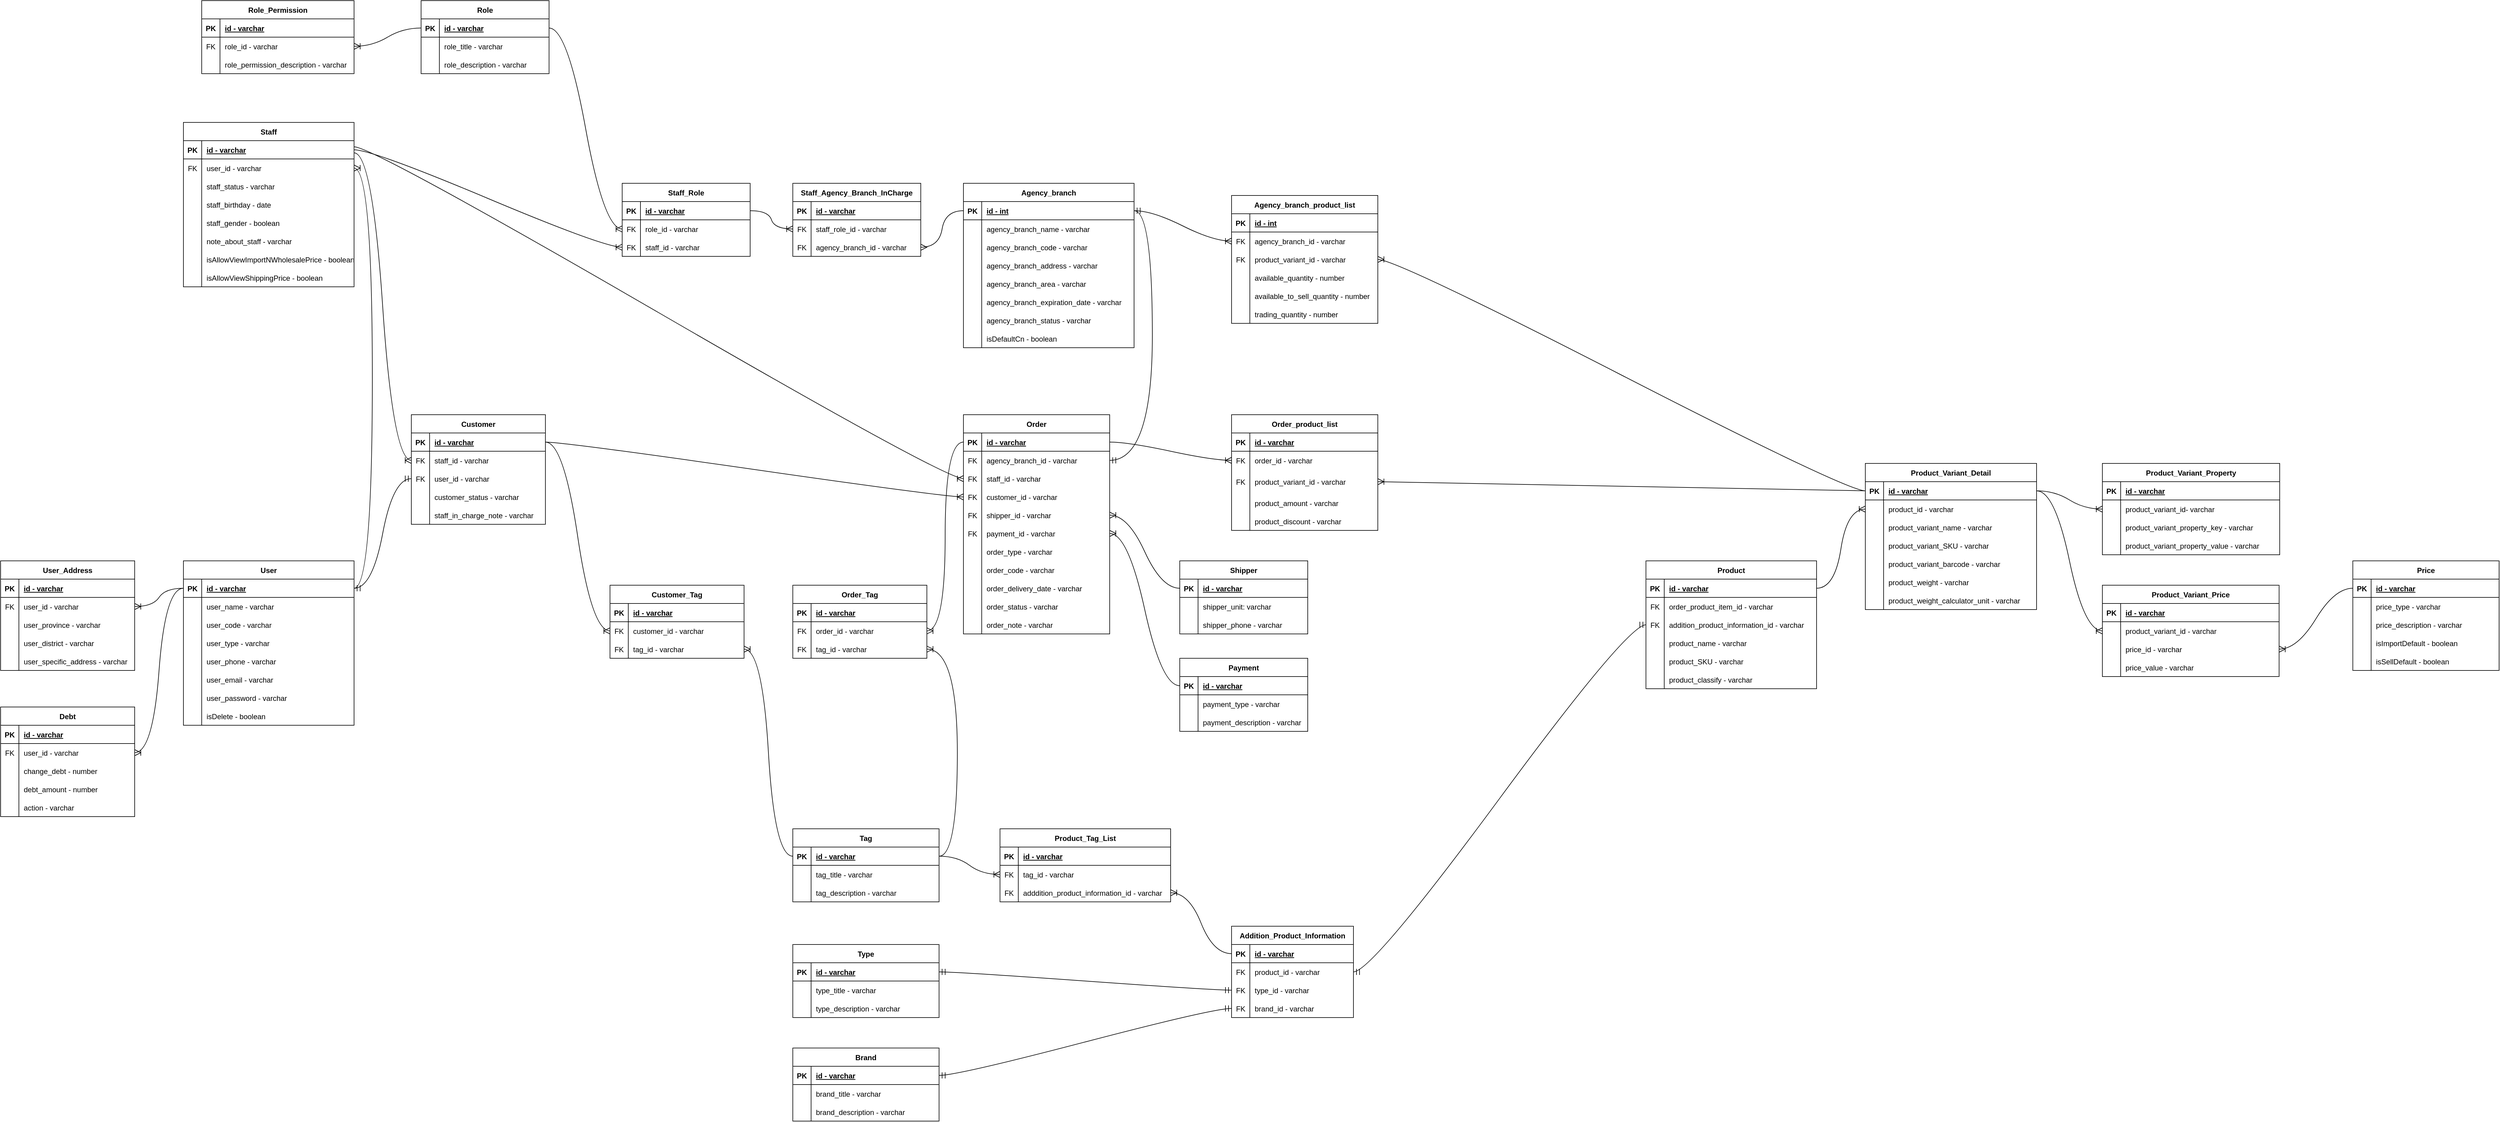 <mxfile version="21.3.5" type="github">
  <diagram id="C5RBs43oDa-KdzZeNtuy" name="Page-1">
    <mxGraphModel dx="765" dy="3202" grid="1" gridSize="10" guides="1" tooltips="1" connect="1" arrows="1" fold="1" page="1" pageScale="1" pageWidth="827" pageHeight="1169" math="0" shadow="0">
      <root>
        <mxCell id="WIyWlLk6GJQsqaUBKTNV-0" />
        <mxCell id="WIyWlLk6GJQsqaUBKTNV-1" parent="WIyWlLk6GJQsqaUBKTNV-0" />
        <mxCell id="vNSqBWNDWUFpWderLPYk-0" value="User" style="shape=table;startSize=30;container=1;collapsible=1;childLayout=tableLayout;fixedRows=1;rowLines=0;fontStyle=1;align=center;resizeLast=1;" parent="WIyWlLk6GJQsqaUBKTNV-1" vertex="1">
          <mxGeometry x="1280" y="-280" width="280" height="270" as="geometry">
            <mxRectangle x="1280" y="-280" width="70" height="30" as="alternateBounds" />
          </mxGeometry>
        </mxCell>
        <mxCell id="vNSqBWNDWUFpWderLPYk-1" value="" style="shape=tableRow;horizontal=0;startSize=0;swimlaneHead=0;swimlaneBody=0;fillColor=none;collapsible=0;dropTarget=0;points=[[0,0.5],[1,0.5]];portConstraint=eastwest;top=0;left=0;right=0;bottom=1;" parent="vNSqBWNDWUFpWderLPYk-0" vertex="1">
          <mxGeometry y="30" width="280" height="30" as="geometry" />
        </mxCell>
        <mxCell id="vNSqBWNDWUFpWderLPYk-2" value="PK" style="shape=partialRectangle;connectable=0;fillColor=none;top=0;left=0;bottom=0;right=0;fontStyle=1;overflow=hidden;" parent="vNSqBWNDWUFpWderLPYk-1" vertex="1">
          <mxGeometry width="30" height="30" as="geometry">
            <mxRectangle width="30" height="30" as="alternateBounds" />
          </mxGeometry>
        </mxCell>
        <mxCell id="vNSqBWNDWUFpWderLPYk-3" value="id - varchar" style="shape=partialRectangle;connectable=0;fillColor=none;top=0;left=0;bottom=0;right=0;align=left;spacingLeft=6;fontStyle=5;overflow=hidden;" parent="vNSqBWNDWUFpWderLPYk-1" vertex="1">
          <mxGeometry x="30" width="250" height="30" as="geometry">
            <mxRectangle width="250" height="30" as="alternateBounds" />
          </mxGeometry>
        </mxCell>
        <mxCell id="vNSqBWNDWUFpWderLPYk-4" value="" style="shape=tableRow;horizontal=0;startSize=0;swimlaneHead=0;swimlaneBody=0;fillColor=none;collapsible=0;dropTarget=0;points=[[0,0.5],[1,0.5]];portConstraint=eastwest;top=0;left=0;right=0;bottom=0;" parent="vNSqBWNDWUFpWderLPYk-0" vertex="1">
          <mxGeometry y="60" width="280" height="30" as="geometry" />
        </mxCell>
        <mxCell id="vNSqBWNDWUFpWderLPYk-5" value="" style="shape=partialRectangle;connectable=0;fillColor=none;top=0;left=0;bottom=0;right=0;editable=1;overflow=hidden;" parent="vNSqBWNDWUFpWderLPYk-4" vertex="1">
          <mxGeometry width="30" height="30" as="geometry">
            <mxRectangle width="30" height="30" as="alternateBounds" />
          </mxGeometry>
        </mxCell>
        <mxCell id="vNSqBWNDWUFpWderLPYk-6" value="user_name - varchar" style="shape=partialRectangle;connectable=0;fillColor=none;top=0;left=0;bottom=0;right=0;align=left;spacingLeft=6;overflow=hidden;" parent="vNSqBWNDWUFpWderLPYk-4" vertex="1">
          <mxGeometry x="30" width="250" height="30" as="geometry">
            <mxRectangle width="250" height="30" as="alternateBounds" />
          </mxGeometry>
        </mxCell>
        <mxCell id="vNSqBWNDWUFpWderLPYk-7" value="" style="shape=tableRow;horizontal=0;startSize=0;swimlaneHead=0;swimlaneBody=0;fillColor=none;collapsible=0;dropTarget=0;points=[[0,0.5],[1,0.5]];portConstraint=eastwest;top=0;left=0;right=0;bottom=0;" parent="vNSqBWNDWUFpWderLPYk-0" vertex="1">
          <mxGeometry y="90" width="280" height="30" as="geometry" />
        </mxCell>
        <mxCell id="vNSqBWNDWUFpWderLPYk-8" value="" style="shape=partialRectangle;connectable=0;fillColor=none;top=0;left=0;bottom=0;right=0;editable=1;overflow=hidden;" parent="vNSqBWNDWUFpWderLPYk-7" vertex="1">
          <mxGeometry width="30" height="30" as="geometry">
            <mxRectangle width="30" height="30" as="alternateBounds" />
          </mxGeometry>
        </mxCell>
        <mxCell id="vNSqBWNDWUFpWderLPYk-9" value="user_code - varchar" style="shape=partialRectangle;connectable=0;fillColor=none;top=0;left=0;bottom=0;right=0;align=left;spacingLeft=6;overflow=hidden;" parent="vNSqBWNDWUFpWderLPYk-7" vertex="1">
          <mxGeometry x="30" width="250" height="30" as="geometry">
            <mxRectangle width="250" height="30" as="alternateBounds" />
          </mxGeometry>
        </mxCell>
        <mxCell id="vNSqBWNDWUFpWderLPYk-10" value="" style="shape=tableRow;horizontal=0;startSize=0;swimlaneHead=0;swimlaneBody=0;fillColor=none;collapsible=0;dropTarget=0;points=[[0,0.5],[1,0.5]];portConstraint=eastwest;top=0;left=0;right=0;bottom=0;" parent="vNSqBWNDWUFpWderLPYk-0" vertex="1">
          <mxGeometry y="120" width="280" height="30" as="geometry" />
        </mxCell>
        <mxCell id="vNSqBWNDWUFpWderLPYk-11" value="" style="shape=partialRectangle;connectable=0;fillColor=none;top=0;left=0;bottom=0;right=0;editable=1;overflow=hidden;" parent="vNSqBWNDWUFpWderLPYk-10" vertex="1">
          <mxGeometry width="30" height="30" as="geometry">
            <mxRectangle width="30" height="30" as="alternateBounds" />
          </mxGeometry>
        </mxCell>
        <mxCell id="vNSqBWNDWUFpWderLPYk-12" value="user_type - varchar" style="shape=partialRectangle;connectable=0;fillColor=none;top=0;left=0;bottom=0;right=0;align=left;spacingLeft=6;overflow=hidden;" parent="vNSqBWNDWUFpWderLPYk-10" vertex="1">
          <mxGeometry x="30" width="250" height="30" as="geometry">
            <mxRectangle width="250" height="30" as="alternateBounds" />
          </mxGeometry>
        </mxCell>
        <mxCell id="vNSqBWNDWUFpWderLPYk-13" value="" style="shape=tableRow;horizontal=0;startSize=0;swimlaneHead=0;swimlaneBody=0;fillColor=none;collapsible=0;dropTarget=0;points=[[0,0.5],[1,0.5]];portConstraint=eastwest;top=0;left=0;right=0;bottom=0;" parent="vNSqBWNDWUFpWderLPYk-0" vertex="1">
          <mxGeometry y="150" width="280" height="30" as="geometry" />
        </mxCell>
        <mxCell id="vNSqBWNDWUFpWderLPYk-14" value="" style="shape=partialRectangle;connectable=0;fillColor=none;top=0;left=0;bottom=0;right=0;editable=1;overflow=hidden;" parent="vNSqBWNDWUFpWderLPYk-13" vertex="1">
          <mxGeometry width="30" height="30" as="geometry">
            <mxRectangle width="30" height="30" as="alternateBounds" />
          </mxGeometry>
        </mxCell>
        <mxCell id="vNSqBWNDWUFpWderLPYk-15" value="user_phone - varchar" style="shape=partialRectangle;connectable=0;fillColor=none;top=0;left=0;bottom=0;right=0;align=left;spacingLeft=6;overflow=hidden;" parent="vNSqBWNDWUFpWderLPYk-13" vertex="1">
          <mxGeometry x="30" width="250" height="30" as="geometry">
            <mxRectangle width="250" height="30" as="alternateBounds" />
          </mxGeometry>
        </mxCell>
        <mxCell id="vNSqBWNDWUFpWderLPYk-16" value="" style="shape=tableRow;horizontal=0;startSize=0;swimlaneHead=0;swimlaneBody=0;fillColor=none;collapsible=0;dropTarget=0;points=[[0,0.5],[1,0.5]];portConstraint=eastwest;top=0;left=0;right=0;bottom=0;" parent="vNSqBWNDWUFpWderLPYk-0" vertex="1">
          <mxGeometry y="180" width="280" height="30" as="geometry" />
        </mxCell>
        <mxCell id="vNSqBWNDWUFpWderLPYk-17" value="" style="shape=partialRectangle;connectable=0;fillColor=none;top=0;left=0;bottom=0;right=0;editable=1;overflow=hidden;" parent="vNSqBWNDWUFpWderLPYk-16" vertex="1">
          <mxGeometry width="30" height="30" as="geometry">
            <mxRectangle width="30" height="30" as="alternateBounds" />
          </mxGeometry>
        </mxCell>
        <mxCell id="vNSqBWNDWUFpWderLPYk-18" value="user_email - varchar" style="shape=partialRectangle;connectable=0;fillColor=none;top=0;left=0;bottom=0;right=0;align=left;spacingLeft=6;overflow=hidden;" parent="vNSqBWNDWUFpWderLPYk-16" vertex="1">
          <mxGeometry x="30" width="250" height="30" as="geometry">
            <mxRectangle width="250" height="30" as="alternateBounds" />
          </mxGeometry>
        </mxCell>
        <mxCell id="vNSqBWNDWUFpWderLPYk-19" value="" style="shape=tableRow;horizontal=0;startSize=0;swimlaneHead=0;swimlaneBody=0;fillColor=none;collapsible=0;dropTarget=0;points=[[0,0.5],[1,0.5]];portConstraint=eastwest;top=0;left=0;right=0;bottom=0;" parent="vNSqBWNDWUFpWderLPYk-0" vertex="1">
          <mxGeometry y="210" width="280" height="30" as="geometry" />
        </mxCell>
        <mxCell id="vNSqBWNDWUFpWderLPYk-20" value="" style="shape=partialRectangle;connectable=0;fillColor=none;top=0;left=0;bottom=0;right=0;editable=1;overflow=hidden;" parent="vNSqBWNDWUFpWderLPYk-19" vertex="1">
          <mxGeometry width="30" height="30" as="geometry">
            <mxRectangle width="30" height="30" as="alternateBounds" />
          </mxGeometry>
        </mxCell>
        <mxCell id="vNSqBWNDWUFpWderLPYk-21" value="user_password - varchar" style="shape=partialRectangle;connectable=0;fillColor=none;top=0;left=0;bottom=0;right=0;align=left;spacingLeft=6;overflow=hidden;" parent="vNSqBWNDWUFpWderLPYk-19" vertex="1">
          <mxGeometry x="30" width="250" height="30" as="geometry">
            <mxRectangle width="250" height="30" as="alternateBounds" />
          </mxGeometry>
        </mxCell>
        <mxCell id="vNSqBWNDWUFpWderLPYk-22" value="" style="shape=tableRow;horizontal=0;startSize=0;swimlaneHead=0;swimlaneBody=0;fillColor=none;collapsible=0;dropTarget=0;points=[[0,0.5],[1,0.5]];portConstraint=eastwest;top=0;left=0;right=0;bottom=0;" parent="vNSqBWNDWUFpWderLPYk-0" vertex="1">
          <mxGeometry y="240" width="280" height="30" as="geometry" />
        </mxCell>
        <mxCell id="vNSqBWNDWUFpWderLPYk-23" value="" style="shape=partialRectangle;connectable=0;fillColor=none;top=0;left=0;bottom=0;right=0;editable=1;overflow=hidden;" parent="vNSqBWNDWUFpWderLPYk-22" vertex="1">
          <mxGeometry width="30" height="30" as="geometry">
            <mxRectangle width="30" height="30" as="alternateBounds" />
          </mxGeometry>
        </mxCell>
        <mxCell id="vNSqBWNDWUFpWderLPYk-24" value="isDelete - boolean" style="shape=partialRectangle;connectable=0;fillColor=none;top=0;left=0;bottom=0;right=0;align=left;spacingLeft=6;overflow=hidden;" parent="vNSqBWNDWUFpWderLPYk-22" vertex="1">
          <mxGeometry x="30" width="250" height="30" as="geometry">
            <mxRectangle width="250" height="30" as="alternateBounds" />
          </mxGeometry>
        </mxCell>
        <mxCell id="vNSqBWNDWUFpWderLPYk-25" value="Order" style="shape=table;startSize=30;container=1;collapsible=1;childLayout=tableLayout;fixedRows=1;rowLines=0;fontStyle=1;align=center;resizeLast=1;" parent="WIyWlLk6GJQsqaUBKTNV-1" vertex="1">
          <mxGeometry x="2560" y="-520" width="240" height="360" as="geometry">
            <mxRectangle x="1960" y="-280" width="80" height="30" as="alternateBounds" />
          </mxGeometry>
        </mxCell>
        <mxCell id="vNSqBWNDWUFpWderLPYk-26" value="" style="shape=tableRow;horizontal=0;startSize=0;swimlaneHead=0;swimlaneBody=0;fillColor=none;collapsible=0;dropTarget=0;points=[[0,0.5],[1,0.5]];portConstraint=eastwest;top=0;left=0;right=0;bottom=1;" parent="vNSqBWNDWUFpWderLPYk-25" vertex="1">
          <mxGeometry y="30" width="240" height="30" as="geometry" />
        </mxCell>
        <mxCell id="vNSqBWNDWUFpWderLPYk-27" value="PK" style="shape=partialRectangle;connectable=0;fillColor=none;top=0;left=0;bottom=0;right=0;fontStyle=1;overflow=hidden;" parent="vNSqBWNDWUFpWderLPYk-26" vertex="1">
          <mxGeometry width="30" height="30" as="geometry">
            <mxRectangle width="30" height="30" as="alternateBounds" />
          </mxGeometry>
        </mxCell>
        <mxCell id="vNSqBWNDWUFpWderLPYk-28" value="id - varchar" style="shape=partialRectangle;connectable=0;fillColor=none;top=0;left=0;bottom=0;right=0;align=left;spacingLeft=6;fontStyle=5;overflow=hidden;" parent="vNSqBWNDWUFpWderLPYk-26" vertex="1">
          <mxGeometry x="30" width="210" height="30" as="geometry">
            <mxRectangle width="210" height="30" as="alternateBounds" />
          </mxGeometry>
        </mxCell>
        <mxCell id="KNGTvauvNjYRh4UXLa82-15" value="" style="shape=tableRow;horizontal=0;startSize=0;swimlaneHead=0;swimlaneBody=0;fillColor=none;collapsible=0;dropTarget=0;points=[[0,0.5],[1,0.5]];portConstraint=eastwest;top=0;left=0;right=0;bottom=0;" parent="vNSqBWNDWUFpWderLPYk-25" vertex="1">
          <mxGeometry y="60" width="240" height="30" as="geometry" />
        </mxCell>
        <mxCell id="KNGTvauvNjYRh4UXLa82-16" value="FK" style="shape=partialRectangle;connectable=0;fillColor=none;top=0;left=0;bottom=0;right=0;editable=1;overflow=hidden;" parent="KNGTvauvNjYRh4UXLa82-15" vertex="1">
          <mxGeometry width="30" height="30" as="geometry">
            <mxRectangle width="30" height="30" as="alternateBounds" />
          </mxGeometry>
        </mxCell>
        <mxCell id="KNGTvauvNjYRh4UXLa82-17" value="agency_branch_id - varchar" style="shape=partialRectangle;connectable=0;fillColor=none;top=0;left=0;bottom=0;right=0;align=left;spacingLeft=6;overflow=hidden;" parent="KNGTvauvNjYRh4UXLa82-15" vertex="1">
          <mxGeometry x="30" width="210" height="30" as="geometry">
            <mxRectangle width="210" height="30" as="alternateBounds" />
          </mxGeometry>
        </mxCell>
        <mxCell id="vNSqBWNDWUFpWderLPYk-47" value="" style="shape=tableRow;horizontal=0;startSize=0;swimlaneHead=0;swimlaneBody=0;fillColor=none;collapsible=0;dropTarget=0;points=[[0,0.5],[1,0.5]];portConstraint=eastwest;top=0;left=0;right=0;bottom=0;" parent="vNSqBWNDWUFpWderLPYk-25" vertex="1">
          <mxGeometry y="90" width="240" height="30" as="geometry" />
        </mxCell>
        <mxCell id="vNSqBWNDWUFpWderLPYk-48" value="FK" style="shape=partialRectangle;connectable=0;fillColor=none;top=0;left=0;bottom=0;right=0;editable=1;overflow=hidden;" parent="vNSqBWNDWUFpWderLPYk-47" vertex="1">
          <mxGeometry width="30" height="30" as="geometry">
            <mxRectangle width="30" height="30" as="alternateBounds" />
          </mxGeometry>
        </mxCell>
        <mxCell id="vNSqBWNDWUFpWderLPYk-49" value="staff_id - varchar" style="shape=partialRectangle;connectable=0;fillColor=none;top=0;left=0;bottom=0;right=0;align=left;spacingLeft=6;overflow=hidden;" parent="vNSqBWNDWUFpWderLPYk-47" vertex="1">
          <mxGeometry x="30" width="210" height="30" as="geometry">
            <mxRectangle width="210" height="30" as="alternateBounds" />
          </mxGeometry>
        </mxCell>
        <mxCell id="vNSqBWNDWUFpWderLPYk-32" value="" style="shape=tableRow;horizontal=0;startSize=0;swimlaneHead=0;swimlaneBody=0;fillColor=none;collapsible=0;dropTarget=0;points=[[0,0.5],[1,0.5]];portConstraint=eastwest;top=0;left=0;right=0;bottom=0;" parent="vNSqBWNDWUFpWderLPYk-25" vertex="1">
          <mxGeometry y="120" width="240" height="30" as="geometry" />
        </mxCell>
        <mxCell id="vNSqBWNDWUFpWderLPYk-33" value="FK" style="shape=partialRectangle;connectable=0;fillColor=none;top=0;left=0;bottom=0;right=0;editable=1;overflow=hidden;" parent="vNSqBWNDWUFpWderLPYk-32" vertex="1">
          <mxGeometry width="30" height="30" as="geometry">
            <mxRectangle width="30" height="30" as="alternateBounds" />
          </mxGeometry>
        </mxCell>
        <mxCell id="vNSqBWNDWUFpWderLPYk-34" value="customer_id - varchar" style="shape=partialRectangle;connectable=0;fillColor=none;top=0;left=0;bottom=0;right=0;align=left;spacingLeft=6;overflow=hidden;" parent="vNSqBWNDWUFpWderLPYk-32" vertex="1">
          <mxGeometry x="30" width="210" height="30" as="geometry">
            <mxRectangle width="210" height="30" as="alternateBounds" />
          </mxGeometry>
        </mxCell>
        <mxCell id="vNSqBWNDWUFpWderLPYk-35" value="" style="shape=tableRow;horizontal=0;startSize=0;swimlaneHead=0;swimlaneBody=0;fillColor=none;collapsible=0;dropTarget=0;points=[[0,0.5],[1,0.5]];portConstraint=eastwest;top=0;left=0;right=0;bottom=0;" parent="vNSqBWNDWUFpWderLPYk-25" vertex="1">
          <mxGeometry y="150" width="240" height="30" as="geometry" />
        </mxCell>
        <mxCell id="vNSqBWNDWUFpWderLPYk-36" value="FK" style="shape=partialRectangle;connectable=0;fillColor=none;top=0;left=0;bottom=0;right=0;editable=1;overflow=hidden;" parent="vNSqBWNDWUFpWderLPYk-35" vertex="1">
          <mxGeometry width="30" height="30" as="geometry">
            <mxRectangle width="30" height="30" as="alternateBounds" />
          </mxGeometry>
        </mxCell>
        <mxCell id="vNSqBWNDWUFpWderLPYk-37" value="shipper_id - varchar" style="shape=partialRectangle;connectable=0;fillColor=none;top=0;left=0;bottom=0;right=0;align=left;spacingLeft=6;overflow=hidden;" parent="vNSqBWNDWUFpWderLPYk-35" vertex="1">
          <mxGeometry x="30" width="210" height="30" as="geometry">
            <mxRectangle width="210" height="30" as="alternateBounds" />
          </mxGeometry>
        </mxCell>
        <mxCell id="KNGTvauvNjYRh4UXLa82-10" value="" style="shape=tableRow;horizontal=0;startSize=0;swimlaneHead=0;swimlaneBody=0;fillColor=none;collapsible=0;dropTarget=0;points=[[0,0.5],[1,0.5]];portConstraint=eastwest;top=0;left=0;right=0;bottom=0;" parent="vNSqBWNDWUFpWderLPYk-25" vertex="1">
          <mxGeometry y="180" width="240" height="30" as="geometry" />
        </mxCell>
        <mxCell id="KNGTvauvNjYRh4UXLa82-11" value="FK" style="shape=partialRectangle;connectable=0;fillColor=none;top=0;left=0;bottom=0;right=0;editable=1;overflow=hidden;" parent="KNGTvauvNjYRh4UXLa82-10" vertex="1">
          <mxGeometry width="30" height="30" as="geometry">
            <mxRectangle width="30" height="30" as="alternateBounds" />
          </mxGeometry>
        </mxCell>
        <mxCell id="KNGTvauvNjYRh4UXLa82-12" value="payment_id - varchar" style="shape=partialRectangle;connectable=0;fillColor=none;top=0;left=0;bottom=0;right=0;align=left;spacingLeft=6;overflow=hidden;" parent="KNGTvauvNjYRh4UXLa82-10" vertex="1">
          <mxGeometry x="30" width="210" height="30" as="geometry">
            <mxRectangle width="210" height="30" as="alternateBounds" />
          </mxGeometry>
        </mxCell>
        <mxCell id="KNGTvauvNjYRh4UXLa82-68" value="" style="shape=tableRow;horizontal=0;startSize=0;swimlaneHead=0;swimlaneBody=0;fillColor=none;collapsible=0;dropTarget=0;points=[[0,0.5],[1,0.5]];portConstraint=eastwest;top=0;left=0;right=0;bottom=0;" parent="vNSqBWNDWUFpWderLPYk-25" vertex="1">
          <mxGeometry y="210" width="240" height="30" as="geometry" />
        </mxCell>
        <mxCell id="KNGTvauvNjYRh4UXLa82-69" value="" style="shape=partialRectangle;connectable=0;fillColor=none;top=0;left=0;bottom=0;right=0;editable=1;overflow=hidden;" parent="KNGTvauvNjYRh4UXLa82-68" vertex="1">
          <mxGeometry width="30" height="30" as="geometry">
            <mxRectangle width="30" height="30" as="alternateBounds" />
          </mxGeometry>
        </mxCell>
        <mxCell id="KNGTvauvNjYRh4UXLa82-70" value="order_type - varchar" style="shape=partialRectangle;connectable=0;fillColor=none;top=0;left=0;bottom=0;right=0;align=left;spacingLeft=6;overflow=hidden;" parent="KNGTvauvNjYRh4UXLa82-68" vertex="1">
          <mxGeometry x="30" width="210" height="30" as="geometry">
            <mxRectangle width="210" height="30" as="alternateBounds" />
          </mxGeometry>
        </mxCell>
        <mxCell id="vNSqBWNDWUFpWderLPYk-59" value="" style="shape=tableRow;horizontal=0;startSize=0;swimlaneHead=0;swimlaneBody=0;fillColor=none;collapsible=0;dropTarget=0;points=[[0,0.5],[1,0.5]];portConstraint=eastwest;top=0;left=0;right=0;bottom=0;" parent="vNSqBWNDWUFpWderLPYk-25" vertex="1">
          <mxGeometry y="240" width="240" height="30" as="geometry" />
        </mxCell>
        <mxCell id="vNSqBWNDWUFpWderLPYk-60" value="" style="shape=partialRectangle;connectable=0;fillColor=none;top=0;left=0;bottom=0;right=0;editable=1;overflow=hidden;" parent="vNSqBWNDWUFpWderLPYk-59" vertex="1">
          <mxGeometry width="30" height="30" as="geometry">
            <mxRectangle width="30" height="30" as="alternateBounds" />
          </mxGeometry>
        </mxCell>
        <mxCell id="vNSqBWNDWUFpWderLPYk-61" value="order_code - varchar" style="shape=partialRectangle;connectable=0;fillColor=none;top=0;left=0;bottom=0;right=0;align=left;spacingLeft=6;overflow=hidden;" parent="vNSqBWNDWUFpWderLPYk-59" vertex="1">
          <mxGeometry x="30" width="210" height="30" as="geometry">
            <mxRectangle width="210" height="30" as="alternateBounds" />
          </mxGeometry>
        </mxCell>
        <mxCell id="vNSqBWNDWUFpWderLPYk-56" value="" style="shape=tableRow;horizontal=0;startSize=0;swimlaneHead=0;swimlaneBody=0;fillColor=none;collapsible=0;dropTarget=0;points=[[0,0.5],[1,0.5]];portConstraint=eastwest;top=0;left=0;right=0;bottom=0;" parent="vNSqBWNDWUFpWderLPYk-25" vertex="1">
          <mxGeometry y="270" width="240" height="30" as="geometry" />
        </mxCell>
        <mxCell id="vNSqBWNDWUFpWderLPYk-57" value="" style="shape=partialRectangle;connectable=0;fillColor=none;top=0;left=0;bottom=0;right=0;editable=1;overflow=hidden;" parent="vNSqBWNDWUFpWderLPYk-56" vertex="1">
          <mxGeometry width="30" height="30" as="geometry">
            <mxRectangle width="30" height="30" as="alternateBounds" />
          </mxGeometry>
        </mxCell>
        <mxCell id="vNSqBWNDWUFpWderLPYk-58" value="order_delivery_date - varchar" style="shape=partialRectangle;connectable=0;fillColor=none;top=0;left=0;bottom=0;right=0;align=left;spacingLeft=6;overflow=hidden;" parent="vNSqBWNDWUFpWderLPYk-56" vertex="1">
          <mxGeometry x="30" width="210" height="30" as="geometry">
            <mxRectangle width="210" height="30" as="alternateBounds" />
          </mxGeometry>
        </mxCell>
        <mxCell id="vNSqBWNDWUFpWderLPYk-41" value="" style="shape=tableRow;horizontal=0;startSize=0;swimlaneHead=0;swimlaneBody=0;fillColor=none;collapsible=0;dropTarget=0;points=[[0,0.5],[1,0.5]];portConstraint=eastwest;top=0;left=0;right=0;bottom=0;" parent="vNSqBWNDWUFpWderLPYk-25" vertex="1">
          <mxGeometry y="300" width="240" height="30" as="geometry" />
        </mxCell>
        <mxCell id="vNSqBWNDWUFpWderLPYk-42" value="" style="shape=partialRectangle;connectable=0;fillColor=none;top=0;left=0;bottom=0;right=0;editable=1;overflow=hidden;" parent="vNSqBWNDWUFpWderLPYk-41" vertex="1">
          <mxGeometry width="30" height="30" as="geometry">
            <mxRectangle width="30" height="30" as="alternateBounds" />
          </mxGeometry>
        </mxCell>
        <mxCell id="vNSqBWNDWUFpWderLPYk-43" value="order_status - varchar" style="shape=partialRectangle;connectable=0;fillColor=none;top=0;left=0;bottom=0;right=0;align=left;spacingLeft=6;overflow=hidden;" parent="vNSqBWNDWUFpWderLPYk-41" vertex="1">
          <mxGeometry x="30" width="210" height="30" as="geometry">
            <mxRectangle width="210" height="30" as="alternateBounds" />
          </mxGeometry>
        </mxCell>
        <mxCell id="vNSqBWNDWUFpWderLPYk-44" value="" style="shape=tableRow;horizontal=0;startSize=0;swimlaneHead=0;swimlaneBody=0;fillColor=none;collapsible=0;dropTarget=0;points=[[0,0.5],[1,0.5]];portConstraint=eastwest;top=0;left=0;right=0;bottom=0;" parent="vNSqBWNDWUFpWderLPYk-25" vertex="1">
          <mxGeometry y="330" width="240" height="30" as="geometry" />
        </mxCell>
        <mxCell id="vNSqBWNDWUFpWderLPYk-45" value="" style="shape=partialRectangle;connectable=0;fillColor=none;top=0;left=0;bottom=0;right=0;editable=1;overflow=hidden;" parent="vNSqBWNDWUFpWderLPYk-44" vertex="1">
          <mxGeometry width="30" height="30" as="geometry">
            <mxRectangle width="30" height="30" as="alternateBounds" />
          </mxGeometry>
        </mxCell>
        <mxCell id="vNSqBWNDWUFpWderLPYk-46" value="order_note - varchar" style="shape=partialRectangle;connectable=0;fillColor=none;top=0;left=0;bottom=0;right=0;align=left;spacingLeft=6;overflow=hidden;" parent="vNSqBWNDWUFpWderLPYk-44" vertex="1">
          <mxGeometry x="30" width="210" height="30" as="geometry">
            <mxRectangle width="210" height="30" as="alternateBounds" />
          </mxGeometry>
        </mxCell>
        <mxCell id="vNSqBWNDWUFpWderLPYk-65" value="Product" style="shape=table;startSize=30;container=1;collapsible=1;childLayout=tableLayout;fixedRows=1;rowLines=0;fontStyle=1;align=center;resizeLast=1;" parent="WIyWlLk6GJQsqaUBKTNV-1" vertex="1">
          <mxGeometry x="3680" y="-280" width="280" height="210" as="geometry">
            <mxRectangle x="2840" y="-280" width="90" height="30" as="alternateBounds" />
          </mxGeometry>
        </mxCell>
        <mxCell id="vNSqBWNDWUFpWderLPYk-66" value="" style="shape=tableRow;horizontal=0;startSize=0;swimlaneHead=0;swimlaneBody=0;fillColor=none;collapsible=0;dropTarget=0;points=[[0,0.5],[1,0.5]];portConstraint=eastwest;top=0;left=0;right=0;bottom=1;" parent="vNSqBWNDWUFpWderLPYk-65" vertex="1">
          <mxGeometry y="30" width="280" height="30" as="geometry" />
        </mxCell>
        <mxCell id="vNSqBWNDWUFpWderLPYk-67" value="PK" style="shape=partialRectangle;connectable=0;fillColor=none;top=0;left=0;bottom=0;right=0;fontStyle=1;overflow=hidden;" parent="vNSqBWNDWUFpWderLPYk-66" vertex="1">
          <mxGeometry width="30" height="30" as="geometry">
            <mxRectangle width="30" height="30" as="alternateBounds" />
          </mxGeometry>
        </mxCell>
        <mxCell id="vNSqBWNDWUFpWderLPYk-68" value="id - varchar" style="shape=partialRectangle;connectable=0;fillColor=none;top=0;left=0;bottom=0;right=0;align=left;spacingLeft=6;fontStyle=5;overflow=hidden;" parent="vNSqBWNDWUFpWderLPYk-66" vertex="1">
          <mxGeometry x="30" width="250" height="30" as="geometry">
            <mxRectangle width="250" height="30" as="alternateBounds" />
          </mxGeometry>
        </mxCell>
        <mxCell id="vNSqBWNDWUFpWderLPYk-69" value="" style="shape=tableRow;horizontal=0;startSize=0;swimlaneHead=0;swimlaneBody=0;fillColor=none;collapsible=0;dropTarget=0;points=[[0,0.5],[1,0.5]];portConstraint=eastwest;top=0;left=0;right=0;bottom=0;" parent="vNSqBWNDWUFpWderLPYk-65" vertex="1">
          <mxGeometry y="60" width="280" height="30" as="geometry" />
        </mxCell>
        <mxCell id="vNSqBWNDWUFpWderLPYk-70" value="FK" style="shape=partialRectangle;connectable=0;fillColor=none;top=0;left=0;bottom=0;right=0;editable=1;overflow=hidden;" parent="vNSqBWNDWUFpWderLPYk-69" vertex="1">
          <mxGeometry width="30" height="30" as="geometry">
            <mxRectangle width="30" height="30" as="alternateBounds" />
          </mxGeometry>
        </mxCell>
        <mxCell id="vNSqBWNDWUFpWderLPYk-71" value="order_product_item_id - varchar" style="shape=partialRectangle;connectable=0;fillColor=none;top=0;left=0;bottom=0;right=0;align=left;spacingLeft=6;overflow=hidden;" parent="vNSqBWNDWUFpWderLPYk-69" vertex="1">
          <mxGeometry x="30" width="250" height="30" as="geometry">
            <mxRectangle width="250" height="30" as="alternateBounds" />
          </mxGeometry>
        </mxCell>
        <mxCell id="vNSqBWNDWUFpWderLPYk-72" value="" style="shape=tableRow;horizontal=0;startSize=0;swimlaneHead=0;swimlaneBody=0;fillColor=none;collapsible=0;dropTarget=0;points=[[0,0.5],[1,0.5]];portConstraint=eastwest;top=0;left=0;right=0;bottom=0;" parent="vNSqBWNDWUFpWderLPYk-65" vertex="1">
          <mxGeometry y="90" width="280" height="30" as="geometry" />
        </mxCell>
        <mxCell id="vNSqBWNDWUFpWderLPYk-73" value="FK" style="shape=partialRectangle;connectable=0;fillColor=none;top=0;left=0;bottom=0;right=0;editable=1;overflow=hidden;" parent="vNSqBWNDWUFpWderLPYk-72" vertex="1">
          <mxGeometry width="30" height="30" as="geometry">
            <mxRectangle width="30" height="30" as="alternateBounds" />
          </mxGeometry>
        </mxCell>
        <mxCell id="vNSqBWNDWUFpWderLPYk-74" value="addition_product_information_id - varchar" style="shape=partialRectangle;connectable=0;fillColor=none;top=0;left=0;bottom=0;right=0;align=left;spacingLeft=6;overflow=hidden;" parent="vNSqBWNDWUFpWderLPYk-72" vertex="1">
          <mxGeometry x="30" width="250" height="30" as="geometry">
            <mxRectangle width="250" height="30" as="alternateBounds" />
          </mxGeometry>
        </mxCell>
        <mxCell id="vNSqBWNDWUFpWderLPYk-75" value="" style="shape=tableRow;horizontal=0;startSize=0;swimlaneHead=0;swimlaneBody=0;fillColor=none;collapsible=0;dropTarget=0;points=[[0,0.5],[1,0.5]];portConstraint=eastwest;top=0;left=0;right=0;bottom=0;" parent="vNSqBWNDWUFpWderLPYk-65" vertex="1">
          <mxGeometry y="120" width="280" height="30" as="geometry" />
        </mxCell>
        <mxCell id="vNSqBWNDWUFpWderLPYk-76" value="" style="shape=partialRectangle;connectable=0;fillColor=none;top=0;left=0;bottom=0;right=0;editable=1;overflow=hidden;" parent="vNSqBWNDWUFpWderLPYk-75" vertex="1">
          <mxGeometry width="30" height="30" as="geometry">
            <mxRectangle width="30" height="30" as="alternateBounds" />
          </mxGeometry>
        </mxCell>
        <mxCell id="vNSqBWNDWUFpWderLPYk-77" value="product_name - varchar" style="shape=partialRectangle;connectable=0;fillColor=none;top=0;left=0;bottom=0;right=0;align=left;spacingLeft=6;overflow=hidden;" parent="vNSqBWNDWUFpWderLPYk-75" vertex="1">
          <mxGeometry x="30" width="250" height="30" as="geometry">
            <mxRectangle width="250" height="30" as="alternateBounds" />
          </mxGeometry>
        </mxCell>
        <mxCell id="vNSqBWNDWUFpWderLPYk-78" value="" style="shape=tableRow;horizontal=0;startSize=0;swimlaneHead=0;swimlaneBody=0;fillColor=none;collapsible=0;dropTarget=0;points=[[0,0.5],[1,0.5]];portConstraint=eastwest;top=0;left=0;right=0;bottom=0;" parent="vNSqBWNDWUFpWderLPYk-65" vertex="1">
          <mxGeometry y="150" width="280" height="30" as="geometry" />
        </mxCell>
        <mxCell id="vNSqBWNDWUFpWderLPYk-79" value="" style="shape=partialRectangle;connectable=0;fillColor=none;top=0;left=0;bottom=0;right=0;editable=1;overflow=hidden;" parent="vNSqBWNDWUFpWderLPYk-78" vertex="1">
          <mxGeometry width="30" height="30" as="geometry">
            <mxRectangle width="30" height="30" as="alternateBounds" />
          </mxGeometry>
        </mxCell>
        <mxCell id="vNSqBWNDWUFpWderLPYk-80" value="product_SKU - varchar" style="shape=partialRectangle;connectable=0;fillColor=none;top=0;left=0;bottom=0;right=0;align=left;spacingLeft=6;overflow=hidden;" parent="vNSqBWNDWUFpWderLPYk-78" vertex="1">
          <mxGeometry x="30" width="250" height="30" as="geometry">
            <mxRectangle width="250" height="30" as="alternateBounds" />
          </mxGeometry>
        </mxCell>
        <mxCell id="vNSqBWNDWUFpWderLPYk-81" value="" style="shape=tableRow;horizontal=0;startSize=0;swimlaneHead=0;swimlaneBody=0;fillColor=none;collapsible=0;dropTarget=0;points=[[0,0.5],[1,0.5]];portConstraint=eastwest;top=0;left=0;right=0;bottom=0;" parent="vNSqBWNDWUFpWderLPYk-65" vertex="1">
          <mxGeometry y="180" width="280" height="30" as="geometry" />
        </mxCell>
        <mxCell id="vNSqBWNDWUFpWderLPYk-82" value="" style="shape=partialRectangle;connectable=0;fillColor=none;top=0;left=0;bottom=0;right=0;editable=1;overflow=hidden;" parent="vNSqBWNDWUFpWderLPYk-81" vertex="1">
          <mxGeometry width="30" height="30" as="geometry">
            <mxRectangle width="30" height="30" as="alternateBounds" />
          </mxGeometry>
        </mxCell>
        <mxCell id="vNSqBWNDWUFpWderLPYk-83" value="product_classify - varchar" style="shape=partialRectangle;connectable=0;fillColor=none;top=0;left=0;bottom=0;right=0;align=left;spacingLeft=6;overflow=hidden;" parent="vNSqBWNDWUFpWderLPYk-81" vertex="1">
          <mxGeometry x="30" width="250" height="30" as="geometry">
            <mxRectangle width="250" height="30" as="alternateBounds" />
          </mxGeometry>
        </mxCell>
        <mxCell id="vNSqBWNDWUFpWderLPYk-84" value="Agency_branch" style="shape=table;startSize=30;container=1;collapsible=1;childLayout=tableLayout;fixedRows=1;rowLines=0;fontStyle=1;align=center;resizeLast=1;" parent="WIyWlLk6GJQsqaUBKTNV-1" vertex="1">
          <mxGeometry x="2560" y="-900" width="280.0" height="270.0" as="geometry" />
        </mxCell>
        <mxCell id="vNSqBWNDWUFpWderLPYk-85" value="" style="shape=tableRow;horizontal=0;startSize=0;swimlaneHead=0;swimlaneBody=0;fillColor=none;collapsible=0;dropTarget=0;points=[[0,0.5],[1,0.5]];portConstraint=eastwest;top=0;left=0;right=0;bottom=1;" parent="vNSqBWNDWUFpWderLPYk-84" vertex="1">
          <mxGeometry y="30" width="280.0" height="30" as="geometry" />
        </mxCell>
        <mxCell id="vNSqBWNDWUFpWderLPYk-86" value="PK" style="shape=partialRectangle;connectable=0;fillColor=none;top=0;left=0;bottom=0;right=0;fontStyle=1;overflow=hidden;" parent="vNSqBWNDWUFpWderLPYk-85" vertex="1">
          <mxGeometry width="30" height="30" as="geometry">
            <mxRectangle width="30" height="30" as="alternateBounds" />
          </mxGeometry>
        </mxCell>
        <mxCell id="vNSqBWNDWUFpWderLPYk-87" value="id - int" style="shape=partialRectangle;connectable=0;fillColor=none;top=0;left=0;bottom=0;right=0;align=left;spacingLeft=6;fontStyle=5;overflow=hidden;" parent="vNSqBWNDWUFpWderLPYk-85" vertex="1">
          <mxGeometry x="30" width="250.0" height="30" as="geometry">
            <mxRectangle width="250.0" height="30" as="alternateBounds" />
          </mxGeometry>
        </mxCell>
        <mxCell id="vNSqBWNDWUFpWderLPYk-88" value="" style="shape=tableRow;horizontal=0;startSize=0;swimlaneHead=0;swimlaneBody=0;fillColor=none;collapsible=0;dropTarget=0;points=[[0,0.5],[1,0.5]];portConstraint=eastwest;top=0;left=0;right=0;bottom=0;" parent="vNSqBWNDWUFpWderLPYk-84" vertex="1">
          <mxGeometry y="60" width="280.0" height="30" as="geometry" />
        </mxCell>
        <mxCell id="vNSqBWNDWUFpWderLPYk-89" value="" style="shape=partialRectangle;connectable=0;fillColor=none;top=0;left=0;bottom=0;right=0;editable=1;overflow=hidden;" parent="vNSqBWNDWUFpWderLPYk-88" vertex="1">
          <mxGeometry width="30" height="30" as="geometry">
            <mxRectangle width="30" height="30" as="alternateBounds" />
          </mxGeometry>
        </mxCell>
        <mxCell id="vNSqBWNDWUFpWderLPYk-90" value="agency_branch_name - varchar" style="shape=partialRectangle;connectable=0;fillColor=none;top=0;left=0;bottom=0;right=0;align=left;spacingLeft=6;overflow=hidden;" parent="vNSqBWNDWUFpWderLPYk-88" vertex="1">
          <mxGeometry x="30" width="250.0" height="30" as="geometry">
            <mxRectangle width="250.0" height="30" as="alternateBounds" />
          </mxGeometry>
        </mxCell>
        <mxCell id="vNSqBWNDWUFpWderLPYk-91" value="" style="shape=tableRow;horizontal=0;startSize=0;swimlaneHead=0;swimlaneBody=0;fillColor=none;collapsible=0;dropTarget=0;points=[[0,0.5],[1,0.5]];portConstraint=eastwest;top=0;left=0;right=0;bottom=0;" parent="vNSqBWNDWUFpWderLPYk-84" vertex="1">
          <mxGeometry y="90" width="280.0" height="30" as="geometry" />
        </mxCell>
        <mxCell id="vNSqBWNDWUFpWderLPYk-92" value="" style="shape=partialRectangle;connectable=0;fillColor=none;top=0;left=0;bottom=0;right=0;editable=1;overflow=hidden;" parent="vNSqBWNDWUFpWderLPYk-91" vertex="1">
          <mxGeometry width="30" height="30" as="geometry">
            <mxRectangle width="30" height="30" as="alternateBounds" />
          </mxGeometry>
        </mxCell>
        <mxCell id="vNSqBWNDWUFpWderLPYk-93" value="agency_branch_code - varchar" style="shape=partialRectangle;connectable=0;fillColor=none;top=0;left=0;bottom=0;right=0;align=left;spacingLeft=6;overflow=hidden;" parent="vNSqBWNDWUFpWderLPYk-91" vertex="1">
          <mxGeometry x="30" width="250.0" height="30" as="geometry">
            <mxRectangle width="250.0" height="30" as="alternateBounds" />
          </mxGeometry>
        </mxCell>
        <mxCell id="vNSqBWNDWUFpWderLPYk-94" value="" style="shape=tableRow;horizontal=0;startSize=0;swimlaneHead=0;swimlaneBody=0;fillColor=none;collapsible=0;dropTarget=0;points=[[0,0.5],[1,0.5]];portConstraint=eastwest;top=0;left=0;right=0;bottom=0;" parent="vNSqBWNDWUFpWderLPYk-84" vertex="1">
          <mxGeometry y="120" width="280.0" height="30" as="geometry" />
        </mxCell>
        <mxCell id="vNSqBWNDWUFpWderLPYk-95" value="" style="shape=partialRectangle;connectable=0;fillColor=none;top=0;left=0;bottom=0;right=0;editable=1;overflow=hidden;" parent="vNSqBWNDWUFpWderLPYk-94" vertex="1">
          <mxGeometry width="30" height="30" as="geometry">
            <mxRectangle width="30" height="30" as="alternateBounds" />
          </mxGeometry>
        </mxCell>
        <mxCell id="vNSqBWNDWUFpWderLPYk-96" value="agency_branch_address - varchar" style="shape=partialRectangle;connectable=0;fillColor=none;top=0;left=0;bottom=0;right=0;align=left;spacingLeft=6;overflow=hidden;" parent="vNSqBWNDWUFpWderLPYk-94" vertex="1">
          <mxGeometry x="30" width="250.0" height="30" as="geometry">
            <mxRectangle width="250.0" height="30" as="alternateBounds" />
          </mxGeometry>
        </mxCell>
        <mxCell id="vNSqBWNDWUFpWderLPYk-97" value="" style="shape=tableRow;horizontal=0;startSize=0;swimlaneHead=0;swimlaneBody=0;fillColor=none;collapsible=0;dropTarget=0;points=[[0,0.5],[1,0.5]];portConstraint=eastwest;top=0;left=0;right=0;bottom=0;" parent="vNSqBWNDWUFpWderLPYk-84" vertex="1">
          <mxGeometry y="150" width="280.0" height="30" as="geometry" />
        </mxCell>
        <mxCell id="vNSqBWNDWUFpWderLPYk-98" value="" style="shape=partialRectangle;connectable=0;fillColor=none;top=0;left=0;bottom=0;right=0;editable=1;overflow=hidden;" parent="vNSqBWNDWUFpWderLPYk-97" vertex="1">
          <mxGeometry width="30" height="30" as="geometry">
            <mxRectangle width="30" height="30" as="alternateBounds" />
          </mxGeometry>
        </mxCell>
        <mxCell id="vNSqBWNDWUFpWderLPYk-99" value="agency_branch_area - varchar" style="shape=partialRectangle;connectable=0;fillColor=none;top=0;left=0;bottom=0;right=0;align=left;spacingLeft=6;overflow=hidden;" parent="vNSqBWNDWUFpWderLPYk-97" vertex="1">
          <mxGeometry x="30" width="250.0" height="30" as="geometry">
            <mxRectangle width="250.0" height="30" as="alternateBounds" />
          </mxGeometry>
        </mxCell>
        <mxCell id="vNSqBWNDWUFpWderLPYk-100" value="" style="shape=tableRow;horizontal=0;startSize=0;swimlaneHead=0;swimlaneBody=0;fillColor=none;collapsible=0;dropTarget=0;points=[[0,0.5],[1,0.5]];portConstraint=eastwest;top=0;left=0;right=0;bottom=0;" parent="vNSqBWNDWUFpWderLPYk-84" vertex="1">
          <mxGeometry y="180" width="280.0" height="30" as="geometry" />
        </mxCell>
        <mxCell id="vNSqBWNDWUFpWderLPYk-101" value="" style="shape=partialRectangle;connectable=0;fillColor=none;top=0;left=0;bottom=0;right=0;editable=1;overflow=hidden;" parent="vNSqBWNDWUFpWderLPYk-100" vertex="1">
          <mxGeometry width="30" height="30" as="geometry">
            <mxRectangle width="30" height="30" as="alternateBounds" />
          </mxGeometry>
        </mxCell>
        <mxCell id="vNSqBWNDWUFpWderLPYk-102" value="agency_branch_expiration_date - varchar" style="shape=partialRectangle;connectable=0;fillColor=none;top=0;left=0;bottom=0;right=0;align=left;spacingLeft=6;overflow=hidden;" parent="vNSqBWNDWUFpWderLPYk-100" vertex="1">
          <mxGeometry x="30" width="250.0" height="30" as="geometry">
            <mxRectangle width="250.0" height="30" as="alternateBounds" />
          </mxGeometry>
        </mxCell>
        <mxCell id="vNSqBWNDWUFpWderLPYk-103" value="" style="shape=tableRow;horizontal=0;startSize=0;swimlaneHead=0;swimlaneBody=0;fillColor=none;collapsible=0;dropTarget=0;points=[[0,0.5],[1,0.5]];portConstraint=eastwest;top=0;left=0;right=0;bottom=0;" parent="vNSqBWNDWUFpWderLPYk-84" vertex="1">
          <mxGeometry y="210" width="280.0" height="30" as="geometry" />
        </mxCell>
        <mxCell id="vNSqBWNDWUFpWderLPYk-104" value="" style="shape=partialRectangle;connectable=0;fillColor=none;top=0;left=0;bottom=0;right=0;editable=1;overflow=hidden;" parent="vNSqBWNDWUFpWderLPYk-103" vertex="1">
          <mxGeometry width="30" height="30" as="geometry">
            <mxRectangle width="30" height="30" as="alternateBounds" />
          </mxGeometry>
        </mxCell>
        <mxCell id="vNSqBWNDWUFpWderLPYk-105" value="agency_branch_status - varchar" style="shape=partialRectangle;connectable=0;fillColor=none;top=0;left=0;bottom=0;right=0;align=left;spacingLeft=6;overflow=hidden;" parent="vNSqBWNDWUFpWderLPYk-103" vertex="1">
          <mxGeometry x="30" width="250.0" height="30" as="geometry">
            <mxRectangle width="250.0" height="30" as="alternateBounds" />
          </mxGeometry>
        </mxCell>
        <mxCell id="vNSqBWNDWUFpWderLPYk-106" value="" style="shape=tableRow;horizontal=0;startSize=0;swimlaneHead=0;swimlaneBody=0;fillColor=none;collapsible=0;dropTarget=0;points=[[0,0.5],[1,0.5]];portConstraint=eastwest;top=0;left=0;right=0;bottom=0;" parent="vNSqBWNDWUFpWderLPYk-84" vertex="1">
          <mxGeometry y="240" width="280.0" height="30" as="geometry" />
        </mxCell>
        <mxCell id="vNSqBWNDWUFpWderLPYk-107" value="" style="shape=partialRectangle;connectable=0;fillColor=none;top=0;left=0;bottom=0;right=0;editable=1;overflow=hidden;" parent="vNSqBWNDWUFpWderLPYk-106" vertex="1">
          <mxGeometry width="30" height="30" as="geometry">
            <mxRectangle width="30" height="30" as="alternateBounds" />
          </mxGeometry>
        </mxCell>
        <mxCell id="vNSqBWNDWUFpWderLPYk-108" value="isDefaultCn - boolean" style="shape=partialRectangle;connectable=0;fillColor=none;top=0;left=0;bottom=0;right=0;align=left;spacingLeft=6;overflow=hidden;" parent="vNSqBWNDWUFpWderLPYk-106" vertex="1">
          <mxGeometry x="30" width="250.0" height="30" as="geometry">
            <mxRectangle width="250.0" height="30" as="alternateBounds" />
          </mxGeometry>
        </mxCell>
        <mxCell id="vNSqBWNDWUFpWderLPYk-109" value="Order_product_list" style="shape=table;startSize=30;container=1;collapsible=1;childLayout=tableLayout;fixedRows=1;rowLines=0;fontStyle=1;align=center;resizeLast=1;" parent="WIyWlLk6GJQsqaUBKTNV-1" vertex="1">
          <mxGeometry x="3000" y="-520" width="240" height="190" as="geometry" />
        </mxCell>
        <mxCell id="vNSqBWNDWUFpWderLPYk-110" value="" style="shape=tableRow;horizontal=0;startSize=0;swimlaneHead=0;swimlaneBody=0;fillColor=none;collapsible=0;dropTarget=0;points=[[0,0.5],[1,0.5]];portConstraint=eastwest;top=0;left=0;right=0;bottom=1;" parent="vNSqBWNDWUFpWderLPYk-109" vertex="1">
          <mxGeometry y="30" width="240" height="30" as="geometry" />
        </mxCell>
        <mxCell id="vNSqBWNDWUFpWderLPYk-111" value="PK" style="shape=partialRectangle;connectable=0;fillColor=none;top=0;left=0;bottom=0;right=0;fontStyle=1;overflow=hidden;" parent="vNSqBWNDWUFpWderLPYk-110" vertex="1">
          <mxGeometry width="30" height="30" as="geometry">
            <mxRectangle width="30" height="30" as="alternateBounds" />
          </mxGeometry>
        </mxCell>
        <mxCell id="vNSqBWNDWUFpWderLPYk-112" value="id - varchar" style="shape=partialRectangle;connectable=0;fillColor=none;top=0;left=0;bottom=0;right=0;align=left;spacingLeft=6;fontStyle=5;overflow=hidden;" parent="vNSqBWNDWUFpWderLPYk-110" vertex="1">
          <mxGeometry x="30" width="210" height="30" as="geometry">
            <mxRectangle width="210" height="30" as="alternateBounds" />
          </mxGeometry>
        </mxCell>
        <mxCell id="vNSqBWNDWUFpWderLPYk-113" value="" style="shape=tableRow;horizontal=0;startSize=0;swimlaneHead=0;swimlaneBody=0;fillColor=none;collapsible=0;dropTarget=0;points=[[0,0.5],[1,0.5]];portConstraint=eastwest;top=0;left=0;right=0;bottom=0;" parent="vNSqBWNDWUFpWderLPYk-109" vertex="1">
          <mxGeometry y="60" width="240" height="30" as="geometry" />
        </mxCell>
        <mxCell id="vNSqBWNDWUFpWderLPYk-114" value="FK" style="shape=partialRectangle;connectable=0;fillColor=none;top=0;left=0;bottom=0;right=0;editable=1;overflow=hidden;" parent="vNSqBWNDWUFpWderLPYk-113" vertex="1">
          <mxGeometry width="30" height="30" as="geometry">
            <mxRectangle width="30" height="30" as="alternateBounds" />
          </mxGeometry>
        </mxCell>
        <mxCell id="vNSqBWNDWUFpWderLPYk-115" value="order_id - varchar" style="shape=partialRectangle;connectable=0;fillColor=none;top=0;left=0;bottom=0;right=0;align=left;spacingLeft=6;overflow=hidden;" parent="vNSqBWNDWUFpWderLPYk-113" vertex="1">
          <mxGeometry x="30" width="210" height="30" as="geometry">
            <mxRectangle width="210" height="30" as="alternateBounds" />
          </mxGeometry>
        </mxCell>
        <mxCell id="dAYyoj8l0NF58Qs4NxuR-0" value="" style="shape=tableRow;horizontal=0;startSize=0;swimlaneHead=0;swimlaneBody=0;fillColor=none;collapsible=0;dropTarget=0;points=[[0,0.5],[1,0.5]];portConstraint=eastwest;top=0;left=0;right=0;bottom=0;" parent="vNSqBWNDWUFpWderLPYk-109" vertex="1">
          <mxGeometry y="90" width="240" height="40" as="geometry" />
        </mxCell>
        <mxCell id="dAYyoj8l0NF58Qs4NxuR-1" value="FK" style="shape=partialRectangle;connectable=0;fillColor=none;top=0;left=0;bottom=0;right=0;editable=1;overflow=hidden;" parent="dAYyoj8l0NF58Qs4NxuR-0" vertex="1">
          <mxGeometry width="30" height="40" as="geometry">
            <mxRectangle width="30" height="40" as="alternateBounds" />
          </mxGeometry>
        </mxCell>
        <mxCell id="dAYyoj8l0NF58Qs4NxuR-2" value="product_variant_id - varchar" style="shape=partialRectangle;connectable=0;fillColor=none;top=0;left=0;bottom=0;right=0;align=left;spacingLeft=6;overflow=hidden;" parent="dAYyoj8l0NF58Qs4NxuR-0" vertex="1">
          <mxGeometry x="30" width="210" height="40" as="geometry">
            <mxRectangle width="210" height="40" as="alternateBounds" />
          </mxGeometry>
        </mxCell>
        <mxCell id="dAYyoj8l0NF58Qs4NxuR-3" value="" style="shape=tableRow;horizontal=0;startSize=0;swimlaneHead=0;swimlaneBody=0;fillColor=none;collapsible=0;dropTarget=0;points=[[0,0.5],[1,0.5]];portConstraint=eastwest;top=0;left=0;right=0;bottom=0;" parent="vNSqBWNDWUFpWderLPYk-109" vertex="1">
          <mxGeometry y="130" width="240" height="30" as="geometry" />
        </mxCell>
        <mxCell id="dAYyoj8l0NF58Qs4NxuR-4" value="" style="shape=partialRectangle;connectable=0;fillColor=none;top=0;left=0;bottom=0;right=0;editable=1;overflow=hidden;" parent="dAYyoj8l0NF58Qs4NxuR-3" vertex="1">
          <mxGeometry width="30" height="30" as="geometry">
            <mxRectangle width="30" height="30" as="alternateBounds" />
          </mxGeometry>
        </mxCell>
        <mxCell id="dAYyoj8l0NF58Qs4NxuR-5" value="product_amount - varchar" style="shape=partialRectangle;connectable=0;fillColor=none;top=0;left=0;bottom=0;right=0;align=left;spacingLeft=6;overflow=hidden;" parent="dAYyoj8l0NF58Qs4NxuR-3" vertex="1">
          <mxGeometry x="30" width="210" height="30" as="geometry">
            <mxRectangle width="210" height="30" as="alternateBounds" />
          </mxGeometry>
        </mxCell>
        <mxCell id="lGA1KxKqLuTjc4RUxFko-0" value="" style="shape=tableRow;horizontal=0;startSize=0;swimlaneHead=0;swimlaneBody=0;fillColor=none;collapsible=0;dropTarget=0;points=[[0,0.5],[1,0.5]];portConstraint=eastwest;top=0;left=0;right=0;bottom=0;" parent="vNSqBWNDWUFpWderLPYk-109" vertex="1">
          <mxGeometry y="160" width="240" height="30" as="geometry" />
        </mxCell>
        <mxCell id="lGA1KxKqLuTjc4RUxFko-1" value="" style="shape=partialRectangle;connectable=0;fillColor=none;top=0;left=0;bottom=0;right=0;editable=1;overflow=hidden;" parent="lGA1KxKqLuTjc4RUxFko-0" vertex="1">
          <mxGeometry width="30" height="30" as="geometry">
            <mxRectangle width="30" height="30" as="alternateBounds" />
          </mxGeometry>
        </mxCell>
        <mxCell id="lGA1KxKqLuTjc4RUxFko-2" value="product_discount - varchar" style="shape=partialRectangle;connectable=0;fillColor=none;top=0;left=0;bottom=0;right=0;align=left;spacingLeft=6;overflow=hidden;" parent="lGA1KxKqLuTjc4RUxFko-0" vertex="1">
          <mxGeometry x="30" width="210" height="30" as="geometry">
            <mxRectangle width="210" height="30" as="alternateBounds" />
          </mxGeometry>
        </mxCell>
        <mxCell id="vNSqBWNDWUFpWderLPYk-127" value="" style="edgeStyle=entityRelationEdgeStyle;fontSize=12;html=1;endArrow=ERoneToMany;rounded=0;startSize=8;endSize=8;curved=1;entryX=0;entryY=0.5;entryDx=0;entryDy=0;exitX=1;exitY=0.5;exitDx=0;exitDy=0;" parent="WIyWlLk6GJQsqaUBKTNV-1" source="vNSqBWNDWUFpWderLPYk-139" target="vNSqBWNDWUFpWderLPYk-32" edge="1">
          <mxGeometry width="100" height="100" relative="1" as="geometry">
            <mxPoint x="1902" y="-630" as="sourcePoint" />
            <mxPoint x="2570" y="-195" as="targetPoint" />
          </mxGeometry>
        </mxCell>
        <mxCell id="vNSqBWNDWUFpWderLPYk-138" value="Customer" style="shape=table;startSize=30;container=1;collapsible=1;childLayout=tableLayout;fixedRows=1;rowLines=0;fontStyle=1;align=center;resizeLast=1;" parent="WIyWlLk6GJQsqaUBKTNV-1" vertex="1">
          <mxGeometry x="1654" y="-520" width="220" height="180.0" as="geometry" />
        </mxCell>
        <mxCell id="vNSqBWNDWUFpWderLPYk-139" value="" style="shape=tableRow;horizontal=0;startSize=0;swimlaneHead=0;swimlaneBody=0;fillColor=none;collapsible=0;dropTarget=0;points=[[0,0.5],[1,0.5]];portConstraint=eastwest;top=0;left=0;right=0;bottom=1;" parent="vNSqBWNDWUFpWderLPYk-138" vertex="1">
          <mxGeometry y="30" width="220" height="30" as="geometry" />
        </mxCell>
        <mxCell id="vNSqBWNDWUFpWderLPYk-140" value="PK" style="shape=partialRectangle;connectable=0;fillColor=none;top=0;left=0;bottom=0;right=0;fontStyle=1;overflow=hidden;" parent="vNSqBWNDWUFpWderLPYk-139" vertex="1">
          <mxGeometry width="30" height="30" as="geometry">
            <mxRectangle width="30" height="30" as="alternateBounds" />
          </mxGeometry>
        </mxCell>
        <mxCell id="vNSqBWNDWUFpWderLPYk-141" value="id - varchar" style="shape=partialRectangle;connectable=0;fillColor=none;top=0;left=0;bottom=0;right=0;align=left;spacingLeft=6;fontStyle=5;overflow=hidden;" parent="vNSqBWNDWUFpWderLPYk-139" vertex="1">
          <mxGeometry x="30" width="190" height="30" as="geometry">
            <mxRectangle width="190" height="30" as="alternateBounds" />
          </mxGeometry>
        </mxCell>
        <mxCell id="vNSqBWNDWUFpWderLPYk-142" value="" style="shape=tableRow;horizontal=0;startSize=0;swimlaneHead=0;swimlaneBody=0;fillColor=none;collapsible=0;dropTarget=0;points=[[0,0.5],[1,0.5]];portConstraint=eastwest;top=0;left=0;right=0;bottom=0;" parent="vNSqBWNDWUFpWderLPYk-138" vertex="1">
          <mxGeometry y="60" width="220" height="30" as="geometry" />
        </mxCell>
        <mxCell id="vNSqBWNDWUFpWderLPYk-143" value="FK" style="shape=partialRectangle;connectable=0;fillColor=none;top=0;left=0;bottom=0;right=0;editable=1;overflow=hidden;" parent="vNSqBWNDWUFpWderLPYk-142" vertex="1">
          <mxGeometry width="30" height="30" as="geometry">
            <mxRectangle width="30" height="30" as="alternateBounds" />
          </mxGeometry>
        </mxCell>
        <mxCell id="vNSqBWNDWUFpWderLPYk-144" value="staff_id - varchar" style="shape=partialRectangle;connectable=0;fillColor=none;top=0;left=0;bottom=0;right=0;align=left;spacingLeft=6;overflow=hidden;" parent="vNSqBWNDWUFpWderLPYk-142" vertex="1">
          <mxGeometry x="30" width="190" height="30" as="geometry">
            <mxRectangle width="190" height="30" as="alternateBounds" />
          </mxGeometry>
        </mxCell>
        <mxCell id="vNSqBWNDWUFpWderLPYk-145" value="" style="shape=tableRow;horizontal=0;startSize=0;swimlaneHead=0;swimlaneBody=0;fillColor=none;collapsible=0;dropTarget=0;points=[[0,0.5],[1,0.5]];portConstraint=eastwest;top=0;left=0;right=0;bottom=0;" parent="vNSqBWNDWUFpWderLPYk-138" vertex="1">
          <mxGeometry y="90" width="220" height="30" as="geometry" />
        </mxCell>
        <mxCell id="vNSqBWNDWUFpWderLPYk-146" value="FK" style="shape=partialRectangle;connectable=0;fillColor=none;top=0;left=0;bottom=0;right=0;editable=1;overflow=hidden;" parent="vNSqBWNDWUFpWderLPYk-145" vertex="1">
          <mxGeometry width="30" height="30" as="geometry">
            <mxRectangle width="30" height="30" as="alternateBounds" />
          </mxGeometry>
        </mxCell>
        <mxCell id="vNSqBWNDWUFpWderLPYk-147" value="user_id - varchar" style="shape=partialRectangle;connectable=0;fillColor=none;top=0;left=0;bottom=0;right=0;align=left;spacingLeft=6;overflow=hidden;" parent="vNSqBWNDWUFpWderLPYk-145" vertex="1">
          <mxGeometry x="30" width="190" height="30" as="geometry">
            <mxRectangle width="190" height="30" as="alternateBounds" />
          </mxGeometry>
        </mxCell>
        <mxCell id="vNSqBWNDWUFpWderLPYk-148" value="" style="shape=tableRow;horizontal=0;startSize=0;swimlaneHead=0;swimlaneBody=0;fillColor=none;collapsible=0;dropTarget=0;points=[[0,0.5],[1,0.5]];portConstraint=eastwest;top=0;left=0;right=0;bottom=0;" parent="vNSqBWNDWUFpWderLPYk-138" vertex="1">
          <mxGeometry y="120" width="220" height="30" as="geometry" />
        </mxCell>
        <mxCell id="vNSqBWNDWUFpWderLPYk-149" value="" style="shape=partialRectangle;connectable=0;fillColor=none;top=0;left=0;bottom=0;right=0;editable=1;overflow=hidden;" parent="vNSqBWNDWUFpWderLPYk-148" vertex="1">
          <mxGeometry width="30" height="30" as="geometry">
            <mxRectangle width="30" height="30" as="alternateBounds" />
          </mxGeometry>
        </mxCell>
        <mxCell id="vNSqBWNDWUFpWderLPYk-150" value="customer_status - varchar" style="shape=partialRectangle;connectable=0;fillColor=none;top=0;left=0;bottom=0;right=0;align=left;spacingLeft=6;overflow=hidden;" parent="vNSqBWNDWUFpWderLPYk-148" vertex="1">
          <mxGeometry x="30" width="190" height="30" as="geometry">
            <mxRectangle width="190" height="30" as="alternateBounds" />
          </mxGeometry>
        </mxCell>
        <mxCell id="vNSqBWNDWUFpWderLPYk-151" value="" style="shape=tableRow;horizontal=0;startSize=0;swimlaneHead=0;swimlaneBody=0;fillColor=none;collapsible=0;dropTarget=0;points=[[0,0.5],[1,0.5]];portConstraint=eastwest;top=0;left=0;right=0;bottom=0;" parent="vNSqBWNDWUFpWderLPYk-138" vertex="1">
          <mxGeometry y="150" width="220" height="30" as="geometry" />
        </mxCell>
        <mxCell id="vNSqBWNDWUFpWderLPYk-152" value="" style="shape=partialRectangle;connectable=0;fillColor=none;top=0;left=0;bottom=0;right=0;editable=1;overflow=hidden;" parent="vNSqBWNDWUFpWderLPYk-151" vertex="1">
          <mxGeometry width="30" height="30" as="geometry">
            <mxRectangle width="30" height="30" as="alternateBounds" />
          </mxGeometry>
        </mxCell>
        <mxCell id="vNSqBWNDWUFpWderLPYk-153" value="staff_in_charge_note - varchar" style="shape=partialRectangle;connectable=0;fillColor=none;top=0;left=0;bottom=0;right=0;align=left;spacingLeft=6;overflow=hidden;" parent="vNSqBWNDWUFpWderLPYk-151" vertex="1">
          <mxGeometry x="30" width="190" height="30" as="geometry">
            <mxRectangle width="190" height="30" as="alternateBounds" />
          </mxGeometry>
        </mxCell>
        <mxCell id="vNSqBWNDWUFpWderLPYk-154" value="Staff" style="shape=table;startSize=30;container=1;collapsible=1;childLayout=tableLayout;fixedRows=1;rowLines=0;fontStyle=1;align=center;resizeLast=1;" parent="WIyWlLk6GJQsqaUBKTNV-1" vertex="1">
          <mxGeometry x="1280" y="-1000" width="280" height="270.0" as="geometry" />
        </mxCell>
        <mxCell id="vNSqBWNDWUFpWderLPYk-155" value="" style="shape=tableRow;horizontal=0;startSize=0;swimlaneHead=0;swimlaneBody=0;fillColor=none;collapsible=0;dropTarget=0;points=[[0,0.5],[1,0.5]];portConstraint=eastwest;top=0;left=0;right=0;bottom=1;" parent="vNSqBWNDWUFpWderLPYk-154" vertex="1">
          <mxGeometry y="30" width="280" height="30" as="geometry" />
        </mxCell>
        <mxCell id="vNSqBWNDWUFpWderLPYk-156" value="PK" style="shape=partialRectangle;connectable=0;fillColor=none;top=0;left=0;bottom=0;right=0;fontStyle=1;overflow=hidden;" parent="vNSqBWNDWUFpWderLPYk-155" vertex="1">
          <mxGeometry width="30" height="30" as="geometry">
            <mxRectangle width="30" height="30" as="alternateBounds" />
          </mxGeometry>
        </mxCell>
        <mxCell id="vNSqBWNDWUFpWderLPYk-157" value="id - varchar" style="shape=partialRectangle;connectable=0;fillColor=none;top=0;left=0;bottom=0;right=0;align=left;spacingLeft=6;fontStyle=5;overflow=hidden;" parent="vNSqBWNDWUFpWderLPYk-155" vertex="1">
          <mxGeometry x="30" width="250" height="30" as="geometry">
            <mxRectangle width="250" height="30" as="alternateBounds" />
          </mxGeometry>
        </mxCell>
        <mxCell id="vNSqBWNDWUFpWderLPYk-158" value="" style="shape=tableRow;horizontal=0;startSize=0;swimlaneHead=0;swimlaneBody=0;fillColor=none;collapsible=0;dropTarget=0;points=[[0,0.5],[1,0.5]];portConstraint=eastwest;top=0;left=0;right=0;bottom=0;" parent="vNSqBWNDWUFpWderLPYk-154" vertex="1">
          <mxGeometry y="60" width="280" height="30" as="geometry" />
        </mxCell>
        <mxCell id="vNSqBWNDWUFpWderLPYk-159" value="FK" style="shape=partialRectangle;connectable=0;fillColor=none;top=0;left=0;bottom=0;right=0;editable=1;overflow=hidden;" parent="vNSqBWNDWUFpWderLPYk-158" vertex="1">
          <mxGeometry width="30" height="30" as="geometry">
            <mxRectangle width="30" height="30" as="alternateBounds" />
          </mxGeometry>
        </mxCell>
        <mxCell id="vNSqBWNDWUFpWderLPYk-160" value="user_id - varchar" style="shape=partialRectangle;connectable=0;fillColor=none;top=0;left=0;bottom=0;right=0;align=left;spacingLeft=6;overflow=hidden;" parent="vNSqBWNDWUFpWderLPYk-158" vertex="1">
          <mxGeometry x="30" width="250" height="30" as="geometry">
            <mxRectangle width="250" height="30" as="alternateBounds" />
          </mxGeometry>
        </mxCell>
        <mxCell id="vNSqBWNDWUFpWderLPYk-161" value="" style="shape=tableRow;horizontal=0;startSize=0;swimlaneHead=0;swimlaneBody=0;fillColor=none;collapsible=0;dropTarget=0;points=[[0,0.5],[1,0.5]];portConstraint=eastwest;top=0;left=0;right=0;bottom=0;" parent="vNSqBWNDWUFpWderLPYk-154" vertex="1">
          <mxGeometry y="90" width="280" height="30" as="geometry" />
        </mxCell>
        <mxCell id="vNSqBWNDWUFpWderLPYk-162" value="" style="shape=partialRectangle;connectable=0;fillColor=none;top=0;left=0;bottom=0;right=0;editable=1;overflow=hidden;" parent="vNSqBWNDWUFpWderLPYk-161" vertex="1">
          <mxGeometry width="30" height="30" as="geometry">
            <mxRectangle width="30" height="30" as="alternateBounds" />
          </mxGeometry>
        </mxCell>
        <mxCell id="vNSqBWNDWUFpWderLPYk-163" value="staff_status - varchar" style="shape=partialRectangle;connectable=0;fillColor=none;top=0;left=0;bottom=0;right=0;align=left;spacingLeft=6;overflow=hidden;" parent="vNSqBWNDWUFpWderLPYk-161" vertex="1">
          <mxGeometry x="30" width="250" height="30" as="geometry">
            <mxRectangle width="250" height="30" as="alternateBounds" />
          </mxGeometry>
        </mxCell>
        <mxCell id="vNSqBWNDWUFpWderLPYk-164" value="" style="shape=tableRow;horizontal=0;startSize=0;swimlaneHead=0;swimlaneBody=0;fillColor=none;collapsible=0;dropTarget=0;points=[[0,0.5],[1,0.5]];portConstraint=eastwest;top=0;left=0;right=0;bottom=0;" parent="vNSqBWNDWUFpWderLPYk-154" vertex="1">
          <mxGeometry y="120" width="280" height="30" as="geometry" />
        </mxCell>
        <mxCell id="vNSqBWNDWUFpWderLPYk-165" value="" style="shape=partialRectangle;connectable=0;fillColor=none;top=0;left=0;bottom=0;right=0;editable=1;overflow=hidden;" parent="vNSqBWNDWUFpWderLPYk-164" vertex="1">
          <mxGeometry width="30" height="30" as="geometry">
            <mxRectangle width="30" height="30" as="alternateBounds" />
          </mxGeometry>
        </mxCell>
        <mxCell id="vNSqBWNDWUFpWderLPYk-166" value="staff_birthday - date" style="shape=partialRectangle;connectable=0;fillColor=none;top=0;left=0;bottom=0;right=0;align=left;spacingLeft=6;overflow=hidden;" parent="vNSqBWNDWUFpWderLPYk-164" vertex="1">
          <mxGeometry x="30" width="250" height="30" as="geometry">
            <mxRectangle width="250" height="30" as="alternateBounds" />
          </mxGeometry>
        </mxCell>
        <mxCell id="vNSqBWNDWUFpWderLPYk-167" value="" style="shape=tableRow;horizontal=0;startSize=0;swimlaneHead=0;swimlaneBody=0;fillColor=none;collapsible=0;dropTarget=0;points=[[0,0.5],[1,0.5]];portConstraint=eastwest;top=0;left=0;right=0;bottom=0;" parent="vNSqBWNDWUFpWderLPYk-154" vertex="1">
          <mxGeometry y="150" width="280" height="30" as="geometry" />
        </mxCell>
        <mxCell id="vNSqBWNDWUFpWderLPYk-168" value="" style="shape=partialRectangle;connectable=0;fillColor=none;top=0;left=0;bottom=0;right=0;editable=1;overflow=hidden;" parent="vNSqBWNDWUFpWderLPYk-167" vertex="1">
          <mxGeometry width="30" height="30" as="geometry">
            <mxRectangle width="30" height="30" as="alternateBounds" />
          </mxGeometry>
        </mxCell>
        <mxCell id="vNSqBWNDWUFpWderLPYk-169" value="staff_gender - boolean" style="shape=partialRectangle;connectable=0;fillColor=none;top=0;left=0;bottom=0;right=0;align=left;spacingLeft=6;overflow=hidden;" parent="vNSqBWNDWUFpWderLPYk-167" vertex="1">
          <mxGeometry x="30" width="250" height="30" as="geometry">
            <mxRectangle width="250" height="30" as="alternateBounds" />
          </mxGeometry>
        </mxCell>
        <mxCell id="vNSqBWNDWUFpWderLPYk-170" value="" style="shape=tableRow;horizontal=0;startSize=0;swimlaneHead=0;swimlaneBody=0;fillColor=none;collapsible=0;dropTarget=0;points=[[0,0.5],[1,0.5]];portConstraint=eastwest;top=0;left=0;right=0;bottom=0;" parent="vNSqBWNDWUFpWderLPYk-154" vertex="1">
          <mxGeometry y="180" width="280" height="30" as="geometry" />
        </mxCell>
        <mxCell id="vNSqBWNDWUFpWderLPYk-171" value="" style="shape=partialRectangle;connectable=0;fillColor=none;top=0;left=0;bottom=0;right=0;editable=1;overflow=hidden;" parent="vNSqBWNDWUFpWderLPYk-170" vertex="1">
          <mxGeometry width="30" height="30" as="geometry">
            <mxRectangle width="30" height="30" as="alternateBounds" />
          </mxGeometry>
        </mxCell>
        <mxCell id="vNSqBWNDWUFpWderLPYk-172" value="note_about_staff - varchar" style="shape=partialRectangle;connectable=0;fillColor=none;top=0;left=0;bottom=0;right=0;align=left;spacingLeft=6;overflow=hidden;" parent="vNSqBWNDWUFpWderLPYk-170" vertex="1">
          <mxGeometry x="30" width="250" height="30" as="geometry">
            <mxRectangle width="250" height="30" as="alternateBounds" />
          </mxGeometry>
        </mxCell>
        <mxCell id="vNSqBWNDWUFpWderLPYk-173" value="" style="shape=tableRow;horizontal=0;startSize=0;swimlaneHead=0;swimlaneBody=0;fillColor=none;collapsible=0;dropTarget=0;points=[[0,0.5],[1,0.5]];portConstraint=eastwest;top=0;left=0;right=0;bottom=0;" parent="vNSqBWNDWUFpWderLPYk-154" vertex="1">
          <mxGeometry y="210" width="280" height="30" as="geometry" />
        </mxCell>
        <mxCell id="vNSqBWNDWUFpWderLPYk-174" value="" style="shape=partialRectangle;connectable=0;fillColor=none;top=0;left=0;bottom=0;right=0;editable=1;overflow=hidden;" parent="vNSqBWNDWUFpWderLPYk-173" vertex="1">
          <mxGeometry width="30" height="30" as="geometry">
            <mxRectangle width="30" height="30" as="alternateBounds" />
          </mxGeometry>
        </mxCell>
        <mxCell id="vNSqBWNDWUFpWderLPYk-175" value="isAllowViewImportNWholesalePrice - boolean" style="shape=partialRectangle;connectable=0;fillColor=none;top=0;left=0;bottom=0;right=0;align=left;spacingLeft=6;overflow=hidden;" parent="vNSqBWNDWUFpWderLPYk-173" vertex="1">
          <mxGeometry x="30" width="250" height="30" as="geometry">
            <mxRectangle width="250" height="30" as="alternateBounds" />
          </mxGeometry>
        </mxCell>
        <mxCell id="vNSqBWNDWUFpWderLPYk-176" value="" style="shape=tableRow;horizontal=0;startSize=0;swimlaneHead=0;swimlaneBody=0;fillColor=none;collapsible=0;dropTarget=0;points=[[0,0.5],[1,0.5]];portConstraint=eastwest;top=0;left=0;right=0;bottom=0;" parent="vNSqBWNDWUFpWderLPYk-154" vertex="1">
          <mxGeometry y="240" width="280" height="30" as="geometry" />
        </mxCell>
        <mxCell id="vNSqBWNDWUFpWderLPYk-177" value="" style="shape=partialRectangle;connectable=0;fillColor=none;top=0;left=0;bottom=0;right=0;editable=1;overflow=hidden;" parent="vNSqBWNDWUFpWderLPYk-176" vertex="1">
          <mxGeometry width="30" height="30" as="geometry">
            <mxRectangle width="30" height="30" as="alternateBounds" />
          </mxGeometry>
        </mxCell>
        <mxCell id="vNSqBWNDWUFpWderLPYk-178" value="isAllowViewShippingPrice - boolean" style="shape=partialRectangle;connectable=0;fillColor=none;top=0;left=0;bottom=0;right=0;align=left;spacingLeft=6;overflow=hidden;" parent="vNSqBWNDWUFpWderLPYk-176" vertex="1">
          <mxGeometry x="30" width="250" height="30" as="geometry">
            <mxRectangle width="250" height="30" as="alternateBounds" />
          </mxGeometry>
        </mxCell>
        <mxCell id="vNSqBWNDWUFpWderLPYk-179" value="Staff_Agency_Branch_InCharge" style="shape=table;startSize=30;container=1;collapsible=1;childLayout=tableLayout;fixedRows=1;rowLines=0;fontStyle=1;align=center;resizeLast=1;" parent="WIyWlLk6GJQsqaUBKTNV-1" vertex="1">
          <mxGeometry x="2280" y="-900" width="210" height="120" as="geometry" />
        </mxCell>
        <mxCell id="vNSqBWNDWUFpWderLPYk-180" value="" style="shape=tableRow;horizontal=0;startSize=0;swimlaneHead=0;swimlaneBody=0;fillColor=none;collapsible=0;dropTarget=0;points=[[0,0.5],[1,0.5]];portConstraint=eastwest;top=0;left=0;right=0;bottom=1;" parent="vNSqBWNDWUFpWderLPYk-179" vertex="1">
          <mxGeometry y="30" width="210" height="30" as="geometry" />
        </mxCell>
        <mxCell id="vNSqBWNDWUFpWderLPYk-181" value="PK" style="shape=partialRectangle;connectable=0;fillColor=none;top=0;left=0;bottom=0;right=0;fontStyle=1;overflow=hidden;" parent="vNSqBWNDWUFpWderLPYk-180" vertex="1">
          <mxGeometry width="30" height="30" as="geometry">
            <mxRectangle width="30" height="30" as="alternateBounds" />
          </mxGeometry>
        </mxCell>
        <mxCell id="vNSqBWNDWUFpWderLPYk-182" value="id - varchar" style="shape=partialRectangle;connectable=0;fillColor=none;top=0;left=0;bottom=0;right=0;align=left;spacingLeft=6;fontStyle=5;overflow=hidden;" parent="vNSqBWNDWUFpWderLPYk-180" vertex="1">
          <mxGeometry x="30" width="180" height="30" as="geometry">
            <mxRectangle width="180" height="30" as="alternateBounds" />
          </mxGeometry>
        </mxCell>
        <mxCell id="vNSqBWNDWUFpWderLPYk-183" value="" style="shape=tableRow;horizontal=0;startSize=0;swimlaneHead=0;swimlaneBody=0;fillColor=none;collapsible=0;dropTarget=0;points=[[0,0.5],[1,0.5]];portConstraint=eastwest;top=0;left=0;right=0;bottom=0;" parent="vNSqBWNDWUFpWderLPYk-179" vertex="1">
          <mxGeometry y="60" width="210" height="30" as="geometry" />
        </mxCell>
        <mxCell id="vNSqBWNDWUFpWderLPYk-184" value="FK" style="shape=partialRectangle;connectable=0;fillColor=none;top=0;left=0;bottom=0;right=0;editable=1;overflow=hidden;" parent="vNSqBWNDWUFpWderLPYk-183" vertex="1">
          <mxGeometry width="30" height="30" as="geometry">
            <mxRectangle width="30" height="30" as="alternateBounds" />
          </mxGeometry>
        </mxCell>
        <mxCell id="vNSqBWNDWUFpWderLPYk-185" value="staff_role_id - varchar" style="shape=partialRectangle;connectable=0;fillColor=none;top=0;left=0;bottom=0;right=0;align=left;spacingLeft=6;overflow=hidden;" parent="vNSqBWNDWUFpWderLPYk-183" vertex="1">
          <mxGeometry x="30" width="180" height="30" as="geometry">
            <mxRectangle width="180" height="30" as="alternateBounds" />
          </mxGeometry>
        </mxCell>
        <mxCell id="vNSqBWNDWUFpWderLPYk-186" value="" style="shape=tableRow;horizontal=0;startSize=0;swimlaneHead=0;swimlaneBody=0;fillColor=none;collapsible=0;dropTarget=0;points=[[0,0.5],[1,0.5]];portConstraint=eastwest;top=0;left=0;right=0;bottom=0;" parent="vNSqBWNDWUFpWderLPYk-179" vertex="1">
          <mxGeometry y="90" width="210" height="30" as="geometry" />
        </mxCell>
        <mxCell id="vNSqBWNDWUFpWderLPYk-187" value="FK" style="shape=partialRectangle;connectable=0;fillColor=none;top=0;left=0;bottom=0;right=0;editable=1;overflow=hidden;" parent="vNSqBWNDWUFpWderLPYk-186" vertex="1">
          <mxGeometry width="30" height="30" as="geometry">
            <mxRectangle width="30" height="30" as="alternateBounds" />
          </mxGeometry>
        </mxCell>
        <mxCell id="vNSqBWNDWUFpWderLPYk-188" value="agency_branch_id - varchar" style="shape=partialRectangle;connectable=0;fillColor=none;top=0;left=0;bottom=0;right=0;align=left;spacingLeft=6;overflow=hidden;" parent="vNSqBWNDWUFpWderLPYk-186" vertex="1">
          <mxGeometry x="30" width="180" height="30" as="geometry">
            <mxRectangle width="180" height="30" as="alternateBounds" />
          </mxGeometry>
        </mxCell>
        <mxCell id="vNSqBWNDWUFpWderLPYk-189" value="" style="edgeStyle=entityRelationEdgeStyle;fontSize=12;html=1;endArrow=ERmany;rounded=0;startSize=8;endSize=8;curved=1;entryX=1;entryY=0.5;entryDx=0;entryDy=0;" parent="WIyWlLk6GJQsqaUBKTNV-1" source="vNSqBWNDWUFpWderLPYk-85" target="vNSqBWNDWUFpWderLPYk-186" edge="1">
          <mxGeometry width="100" height="100" relative="1" as="geometry">
            <mxPoint x="2560" y="-640" as="sourcePoint" />
            <mxPoint x="1740" y="-830" as="targetPoint" />
          </mxGeometry>
        </mxCell>
        <mxCell id="vNSqBWNDWUFpWderLPYk-190" value="" style="edgeStyle=entityRelationEdgeStyle;fontSize=12;html=1;endArrow=ERoneToMany;rounded=0;startSize=8;endSize=8;curved=1;" parent="WIyWlLk6GJQsqaUBKTNV-1" source="vNSqBWNDWUFpWderLPYk-1" target="vNSqBWNDWUFpWderLPYk-158" edge="1">
          <mxGeometry width="100" height="100" relative="1" as="geometry">
            <mxPoint x="1440" y="-745" as="sourcePoint" />
            <mxPoint x="1560" y="-539.0" as="targetPoint" />
          </mxGeometry>
        </mxCell>
        <mxCell id="vNSqBWNDWUFpWderLPYk-191" value="User_Address" style="shape=table;startSize=30;container=1;collapsible=1;childLayout=tableLayout;fixedRows=1;rowLines=0;fontStyle=1;align=center;resizeLast=1;" parent="WIyWlLk6GJQsqaUBKTNV-1" vertex="1">
          <mxGeometry x="980" y="-280" width="220" height="180.0" as="geometry" />
        </mxCell>
        <mxCell id="vNSqBWNDWUFpWderLPYk-192" value="" style="shape=tableRow;horizontal=0;startSize=0;swimlaneHead=0;swimlaneBody=0;fillColor=none;collapsible=0;dropTarget=0;points=[[0,0.5],[1,0.5]];portConstraint=eastwest;top=0;left=0;right=0;bottom=1;" parent="vNSqBWNDWUFpWderLPYk-191" vertex="1">
          <mxGeometry y="30" width="220" height="30" as="geometry" />
        </mxCell>
        <mxCell id="vNSqBWNDWUFpWderLPYk-193" value="PK" style="shape=partialRectangle;connectable=0;fillColor=none;top=0;left=0;bottom=0;right=0;fontStyle=1;overflow=hidden;" parent="vNSqBWNDWUFpWderLPYk-192" vertex="1">
          <mxGeometry width="30" height="30" as="geometry">
            <mxRectangle width="30" height="30" as="alternateBounds" />
          </mxGeometry>
        </mxCell>
        <mxCell id="vNSqBWNDWUFpWderLPYk-194" value="id - varchar" style="shape=partialRectangle;connectable=0;fillColor=none;top=0;left=0;bottom=0;right=0;align=left;spacingLeft=6;fontStyle=5;overflow=hidden;" parent="vNSqBWNDWUFpWderLPYk-192" vertex="1">
          <mxGeometry x="30" width="190" height="30" as="geometry">
            <mxRectangle width="190" height="30" as="alternateBounds" />
          </mxGeometry>
        </mxCell>
        <mxCell id="vNSqBWNDWUFpWderLPYk-195" value="" style="shape=tableRow;horizontal=0;startSize=0;swimlaneHead=0;swimlaneBody=0;fillColor=none;collapsible=0;dropTarget=0;points=[[0,0.5],[1,0.5]];portConstraint=eastwest;top=0;left=0;right=0;bottom=0;" parent="vNSqBWNDWUFpWderLPYk-191" vertex="1">
          <mxGeometry y="60" width="220" height="30" as="geometry" />
        </mxCell>
        <mxCell id="vNSqBWNDWUFpWderLPYk-196" value="FK" style="shape=partialRectangle;connectable=0;fillColor=none;top=0;left=0;bottom=0;right=0;editable=1;overflow=hidden;" parent="vNSqBWNDWUFpWderLPYk-195" vertex="1">
          <mxGeometry width="30" height="30" as="geometry">
            <mxRectangle width="30" height="30" as="alternateBounds" />
          </mxGeometry>
        </mxCell>
        <mxCell id="vNSqBWNDWUFpWderLPYk-197" value="user_id - varchar" style="shape=partialRectangle;connectable=0;fillColor=none;top=0;left=0;bottom=0;right=0;align=left;spacingLeft=6;overflow=hidden;" parent="vNSqBWNDWUFpWderLPYk-195" vertex="1">
          <mxGeometry x="30" width="190" height="30" as="geometry">
            <mxRectangle width="190" height="30" as="alternateBounds" />
          </mxGeometry>
        </mxCell>
        <mxCell id="vNSqBWNDWUFpWderLPYk-198" value="" style="shape=tableRow;horizontal=0;startSize=0;swimlaneHead=0;swimlaneBody=0;fillColor=none;collapsible=0;dropTarget=0;points=[[0,0.5],[1,0.5]];portConstraint=eastwest;top=0;left=0;right=0;bottom=0;" parent="vNSqBWNDWUFpWderLPYk-191" vertex="1">
          <mxGeometry y="90" width="220" height="30" as="geometry" />
        </mxCell>
        <mxCell id="vNSqBWNDWUFpWderLPYk-199" value="" style="shape=partialRectangle;connectable=0;fillColor=none;top=0;left=0;bottom=0;right=0;editable=1;overflow=hidden;" parent="vNSqBWNDWUFpWderLPYk-198" vertex="1">
          <mxGeometry width="30" height="30" as="geometry">
            <mxRectangle width="30" height="30" as="alternateBounds" />
          </mxGeometry>
        </mxCell>
        <mxCell id="vNSqBWNDWUFpWderLPYk-200" value="user_province - varchar" style="shape=partialRectangle;connectable=0;fillColor=none;top=0;left=0;bottom=0;right=0;align=left;spacingLeft=6;overflow=hidden;" parent="vNSqBWNDWUFpWderLPYk-198" vertex="1">
          <mxGeometry x="30" width="190" height="30" as="geometry">
            <mxRectangle width="190" height="30" as="alternateBounds" />
          </mxGeometry>
        </mxCell>
        <mxCell id="vNSqBWNDWUFpWderLPYk-201" value="" style="shape=tableRow;horizontal=0;startSize=0;swimlaneHead=0;swimlaneBody=0;fillColor=none;collapsible=0;dropTarget=0;points=[[0,0.5],[1,0.5]];portConstraint=eastwest;top=0;left=0;right=0;bottom=0;" parent="vNSqBWNDWUFpWderLPYk-191" vertex="1">
          <mxGeometry y="120" width="220" height="30" as="geometry" />
        </mxCell>
        <mxCell id="vNSqBWNDWUFpWderLPYk-202" value="" style="shape=partialRectangle;connectable=0;fillColor=none;top=0;left=0;bottom=0;right=0;editable=1;overflow=hidden;" parent="vNSqBWNDWUFpWderLPYk-201" vertex="1">
          <mxGeometry width="30" height="30" as="geometry">
            <mxRectangle width="30" height="30" as="alternateBounds" />
          </mxGeometry>
        </mxCell>
        <mxCell id="vNSqBWNDWUFpWderLPYk-203" value="user_district - varchar" style="shape=partialRectangle;connectable=0;fillColor=none;top=0;left=0;bottom=0;right=0;align=left;spacingLeft=6;overflow=hidden;" parent="vNSqBWNDWUFpWderLPYk-201" vertex="1">
          <mxGeometry x="30" width="190" height="30" as="geometry">
            <mxRectangle width="190" height="30" as="alternateBounds" />
          </mxGeometry>
        </mxCell>
        <mxCell id="vNSqBWNDWUFpWderLPYk-204" value="" style="shape=tableRow;horizontal=0;startSize=0;swimlaneHead=0;swimlaneBody=0;fillColor=none;collapsible=0;dropTarget=0;points=[[0,0.5],[1,0.5]];portConstraint=eastwest;top=0;left=0;right=0;bottom=0;" parent="vNSqBWNDWUFpWderLPYk-191" vertex="1">
          <mxGeometry y="150" width="220" height="30" as="geometry" />
        </mxCell>
        <mxCell id="vNSqBWNDWUFpWderLPYk-205" value="" style="shape=partialRectangle;connectable=0;fillColor=none;top=0;left=0;bottom=0;right=0;editable=1;overflow=hidden;" parent="vNSqBWNDWUFpWderLPYk-204" vertex="1">
          <mxGeometry width="30" height="30" as="geometry">
            <mxRectangle width="30" height="30" as="alternateBounds" />
          </mxGeometry>
        </mxCell>
        <mxCell id="vNSqBWNDWUFpWderLPYk-206" value="user_specific_address - varchar" style="shape=partialRectangle;connectable=0;fillColor=none;top=0;left=0;bottom=0;right=0;align=left;spacingLeft=6;overflow=hidden;" parent="vNSqBWNDWUFpWderLPYk-204" vertex="1">
          <mxGeometry x="30" width="190" height="30" as="geometry">
            <mxRectangle width="190" height="30" as="alternateBounds" />
          </mxGeometry>
        </mxCell>
        <mxCell id="vNSqBWNDWUFpWderLPYk-207" value="Staff_Role" style="shape=table;startSize=30;container=1;collapsible=1;childLayout=tableLayout;fixedRows=1;rowLines=0;fontStyle=1;align=center;resizeLast=1;" parent="WIyWlLk6GJQsqaUBKTNV-1" vertex="1">
          <mxGeometry x="2000" y="-900" width="210" height="120" as="geometry" />
        </mxCell>
        <mxCell id="vNSqBWNDWUFpWderLPYk-208" value="" style="shape=tableRow;horizontal=0;startSize=0;swimlaneHead=0;swimlaneBody=0;fillColor=none;collapsible=0;dropTarget=0;points=[[0,0.5],[1,0.5]];portConstraint=eastwest;top=0;left=0;right=0;bottom=1;" parent="vNSqBWNDWUFpWderLPYk-207" vertex="1">
          <mxGeometry y="30" width="210" height="30" as="geometry" />
        </mxCell>
        <mxCell id="vNSqBWNDWUFpWderLPYk-209" value="PK" style="shape=partialRectangle;connectable=0;fillColor=none;top=0;left=0;bottom=0;right=0;fontStyle=1;overflow=hidden;" parent="vNSqBWNDWUFpWderLPYk-208" vertex="1">
          <mxGeometry width="30" height="30" as="geometry">
            <mxRectangle width="30" height="30" as="alternateBounds" />
          </mxGeometry>
        </mxCell>
        <mxCell id="vNSqBWNDWUFpWderLPYk-210" value="id - varchar" style="shape=partialRectangle;connectable=0;fillColor=none;top=0;left=0;bottom=0;right=0;align=left;spacingLeft=6;fontStyle=5;overflow=hidden;" parent="vNSqBWNDWUFpWderLPYk-208" vertex="1">
          <mxGeometry x="30" width="180" height="30" as="geometry">
            <mxRectangle width="180" height="30" as="alternateBounds" />
          </mxGeometry>
        </mxCell>
        <mxCell id="vNSqBWNDWUFpWderLPYk-211" value="" style="shape=tableRow;horizontal=0;startSize=0;swimlaneHead=0;swimlaneBody=0;fillColor=none;collapsible=0;dropTarget=0;points=[[0,0.5],[1,0.5]];portConstraint=eastwest;top=0;left=0;right=0;bottom=0;" parent="vNSqBWNDWUFpWderLPYk-207" vertex="1">
          <mxGeometry y="60" width="210" height="30" as="geometry" />
        </mxCell>
        <mxCell id="vNSqBWNDWUFpWderLPYk-212" value="FK" style="shape=partialRectangle;connectable=0;fillColor=none;top=0;left=0;bottom=0;right=0;editable=1;overflow=hidden;" parent="vNSqBWNDWUFpWderLPYk-211" vertex="1">
          <mxGeometry width="30" height="30" as="geometry">
            <mxRectangle width="30" height="30" as="alternateBounds" />
          </mxGeometry>
        </mxCell>
        <mxCell id="vNSqBWNDWUFpWderLPYk-213" value="role_id - varchar" style="shape=partialRectangle;connectable=0;fillColor=none;top=0;left=0;bottom=0;right=0;align=left;spacingLeft=6;overflow=hidden;" parent="vNSqBWNDWUFpWderLPYk-211" vertex="1">
          <mxGeometry x="30" width="180" height="30" as="geometry">
            <mxRectangle width="180" height="30" as="alternateBounds" />
          </mxGeometry>
        </mxCell>
        <mxCell id="vNSqBWNDWUFpWderLPYk-214" value="" style="shape=tableRow;horizontal=0;startSize=0;swimlaneHead=0;swimlaneBody=0;fillColor=none;collapsible=0;dropTarget=0;points=[[0,0.5],[1,0.5]];portConstraint=eastwest;top=0;left=0;right=0;bottom=0;" parent="vNSqBWNDWUFpWderLPYk-207" vertex="1">
          <mxGeometry y="90" width="210" height="30" as="geometry" />
        </mxCell>
        <mxCell id="vNSqBWNDWUFpWderLPYk-215" value="FK" style="shape=partialRectangle;connectable=0;fillColor=none;top=0;left=0;bottom=0;right=0;editable=1;overflow=hidden;" parent="vNSqBWNDWUFpWderLPYk-214" vertex="1">
          <mxGeometry width="30" height="30" as="geometry">
            <mxRectangle width="30" height="30" as="alternateBounds" />
          </mxGeometry>
        </mxCell>
        <mxCell id="vNSqBWNDWUFpWderLPYk-216" value="staff_id - varchar" style="shape=partialRectangle;connectable=0;fillColor=none;top=0;left=0;bottom=0;right=0;align=left;spacingLeft=6;overflow=hidden;" parent="vNSqBWNDWUFpWderLPYk-214" vertex="1">
          <mxGeometry x="30" width="180" height="30" as="geometry">
            <mxRectangle width="180" height="30" as="alternateBounds" />
          </mxGeometry>
        </mxCell>
        <mxCell id="vNSqBWNDWUFpWderLPYk-217" value="" style="edgeStyle=entityRelationEdgeStyle;fontSize=12;html=1;endArrow=ERoneToMany;rounded=0;startSize=8;endSize=8;curved=1;exitX=1;exitY=0.5;exitDx=0;exitDy=0;" parent="WIyWlLk6GJQsqaUBKTNV-1" source="vNSqBWNDWUFpWderLPYk-155" target="vNSqBWNDWUFpWderLPYk-214" edge="1">
          <mxGeometry width="100" height="100" relative="1" as="geometry">
            <mxPoint x="2030" y="-466" as="sourcePoint" />
            <mxPoint x="2030" y="-770" as="targetPoint" />
          </mxGeometry>
        </mxCell>
        <mxCell id="vNSqBWNDWUFpWderLPYk-218" value="" style="edgeStyle=entityRelationEdgeStyle;fontSize=12;html=1;endArrow=ERoneToMany;rounded=0;startSize=8;endSize=8;curved=1;" parent="WIyWlLk6GJQsqaUBKTNV-1" source="vNSqBWNDWUFpWderLPYk-208" target="vNSqBWNDWUFpWderLPYk-183" edge="1">
          <mxGeometry width="100" height="100" relative="1" as="geometry">
            <mxPoint x="1895" y="-845" as="sourcePoint" />
            <mxPoint x="1990" y="-815" as="targetPoint" />
          </mxGeometry>
        </mxCell>
        <mxCell id="vNSqBWNDWUFpWderLPYk-219" value="Role" style="shape=table;startSize=30;container=1;collapsible=1;childLayout=tableLayout;fixedRows=1;rowLines=0;fontStyle=1;align=center;resizeLast=1;" parent="WIyWlLk6GJQsqaUBKTNV-1" vertex="1">
          <mxGeometry x="1670" y="-1200" width="210" height="120" as="geometry" />
        </mxCell>
        <mxCell id="vNSqBWNDWUFpWderLPYk-220" value="" style="shape=tableRow;horizontal=0;startSize=0;swimlaneHead=0;swimlaneBody=0;fillColor=none;collapsible=0;dropTarget=0;points=[[0,0.5],[1,0.5]];portConstraint=eastwest;top=0;left=0;right=0;bottom=1;" parent="vNSqBWNDWUFpWderLPYk-219" vertex="1">
          <mxGeometry y="30" width="210" height="30" as="geometry" />
        </mxCell>
        <mxCell id="vNSqBWNDWUFpWderLPYk-221" value="PK" style="shape=partialRectangle;connectable=0;fillColor=none;top=0;left=0;bottom=0;right=0;fontStyle=1;overflow=hidden;" parent="vNSqBWNDWUFpWderLPYk-220" vertex="1">
          <mxGeometry width="30" height="30" as="geometry">
            <mxRectangle width="30" height="30" as="alternateBounds" />
          </mxGeometry>
        </mxCell>
        <mxCell id="vNSqBWNDWUFpWderLPYk-222" value="id - varchar" style="shape=partialRectangle;connectable=0;fillColor=none;top=0;left=0;bottom=0;right=0;align=left;spacingLeft=6;fontStyle=5;overflow=hidden;" parent="vNSqBWNDWUFpWderLPYk-220" vertex="1">
          <mxGeometry x="30" width="180" height="30" as="geometry">
            <mxRectangle width="180" height="30" as="alternateBounds" />
          </mxGeometry>
        </mxCell>
        <mxCell id="vNSqBWNDWUFpWderLPYk-223" value="" style="shape=tableRow;horizontal=0;startSize=0;swimlaneHead=0;swimlaneBody=0;fillColor=none;collapsible=0;dropTarget=0;points=[[0,0.5],[1,0.5]];portConstraint=eastwest;top=0;left=0;right=0;bottom=0;" parent="vNSqBWNDWUFpWderLPYk-219" vertex="1">
          <mxGeometry y="60" width="210" height="30" as="geometry" />
        </mxCell>
        <mxCell id="vNSqBWNDWUFpWderLPYk-224" value="" style="shape=partialRectangle;connectable=0;fillColor=none;top=0;left=0;bottom=0;right=0;editable=1;overflow=hidden;" parent="vNSqBWNDWUFpWderLPYk-223" vertex="1">
          <mxGeometry width="30" height="30" as="geometry">
            <mxRectangle width="30" height="30" as="alternateBounds" />
          </mxGeometry>
        </mxCell>
        <mxCell id="vNSqBWNDWUFpWderLPYk-225" value="role_title - varchar" style="shape=partialRectangle;connectable=0;fillColor=none;top=0;left=0;bottom=0;right=0;align=left;spacingLeft=6;overflow=hidden;" parent="vNSqBWNDWUFpWderLPYk-223" vertex="1">
          <mxGeometry x="30" width="180" height="30" as="geometry">
            <mxRectangle width="180" height="30" as="alternateBounds" />
          </mxGeometry>
        </mxCell>
        <mxCell id="vNSqBWNDWUFpWderLPYk-226" value="" style="shape=tableRow;horizontal=0;startSize=0;swimlaneHead=0;swimlaneBody=0;fillColor=none;collapsible=0;dropTarget=0;points=[[0,0.5],[1,0.5]];portConstraint=eastwest;top=0;left=0;right=0;bottom=0;" parent="vNSqBWNDWUFpWderLPYk-219" vertex="1">
          <mxGeometry y="90" width="210" height="30" as="geometry" />
        </mxCell>
        <mxCell id="vNSqBWNDWUFpWderLPYk-227" value="" style="shape=partialRectangle;connectable=0;fillColor=none;top=0;left=0;bottom=0;right=0;editable=1;overflow=hidden;" parent="vNSqBWNDWUFpWderLPYk-226" vertex="1">
          <mxGeometry width="30" height="30" as="geometry">
            <mxRectangle width="30" height="30" as="alternateBounds" />
          </mxGeometry>
        </mxCell>
        <mxCell id="vNSqBWNDWUFpWderLPYk-228" value="role_description - varchar" style="shape=partialRectangle;connectable=0;fillColor=none;top=0;left=0;bottom=0;right=0;align=left;spacingLeft=6;overflow=hidden;" parent="vNSqBWNDWUFpWderLPYk-226" vertex="1">
          <mxGeometry x="30" width="180" height="30" as="geometry">
            <mxRectangle width="180" height="30" as="alternateBounds" />
          </mxGeometry>
        </mxCell>
        <mxCell id="vNSqBWNDWUFpWderLPYk-230" value="" style="edgeStyle=entityRelationEdgeStyle;fontSize=12;html=1;endArrow=ERoneToMany;rounded=0;startSize=8;endSize=8;curved=1;entryX=1;entryY=0.5;entryDx=0;entryDy=0;" parent="WIyWlLk6GJQsqaUBKTNV-1" source="vNSqBWNDWUFpWderLPYk-1" target="vNSqBWNDWUFpWderLPYk-195" edge="1">
          <mxGeometry width="100" height="100" relative="1" as="geometry">
            <mxPoint x="1290" y="-225" as="sourcePoint" />
            <mxPoint x="770" y="-445" as="targetPoint" />
          </mxGeometry>
        </mxCell>
        <mxCell id="vNSqBWNDWUFpWderLPYk-231" value="" style="edgeStyle=entityRelationEdgeStyle;fontSize=12;html=1;endArrow=ERmandOne;startArrow=ERmandOne;rounded=0;startSize=8;endSize=8;curved=1;" parent="WIyWlLk6GJQsqaUBKTNV-1" source="vNSqBWNDWUFpWderLPYk-145" target="vNSqBWNDWUFpWderLPYk-1" edge="1">
          <mxGeometry width="100" height="100" relative="1" as="geometry">
            <mxPoint x="860" y="-845" as="sourcePoint" />
            <mxPoint x="1617" y="-845" as="targetPoint" />
          </mxGeometry>
        </mxCell>
        <mxCell id="vNSqBWNDWUFpWderLPYk-232" value="Role_Permission" style="shape=table;startSize=30;container=1;collapsible=1;childLayout=tableLayout;fixedRows=1;rowLines=0;fontStyle=1;align=center;resizeLast=1;" parent="WIyWlLk6GJQsqaUBKTNV-1" vertex="1">
          <mxGeometry x="1310" y="-1200" width="250" height="120" as="geometry" />
        </mxCell>
        <mxCell id="vNSqBWNDWUFpWderLPYk-233" value="" style="shape=tableRow;horizontal=0;startSize=0;swimlaneHead=0;swimlaneBody=0;fillColor=none;collapsible=0;dropTarget=0;points=[[0,0.5],[1,0.5]];portConstraint=eastwest;top=0;left=0;right=0;bottom=1;" parent="vNSqBWNDWUFpWderLPYk-232" vertex="1">
          <mxGeometry y="30" width="250" height="30" as="geometry" />
        </mxCell>
        <mxCell id="vNSqBWNDWUFpWderLPYk-234" value="PK" style="shape=partialRectangle;connectable=0;fillColor=none;top=0;left=0;bottom=0;right=0;fontStyle=1;overflow=hidden;" parent="vNSqBWNDWUFpWderLPYk-233" vertex="1">
          <mxGeometry width="30" height="30" as="geometry">
            <mxRectangle width="30" height="30" as="alternateBounds" />
          </mxGeometry>
        </mxCell>
        <mxCell id="vNSqBWNDWUFpWderLPYk-235" value="id - varchar" style="shape=partialRectangle;connectable=0;fillColor=none;top=0;left=0;bottom=0;right=0;align=left;spacingLeft=6;fontStyle=5;overflow=hidden;" parent="vNSqBWNDWUFpWderLPYk-233" vertex="1">
          <mxGeometry x="30" width="220" height="30" as="geometry">
            <mxRectangle width="220" height="30" as="alternateBounds" />
          </mxGeometry>
        </mxCell>
        <mxCell id="vNSqBWNDWUFpWderLPYk-236" value="" style="shape=tableRow;horizontal=0;startSize=0;swimlaneHead=0;swimlaneBody=0;fillColor=none;collapsible=0;dropTarget=0;points=[[0,0.5],[1,0.5]];portConstraint=eastwest;top=0;left=0;right=0;bottom=0;" parent="vNSqBWNDWUFpWderLPYk-232" vertex="1">
          <mxGeometry y="60" width="250" height="30" as="geometry" />
        </mxCell>
        <mxCell id="vNSqBWNDWUFpWderLPYk-237" value="FK" style="shape=partialRectangle;connectable=0;fillColor=none;top=0;left=0;bottom=0;right=0;editable=1;overflow=hidden;" parent="vNSqBWNDWUFpWderLPYk-236" vertex="1">
          <mxGeometry width="30" height="30" as="geometry">
            <mxRectangle width="30" height="30" as="alternateBounds" />
          </mxGeometry>
        </mxCell>
        <mxCell id="vNSqBWNDWUFpWderLPYk-238" value="role_id - varchar" style="shape=partialRectangle;connectable=0;fillColor=none;top=0;left=0;bottom=0;right=0;align=left;spacingLeft=6;overflow=hidden;" parent="vNSqBWNDWUFpWderLPYk-236" vertex="1">
          <mxGeometry x="30" width="220" height="30" as="geometry">
            <mxRectangle width="220" height="30" as="alternateBounds" />
          </mxGeometry>
        </mxCell>
        <mxCell id="vNSqBWNDWUFpWderLPYk-239" value="" style="shape=tableRow;horizontal=0;startSize=0;swimlaneHead=0;swimlaneBody=0;fillColor=none;collapsible=0;dropTarget=0;points=[[0,0.5],[1,0.5]];portConstraint=eastwest;top=0;left=0;right=0;bottom=0;" parent="vNSqBWNDWUFpWderLPYk-232" vertex="1">
          <mxGeometry y="90" width="250" height="30" as="geometry" />
        </mxCell>
        <mxCell id="vNSqBWNDWUFpWderLPYk-240" value="" style="shape=partialRectangle;connectable=0;fillColor=none;top=0;left=0;bottom=0;right=0;editable=1;overflow=hidden;" parent="vNSqBWNDWUFpWderLPYk-239" vertex="1">
          <mxGeometry width="30" height="30" as="geometry">
            <mxRectangle width="30" height="30" as="alternateBounds" />
          </mxGeometry>
        </mxCell>
        <mxCell id="vNSqBWNDWUFpWderLPYk-241" value="role_permission_description - varchar" style="shape=partialRectangle;connectable=0;fillColor=none;top=0;left=0;bottom=0;right=0;align=left;spacingLeft=6;overflow=hidden;" parent="vNSqBWNDWUFpWderLPYk-239" vertex="1">
          <mxGeometry x="30" width="220" height="30" as="geometry">
            <mxRectangle width="220" height="30" as="alternateBounds" />
          </mxGeometry>
        </mxCell>
        <mxCell id="vNSqBWNDWUFpWderLPYk-242" value="" style="edgeStyle=entityRelationEdgeStyle;fontSize=12;html=1;endArrow=ERoneToMany;rounded=0;startSize=8;endSize=8;curved=1;" parent="WIyWlLk6GJQsqaUBKTNV-1" source="vNSqBWNDWUFpWderLPYk-220" target="vNSqBWNDWUFpWderLPYk-236" edge="1">
          <mxGeometry width="100" height="100" relative="1" as="geometry">
            <mxPoint x="1640" y="-1070" as="sourcePoint" />
            <mxPoint x="1560" y="-1050" as="targetPoint" />
          </mxGeometry>
        </mxCell>
        <mxCell id="vNSqBWNDWUFpWderLPYk-244" value="" style="edgeStyle=entityRelationEdgeStyle;fontSize=12;html=1;endArrow=ERoneToMany;rounded=0;startSize=8;endSize=8;curved=1;" parent="WIyWlLk6GJQsqaUBKTNV-1" target="vNSqBWNDWUFpWderLPYk-142" edge="1">
          <mxGeometry width="100" height="100" relative="1" as="geometry">
            <mxPoint x="1560" y="-950" as="sourcePoint" />
            <mxPoint x="1985" y="-785" as="targetPoint" />
          </mxGeometry>
        </mxCell>
        <mxCell id="vNSqBWNDWUFpWderLPYk-245" value="Customer_Tag" style="shape=table;startSize=30;container=1;collapsible=1;childLayout=tableLayout;fixedRows=1;rowLines=0;fontStyle=1;align=center;resizeLast=1;" parent="WIyWlLk6GJQsqaUBKTNV-1" vertex="1">
          <mxGeometry x="1980" y="-240" width="220" height="120.0" as="geometry" />
        </mxCell>
        <mxCell id="vNSqBWNDWUFpWderLPYk-246" value="" style="shape=tableRow;horizontal=0;startSize=0;swimlaneHead=0;swimlaneBody=0;fillColor=none;collapsible=0;dropTarget=0;points=[[0,0.5],[1,0.5]];portConstraint=eastwest;top=0;left=0;right=0;bottom=1;" parent="vNSqBWNDWUFpWderLPYk-245" vertex="1">
          <mxGeometry y="30" width="220" height="30" as="geometry" />
        </mxCell>
        <mxCell id="vNSqBWNDWUFpWderLPYk-247" value="PK" style="shape=partialRectangle;connectable=0;fillColor=none;top=0;left=0;bottom=0;right=0;fontStyle=1;overflow=hidden;" parent="vNSqBWNDWUFpWderLPYk-246" vertex="1">
          <mxGeometry width="30" height="30" as="geometry">
            <mxRectangle width="30" height="30" as="alternateBounds" />
          </mxGeometry>
        </mxCell>
        <mxCell id="vNSqBWNDWUFpWderLPYk-248" value="id - varchar" style="shape=partialRectangle;connectable=0;fillColor=none;top=0;left=0;bottom=0;right=0;align=left;spacingLeft=6;fontStyle=5;overflow=hidden;" parent="vNSqBWNDWUFpWderLPYk-246" vertex="1">
          <mxGeometry x="30" width="190" height="30" as="geometry">
            <mxRectangle width="190" height="30" as="alternateBounds" />
          </mxGeometry>
        </mxCell>
        <mxCell id="vNSqBWNDWUFpWderLPYk-249" value="" style="shape=tableRow;horizontal=0;startSize=0;swimlaneHead=0;swimlaneBody=0;fillColor=none;collapsible=0;dropTarget=0;points=[[0,0.5],[1,0.5]];portConstraint=eastwest;top=0;left=0;right=0;bottom=0;" parent="vNSqBWNDWUFpWderLPYk-245" vertex="1">
          <mxGeometry y="60" width="220" height="30" as="geometry" />
        </mxCell>
        <mxCell id="vNSqBWNDWUFpWderLPYk-250" value="FK" style="shape=partialRectangle;connectable=0;fillColor=none;top=0;left=0;bottom=0;right=0;editable=1;overflow=hidden;" parent="vNSqBWNDWUFpWderLPYk-249" vertex="1">
          <mxGeometry width="30" height="30" as="geometry">
            <mxRectangle width="30" height="30" as="alternateBounds" />
          </mxGeometry>
        </mxCell>
        <mxCell id="vNSqBWNDWUFpWderLPYk-251" value="customer_id - varchar" style="shape=partialRectangle;connectable=0;fillColor=none;top=0;left=0;bottom=0;right=0;align=left;spacingLeft=6;overflow=hidden;" parent="vNSqBWNDWUFpWderLPYk-249" vertex="1">
          <mxGeometry x="30" width="190" height="30" as="geometry">
            <mxRectangle width="190" height="30" as="alternateBounds" />
          </mxGeometry>
        </mxCell>
        <mxCell id="vNSqBWNDWUFpWderLPYk-252" value="" style="shape=tableRow;horizontal=0;startSize=0;swimlaneHead=0;swimlaneBody=0;fillColor=none;collapsible=0;dropTarget=0;points=[[0,0.5],[1,0.5]];portConstraint=eastwest;top=0;left=0;right=0;bottom=0;" parent="vNSqBWNDWUFpWderLPYk-245" vertex="1">
          <mxGeometry y="90" width="220" height="30" as="geometry" />
        </mxCell>
        <mxCell id="vNSqBWNDWUFpWderLPYk-253" value="FK" style="shape=partialRectangle;connectable=0;fillColor=none;top=0;left=0;bottom=0;right=0;editable=1;overflow=hidden;" parent="vNSqBWNDWUFpWderLPYk-252" vertex="1">
          <mxGeometry width="30" height="30" as="geometry">
            <mxRectangle width="30" height="30" as="alternateBounds" />
          </mxGeometry>
        </mxCell>
        <mxCell id="vNSqBWNDWUFpWderLPYk-254" value="tag_id - varchar" style="shape=partialRectangle;connectable=0;fillColor=none;top=0;left=0;bottom=0;right=0;align=left;spacingLeft=6;overflow=hidden;" parent="vNSqBWNDWUFpWderLPYk-252" vertex="1">
          <mxGeometry x="30" width="190" height="30" as="geometry">
            <mxRectangle width="190" height="30" as="alternateBounds" />
          </mxGeometry>
        </mxCell>
        <mxCell id="vNSqBWNDWUFpWderLPYk-255" value="" style="edgeStyle=entityRelationEdgeStyle;fontSize=12;html=1;endArrow=ERoneToMany;rounded=0;startSize=8;endSize=8;curved=1;exitX=1;exitY=0.5;exitDx=0;exitDy=0;" parent="WIyWlLk6GJQsqaUBKTNV-1" source="vNSqBWNDWUFpWderLPYk-139" target="vNSqBWNDWUFpWderLPYk-249" edge="1">
          <mxGeometry width="100" height="100" relative="1" as="geometry">
            <mxPoint x="1910" y="-625" as="sourcePoint" />
            <mxPoint x="2290" y="-600" as="targetPoint" />
          </mxGeometry>
        </mxCell>
        <mxCell id="vNSqBWNDWUFpWderLPYk-256" value="" style="edgeStyle=entityRelationEdgeStyle;fontSize=12;html=1;endArrow=ERoneToMany;rounded=0;startSize=8;endSize=8;curved=1;" parent="WIyWlLk6GJQsqaUBKTNV-1" source="vNSqBWNDWUFpWderLPYk-270" target="vNSqBWNDWUFpWderLPYk-252" edge="1">
          <mxGeometry width="100" height="100" relative="1" as="geometry">
            <mxPoint x="1900" y="-235" as="sourcePoint" />
            <mxPoint x="2010" y="-375" as="targetPoint" />
          </mxGeometry>
        </mxCell>
        <mxCell id="vNSqBWNDWUFpWderLPYk-257" value="Agency_branch_product_list" style="shape=table;startSize=30;container=1;collapsible=1;childLayout=tableLayout;fixedRows=1;rowLines=0;fontStyle=1;align=center;resizeLast=1;" parent="WIyWlLk6GJQsqaUBKTNV-1" vertex="1">
          <mxGeometry x="3000" y="-880" width="240" height="210" as="geometry" />
        </mxCell>
        <mxCell id="vNSqBWNDWUFpWderLPYk-258" value="" style="shape=tableRow;horizontal=0;startSize=0;swimlaneHead=0;swimlaneBody=0;fillColor=none;collapsible=0;dropTarget=0;points=[[0,0.5],[1,0.5]];portConstraint=eastwest;top=0;left=0;right=0;bottom=1;" parent="vNSqBWNDWUFpWderLPYk-257" vertex="1">
          <mxGeometry y="30" width="240" height="30" as="geometry" />
        </mxCell>
        <mxCell id="vNSqBWNDWUFpWderLPYk-259" value="PK" style="shape=partialRectangle;connectable=0;fillColor=none;top=0;left=0;bottom=0;right=0;fontStyle=1;overflow=hidden;" parent="vNSqBWNDWUFpWderLPYk-258" vertex="1">
          <mxGeometry width="30" height="30" as="geometry">
            <mxRectangle width="30" height="30" as="alternateBounds" />
          </mxGeometry>
        </mxCell>
        <mxCell id="vNSqBWNDWUFpWderLPYk-260" value="id - int" style="shape=partialRectangle;connectable=0;fillColor=none;top=0;left=0;bottom=0;right=0;align=left;spacingLeft=6;fontStyle=5;overflow=hidden;" parent="vNSqBWNDWUFpWderLPYk-258" vertex="1">
          <mxGeometry x="30" width="210" height="30" as="geometry">
            <mxRectangle width="210" height="30" as="alternateBounds" />
          </mxGeometry>
        </mxCell>
        <mxCell id="vNSqBWNDWUFpWderLPYk-261" value="" style="shape=tableRow;horizontal=0;startSize=0;swimlaneHead=0;swimlaneBody=0;fillColor=none;collapsible=0;dropTarget=0;points=[[0,0.5],[1,0.5]];portConstraint=eastwest;top=0;left=0;right=0;bottom=0;" parent="vNSqBWNDWUFpWderLPYk-257" vertex="1">
          <mxGeometry y="60" width="240" height="30" as="geometry" />
        </mxCell>
        <mxCell id="vNSqBWNDWUFpWderLPYk-262" value="FK" style="shape=partialRectangle;connectable=0;fillColor=none;top=0;left=0;bottom=0;right=0;editable=1;overflow=hidden;" parent="vNSqBWNDWUFpWderLPYk-261" vertex="1">
          <mxGeometry width="30" height="30" as="geometry">
            <mxRectangle width="30" height="30" as="alternateBounds" />
          </mxGeometry>
        </mxCell>
        <mxCell id="vNSqBWNDWUFpWderLPYk-263" value="agency_branch_id - varchar" style="shape=partialRectangle;connectable=0;fillColor=none;top=0;left=0;bottom=0;right=0;align=left;spacingLeft=6;overflow=hidden;" parent="vNSqBWNDWUFpWderLPYk-261" vertex="1">
          <mxGeometry x="30" width="210" height="30" as="geometry">
            <mxRectangle width="210" height="30" as="alternateBounds" />
          </mxGeometry>
        </mxCell>
        <mxCell id="vNSqBWNDWUFpWderLPYk-264" value="" style="shape=tableRow;horizontal=0;startSize=0;swimlaneHead=0;swimlaneBody=0;fillColor=none;collapsible=0;dropTarget=0;points=[[0,0.5],[1,0.5]];portConstraint=eastwest;top=0;left=0;right=0;bottom=0;" parent="vNSqBWNDWUFpWderLPYk-257" vertex="1">
          <mxGeometry y="90" width="240" height="30" as="geometry" />
        </mxCell>
        <mxCell id="vNSqBWNDWUFpWderLPYk-265" value="FK" style="shape=partialRectangle;connectable=0;fillColor=none;top=0;left=0;bottom=0;right=0;editable=1;overflow=hidden;" parent="vNSqBWNDWUFpWderLPYk-264" vertex="1">
          <mxGeometry width="30" height="30" as="geometry">
            <mxRectangle width="30" height="30" as="alternateBounds" />
          </mxGeometry>
        </mxCell>
        <mxCell id="vNSqBWNDWUFpWderLPYk-266" value="product_variant_id - varchar" style="shape=partialRectangle;connectable=0;fillColor=none;top=0;left=0;bottom=0;right=0;align=left;spacingLeft=6;overflow=hidden;" parent="vNSqBWNDWUFpWderLPYk-264" vertex="1">
          <mxGeometry x="30" width="210" height="30" as="geometry">
            <mxRectangle width="210" height="30" as="alternateBounds" />
          </mxGeometry>
        </mxCell>
        <mxCell id="KNGTvauvNjYRh4UXLa82-53" value="" style="shape=tableRow;horizontal=0;startSize=0;swimlaneHead=0;swimlaneBody=0;fillColor=none;collapsible=0;dropTarget=0;points=[[0,0.5],[1,0.5]];portConstraint=eastwest;top=0;left=0;right=0;bottom=0;" parent="vNSqBWNDWUFpWderLPYk-257" vertex="1">
          <mxGeometry y="120" width="240" height="30" as="geometry" />
        </mxCell>
        <mxCell id="KNGTvauvNjYRh4UXLa82-54" value="" style="shape=partialRectangle;connectable=0;fillColor=none;top=0;left=0;bottom=0;right=0;editable=1;overflow=hidden;" parent="KNGTvauvNjYRh4UXLa82-53" vertex="1">
          <mxGeometry width="30" height="30" as="geometry">
            <mxRectangle width="30" height="30" as="alternateBounds" />
          </mxGeometry>
        </mxCell>
        <mxCell id="KNGTvauvNjYRh4UXLa82-55" value="available_quantity - number" style="shape=partialRectangle;connectable=0;fillColor=none;top=0;left=0;bottom=0;right=0;align=left;spacingLeft=6;overflow=hidden;" parent="KNGTvauvNjYRh4UXLa82-53" vertex="1">
          <mxGeometry x="30" width="210" height="30" as="geometry">
            <mxRectangle width="210" height="30" as="alternateBounds" />
          </mxGeometry>
        </mxCell>
        <mxCell id="MWPSJrW62hmpnLAMBijR-7" value="" style="shape=tableRow;horizontal=0;startSize=0;swimlaneHead=0;swimlaneBody=0;fillColor=none;collapsible=0;dropTarget=0;points=[[0,0.5],[1,0.5]];portConstraint=eastwest;top=0;left=0;right=0;bottom=0;" parent="vNSqBWNDWUFpWderLPYk-257" vertex="1">
          <mxGeometry y="150" width="240" height="30" as="geometry" />
        </mxCell>
        <mxCell id="MWPSJrW62hmpnLAMBijR-8" value="" style="shape=partialRectangle;connectable=0;fillColor=none;top=0;left=0;bottom=0;right=0;editable=1;overflow=hidden;" parent="MWPSJrW62hmpnLAMBijR-7" vertex="1">
          <mxGeometry width="30" height="30" as="geometry">
            <mxRectangle width="30" height="30" as="alternateBounds" />
          </mxGeometry>
        </mxCell>
        <mxCell id="MWPSJrW62hmpnLAMBijR-9" value="available_to_sell_quantity - number" style="shape=partialRectangle;connectable=0;fillColor=none;top=0;left=0;bottom=0;right=0;align=left;spacingLeft=6;overflow=hidden;" parent="MWPSJrW62hmpnLAMBijR-7" vertex="1">
          <mxGeometry x="30" width="210" height="30" as="geometry">
            <mxRectangle width="210" height="30" as="alternateBounds" />
          </mxGeometry>
        </mxCell>
        <mxCell id="MWPSJrW62hmpnLAMBijR-10" value="" style="shape=tableRow;horizontal=0;startSize=0;swimlaneHead=0;swimlaneBody=0;fillColor=none;collapsible=0;dropTarget=0;points=[[0,0.5],[1,0.5]];portConstraint=eastwest;top=0;left=0;right=0;bottom=0;" parent="vNSqBWNDWUFpWderLPYk-257" vertex="1">
          <mxGeometry y="180" width="240" height="30" as="geometry" />
        </mxCell>
        <mxCell id="MWPSJrW62hmpnLAMBijR-11" value="" style="shape=partialRectangle;connectable=0;fillColor=none;top=0;left=0;bottom=0;right=0;editable=1;overflow=hidden;" parent="MWPSJrW62hmpnLAMBijR-10" vertex="1">
          <mxGeometry width="30" height="30" as="geometry">
            <mxRectangle width="30" height="30" as="alternateBounds" />
          </mxGeometry>
        </mxCell>
        <mxCell id="MWPSJrW62hmpnLAMBijR-12" value="trading_quantity - number" style="shape=partialRectangle;connectable=0;fillColor=none;top=0;left=0;bottom=0;right=0;align=left;spacingLeft=6;overflow=hidden;" parent="MWPSJrW62hmpnLAMBijR-10" vertex="1">
          <mxGeometry x="30" width="210" height="30" as="geometry">
            <mxRectangle width="210" height="30" as="alternateBounds" />
          </mxGeometry>
        </mxCell>
        <mxCell id="vNSqBWNDWUFpWderLPYk-267" value="" style="edgeStyle=entityRelationEdgeStyle;fontSize=12;html=1;endArrow=ERoneToMany;rounded=0;startSize=8;endSize=8;curved=1;" parent="WIyWlLk6GJQsqaUBKTNV-1" source="vNSqBWNDWUFpWderLPYk-85" target="vNSqBWNDWUFpWderLPYk-261" edge="1">
          <mxGeometry width="100" height="100" relative="1" as="geometry">
            <mxPoint x="2920" y="-820" as="sourcePoint" />
            <mxPoint x="2890" y="-195" as="targetPoint" />
          </mxGeometry>
        </mxCell>
        <mxCell id="vNSqBWNDWUFpWderLPYk-268" value="" style="edgeStyle=entityRelationEdgeStyle;fontSize=12;html=1;endArrow=ERoneToMany;rounded=0;startSize=8;endSize=8;curved=1;" parent="WIyWlLk6GJQsqaUBKTNV-1" source="vNSqBWNDWUFpWderLPYk-328" target="dAYyoj8l0NF58Qs4NxuR-0" edge="1">
          <mxGeometry width="100" height="100" relative="1" as="geometry">
            <mxPoint x="2850" y="-845" as="sourcePoint" />
            <mxPoint x="3440" y="-460" as="targetPoint" />
          </mxGeometry>
        </mxCell>
        <mxCell id="vNSqBWNDWUFpWderLPYk-269" value="Tag" style="shape=table;startSize=30;container=1;collapsible=1;childLayout=tableLayout;fixedRows=1;rowLines=0;fontStyle=1;align=center;resizeLast=1;" parent="WIyWlLk6GJQsqaUBKTNV-1" vertex="1">
          <mxGeometry x="2280" y="160" width="240" height="120.0" as="geometry" />
        </mxCell>
        <mxCell id="vNSqBWNDWUFpWderLPYk-270" value="" style="shape=tableRow;horizontal=0;startSize=0;swimlaneHead=0;swimlaneBody=0;fillColor=none;collapsible=0;dropTarget=0;points=[[0,0.5],[1,0.5]];portConstraint=eastwest;top=0;left=0;right=0;bottom=1;" parent="vNSqBWNDWUFpWderLPYk-269" vertex="1">
          <mxGeometry y="30" width="240" height="30" as="geometry" />
        </mxCell>
        <mxCell id="vNSqBWNDWUFpWderLPYk-271" value="PK" style="shape=partialRectangle;connectable=0;fillColor=none;top=0;left=0;bottom=0;right=0;fontStyle=1;overflow=hidden;" parent="vNSqBWNDWUFpWderLPYk-270" vertex="1">
          <mxGeometry width="30" height="30" as="geometry">
            <mxRectangle width="30" height="30" as="alternateBounds" />
          </mxGeometry>
        </mxCell>
        <mxCell id="vNSqBWNDWUFpWderLPYk-272" value="id - varchar" style="shape=partialRectangle;connectable=0;fillColor=none;top=0;left=0;bottom=0;right=0;align=left;spacingLeft=6;fontStyle=5;overflow=hidden;" parent="vNSqBWNDWUFpWderLPYk-270" vertex="1">
          <mxGeometry x="30" width="210" height="30" as="geometry">
            <mxRectangle width="210" height="30" as="alternateBounds" />
          </mxGeometry>
        </mxCell>
        <mxCell id="vNSqBWNDWUFpWderLPYk-273" value="" style="shape=tableRow;horizontal=0;startSize=0;swimlaneHead=0;swimlaneBody=0;fillColor=none;collapsible=0;dropTarget=0;points=[[0,0.5],[1,0.5]];portConstraint=eastwest;top=0;left=0;right=0;bottom=0;" parent="vNSqBWNDWUFpWderLPYk-269" vertex="1">
          <mxGeometry y="60" width="240" height="30" as="geometry" />
        </mxCell>
        <mxCell id="vNSqBWNDWUFpWderLPYk-274" value="" style="shape=partialRectangle;connectable=0;fillColor=none;top=0;left=0;bottom=0;right=0;editable=1;overflow=hidden;" parent="vNSqBWNDWUFpWderLPYk-273" vertex="1">
          <mxGeometry width="30" height="30" as="geometry">
            <mxRectangle width="30" height="30" as="alternateBounds" />
          </mxGeometry>
        </mxCell>
        <mxCell id="vNSqBWNDWUFpWderLPYk-275" value="tag_title - varchar" style="shape=partialRectangle;connectable=0;fillColor=none;top=0;left=0;bottom=0;right=0;align=left;spacingLeft=6;overflow=hidden;" parent="vNSqBWNDWUFpWderLPYk-273" vertex="1">
          <mxGeometry x="30" width="210" height="30" as="geometry">
            <mxRectangle width="210" height="30" as="alternateBounds" />
          </mxGeometry>
        </mxCell>
        <mxCell id="vNSqBWNDWUFpWderLPYk-276" value="" style="shape=tableRow;horizontal=0;startSize=0;swimlaneHead=0;swimlaneBody=0;fillColor=none;collapsible=0;dropTarget=0;points=[[0,0.5],[1,0.5]];portConstraint=eastwest;top=0;left=0;right=0;bottom=0;" parent="vNSqBWNDWUFpWderLPYk-269" vertex="1">
          <mxGeometry y="90" width="240" height="30" as="geometry" />
        </mxCell>
        <mxCell id="vNSqBWNDWUFpWderLPYk-277" value="" style="shape=partialRectangle;connectable=0;fillColor=none;top=0;left=0;bottom=0;right=0;editable=1;overflow=hidden;" parent="vNSqBWNDWUFpWderLPYk-276" vertex="1">
          <mxGeometry width="30" height="30" as="geometry">
            <mxRectangle width="30" height="30" as="alternateBounds" />
          </mxGeometry>
        </mxCell>
        <mxCell id="vNSqBWNDWUFpWderLPYk-278" value="tag_description - varchar" style="shape=partialRectangle;connectable=0;fillColor=none;top=0;left=0;bottom=0;right=0;align=left;spacingLeft=6;overflow=hidden;" parent="vNSqBWNDWUFpWderLPYk-276" vertex="1">
          <mxGeometry x="30" width="210" height="30" as="geometry">
            <mxRectangle width="210" height="30" as="alternateBounds" />
          </mxGeometry>
        </mxCell>
        <mxCell id="vNSqBWNDWUFpWderLPYk-279" value="Type" style="shape=table;startSize=30;container=1;collapsible=1;childLayout=tableLayout;fixedRows=1;rowLines=0;fontStyle=1;align=center;resizeLast=1;" parent="WIyWlLk6GJQsqaUBKTNV-1" vertex="1">
          <mxGeometry x="2280" y="350" width="240" height="120.0" as="geometry" />
        </mxCell>
        <mxCell id="vNSqBWNDWUFpWderLPYk-280" value="" style="shape=tableRow;horizontal=0;startSize=0;swimlaneHead=0;swimlaneBody=0;fillColor=none;collapsible=0;dropTarget=0;points=[[0,0.5],[1,0.5]];portConstraint=eastwest;top=0;left=0;right=0;bottom=1;" parent="vNSqBWNDWUFpWderLPYk-279" vertex="1">
          <mxGeometry y="30" width="240" height="30" as="geometry" />
        </mxCell>
        <mxCell id="vNSqBWNDWUFpWderLPYk-281" value="PK" style="shape=partialRectangle;connectable=0;fillColor=none;top=0;left=0;bottom=0;right=0;fontStyle=1;overflow=hidden;" parent="vNSqBWNDWUFpWderLPYk-280" vertex="1">
          <mxGeometry width="30" height="30" as="geometry">
            <mxRectangle width="30" height="30" as="alternateBounds" />
          </mxGeometry>
        </mxCell>
        <mxCell id="vNSqBWNDWUFpWderLPYk-282" value="id - varchar" style="shape=partialRectangle;connectable=0;fillColor=none;top=0;left=0;bottom=0;right=0;align=left;spacingLeft=6;fontStyle=5;overflow=hidden;" parent="vNSqBWNDWUFpWderLPYk-280" vertex="1">
          <mxGeometry x="30" width="210" height="30" as="geometry">
            <mxRectangle width="210" height="30" as="alternateBounds" />
          </mxGeometry>
        </mxCell>
        <mxCell id="vNSqBWNDWUFpWderLPYk-283" value="" style="shape=tableRow;horizontal=0;startSize=0;swimlaneHead=0;swimlaneBody=0;fillColor=none;collapsible=0;dropTarget=0;points=[[0,0.5],[1,0.5]];portConstraint=eastwest;top=0;left=0;right=0;bottom=0;" parent="vNSqBWNDWUFpWderLPYk-279" vertex="1">
          <mxGeometry y="60" width="240" height="30" as="geometry" />
        </mxCell>
        <mxCell id="vNSqBWNDWUFpWderLPYk-284" value="" style="shape=partialRectangle;connectable=0;fillColor=none;top=0;left=0;bottom=0;right=0;editable=1;overflow=hidden;" parent="vNSqBWNDWUFpWderLPYk-283" vertex="1">
          <mxGeometry width="30" height="30" as="geometry">
            <mxRectangle width="30" height="30" as="alternateBounds" />
          </mxGeometry>
        </mxCell>
        <mxCell id="vNSqBWNDWUFpWderLPYk-285" value="type_title - varchar" style="shape=partialRectangle;connectable=0;fillColor=none;top=0;left=0;bottom=0;right=0;align=left;spacingLeft=6;overflow=hidden;" parent="vNSqBWNDWUFpWderLPYk-283" vertex="1">
          <mxGeometry x="30" width="210" height="30" as="geometry">
            <mxRectangle width="210" height="30" as="alternateBounds" />
          </mxGeometry>
        </mxCell>
        <mxCell id="vNSqBWNDWUFpWderLPYk-286" value="" style="shape=tableRow;horizontal=0;startSize=0;swimlaneHead=0;swimlaneBody=0;fillColor=none;collapsible=0;dropTarget=0;points=[[0,0.5],[1,0.5]];portConstraint=eastwest;top=0;left=0;right=0;bottom=0;" parent="vNSqBWNDWUFpWderLPYk-279" vertex="1">
          <mxGeometry y="90" width="240" height="30" as="geometry" />
        </mxCell>
        <mxCell id="vNSqBWNDWUFpWderLPYk-287" value="" style="shape=partialRectangle;connectable=0;fillColor=none;top=0;left=0;bottom=0;right=0;editable=1;overflow=hidden;" parent="vNSqBWNDWUFpWderLPYk-286" vertex="1">
          <mxGeometry width="30" height="30" as="geometry">
            <mxRectangle width="30" height="30" as="alternateBounds" />
          </mxGeometry>
        </mxCell>
        <mxCell id="vNSqBWNDWUFpWderLPYk-288" value="type_description - varchar" style="shape=partialRectangle;connectable=0;fillColor=none;top=0;left=0;bottom=0;right=0;align=left;spacingLeft=6;overflow=hidden;" parent="vNSqBWNDWUFpWderLPYk-286" vertex="1">
          <mxGeometry x="30" width="210" height="30" as="geometry">
            <mxRectangle width="210" height="30" as="alternateBounds" />
          </mxGeometry>
        </mxCell>
        <mxCell id="vNSqBWNDWUFpWderLPYk-289" value="Brand" style="shape=table;startSize=30;container=1;collapsible=1;childLayout=tableLayout;fixedRows=1;rowLines=0;fontStyle=1;align=center;resizeLast=1;" parent="WIyWlLk6GJQsqaUBKTNV-1" vertex="1">
          <mxGeometry x="2280" y="520" width="240" height="120.0" as="geometry" />
        </mxCell>
        <mxCell id="vNSqBWNDWUFpWderLPYk-290" value="" style="shape=tableRow;horizontal=0;startSize=0;swimlaneHead=0;swimlaneBody=0;fillColor=none;collapsible=0;dropTarget=0;points=[[0,0.5],[1,0.5]];portConstraint=eastwest;top=0;left=0;right=0;bottom=1;" parent="vNSqBWNDWUFpWderLPYk-289" vertex="1">
          <mxGeometry y="30" width="240" height="30" as="geometry" />
        </mxCell>
        <mxCell id="vNSqBWNDWUFpWderLPYk-291" value="PK" style="shape=partialRectangle;connectable=0;fillColor=none;top=0;left=0;bottom=0;right=0;fontStyle=1;overflow=hidden;" parent="vNSqBWNDWUFpWderLPYk-290" vertex="1">
          <mxGeometry width="30" height="30" as="geometry">
            <mxRectangle width="30" height="30" as="alternateBounds" />
          </mxGeometry>
        </mxCell>
        <mxCell id="vNSqBWNDWUFpWderLPYk-292" value="id - varchar" style="shape=partialRectangle;connectable=0;fillColor=none;top=0;left=0;bottom=0;right=0;align=left;spacingLeft=6;fontStyle=5;overflow=hidden;" parent="vNSqBWNDWUFpWderLPYk-290" vertex="1">
          <mxGeometry x="30" width="210" height="30" as="geometry">
            <mxRectangle width="210" height="30" as="alternateBounds" />
          </mxGeometry>
        </mxCell>
        <mxCell id="vNSqBWNDWUFpWderLPYk-293" value="" style="shape=tableRow;horizontal=0;startSize=0;swimlaneHead=0;swimlaneBody=0;fillColor=none;collapsible=0;dropTarget=0;points=[[0,0.5],[1,0.5]];portConstraint=eastwest;top=0;left=0;right=0;bottom=0;" parent="vNSqBWNDWUFpWderLPYk-289" vertex="1">
          <mxGeometry y="60" width="240" height="30" as="geometry" />
        </mxCell>
        <mxCell id="vNSqBWNDWUFpWderLPYk-294" value="" style="shape=partialRectangle;connectable=0;fillColor=none;top=0;left=0;bottom=0;right=0;editable=1;overflow=hidden;" parent="vNSqBWNDWUFpWderLPYk-293" vertex="1">
          <mxGeometry width="30" height="30" as="geometry">
            <mxRectangle width="30" height="30" as="alternateBounds" />
          </mxGeometry>
        </mxCell>
        <mxCell id="vNSqBWNDWUFpWderLPYk-295" value="brand_title - varchar " style="shape=partialRectangle;connectable=0;fillColor=none;top=0;left=0;bottom=0;right=0;align=left;spacingLeft=6;overflow=hidden;" parent="vNSqBWNDWUFpWderLPYk-293" vertex="1">
          <mxGeometry x="30" width="210" height="30" as="geometry">
            <mxRectangle width="210" height="30" as="alternateBounds" />
          </mxGeometry>
        </mxCell>
        <mxCell id="vNSqBWNDWUFpWderLPYk-296" value="" style="shape=tableRow;horizontal=0;startSize=0;swimlaneHead=0;swimlaneBody=0;fillColor=none;collapsible=0;dropTarget=0;points=[[0,0.5],[1,0.5]];portConstraint=eastwest;top=0;left=0;right=0;bottom=0;" parent="vNSqBWNDWUFpWderLPYk-289" vertex="1">
          <mxGeometry y="90" width="240" height="30" as="geometry" />
        </mxCell>
        <mxCell id="vNSqBWNDWUFpWderLPYk-297" value="" style="shape=partialRectangle;connectable=0;fillColor=none;top=0;left=0;bottom=0;right=0;editable=1;overflow=hidden;" parent="vNSqBWNDWUFpWderLPYk-296" vertex="1">
          <mxGeometry width="30" height="30" as="geometry">
            <mxRectangle width="30" height="30" as="alternateBounds" />
          </mxGeometry>
        </mxCell>
        <mxCell id="vNSqBWNDWUFpWderLPYk-298" value="brand_description - varchar" style="shape=partialRectangle;connectable=0;fillColor=none;top=0;left=0;bottom=0;right=0;align=left;spacingLeft=6;overflow=hidden;" parent="vNSqBWNDWUFpWderLPYk-296" vertex="1">
          <mxGeometry x="30" width="210" height="30" as="geometry">
            <mxRectangle width="210" height="30" as="alternateBounds" />
          </mxGeometry>
        </mxCell>
        <mxCell id="vNSqBWNDWUFpWderLPYk-299" value="Addition_Product_Information" style="shape=table;startSize=30;container=1;collapsible=1;childLayout=tableLayout;fixedRows=1;rowLines=0;fontStyle=1;align=center;resizeLast=1;" parent="WIyWlLk6GJQsqaUBKTNV-1" vertex="1">
          <mxGeometry x="3000" y="320" width="200" height="150" as="geometry" />
        </mxCell>
        <mxCell id="vNSqBWNDWUFpWderLPYk-300" value="" style="shape=tableRow;horizontal=0;startSize=0;swimlaneHead=0;swimlaneBody=0;fillColor=none;collapsible=0;dropTarget=0;points=[[0,0.5],[1,0.5]];portConstraint=eastwest;top=0;left=0;right=0;bottom=1;" parent="vNSqBWNDWUFpWderLPYk-299" vertex="1">
          <mxGeometry y="30" width="200" height="30" as="geometry" />
        </mxCell>
        <mxCell id="vNSqBWNDWUFpWderLPYk-301" value="PK" style="shape=partialRectangle;connectable=0;fillColor=none;top=0;left=0;bottom=0;right=0;fontStyle=1;overflow=hidden;" parent="vNSqBWNDWUFpWderLPYk-300" vertex="1">
          <mxGeometry width="30" height="30" as="geometry">
            <mxRectangle width="30" height="30" as="alternateBounds" />
          </mxGeometry>
        </mxCell>
        <mxCell id="vNSqBWNDWUFpWderLPYk-302" value="id - varchar" style="shape=partialRectangle;connectable=0;fillColor=none;top=0;left=0;bottom=0;right=0;align=left;spacingLeft=6;fontStyle=5;overflow=hidden;" parent="vNSqBWNDWUFpWderLPYk-300" vertex="1">
          <mxGeometry x="30" width="170" height="30" as="geometry">
            <mxRectangle width="170" height="30" as="alternateBounds" />
          </mxGeometry>
        </mxCell>
        <mxCell id="vNSqBWNDWUFpWderLPYk-303" value="" style="shape=tableRow;horizontal=0;startSize=0;swimlaneHead=0;swimlaneBody=0;fillColor=none;collapsible=0;dropTarget=0;points=[[0,0.5],[1,0.5]];portConstraint=eastwest;top=0;left=0;right=0;bottom=0;" parent="vNSqBWNDWUFpWderLPYk-299" vertex="1">
          <mxGeometry y="60" width="200" height="30" as="geometry" />
        </mxCell>
        <mxCell id="vNSqBWNDWUFpWderLPYk-304" value="FK" style="shape=partialRectangle;connectable=0;fillColor=none;top=0;left=0;bottom=0;right=0;editable=1;overflow=hidden;" parent="vNSqBWNDWUFpWderLPYk-303" vertex="1">
          <mxGeometry width="30" height="30" as="geometry">
            <mxRectangle width="30" height="30" as="alternateBounds" />
          </mxGeometry>
        </mxCell>
        <mxCell id="vNSqBWNDWUFpWderLPYk-305" value="product_id - varchar" style="shape=partialRectangle;connectable=0;fillColor=none;top=0;left=0;bottom=0;right=0;align=left;spacingLeft=6;overflow=hidden;" parent="vNSqBWNDWUFpWderLPYk-303" vertex="1">
          <mxGeometry x="30" width="170" height="30" as="geometry">
            <mxRectangle width="170" height="30" as="alternateBounds" />
          </mxGeometry>
        </mxCell>
        <mxCell id="vNSqBWNDWUFpWderLPYk-306" value="" style="shape=tableRow;horizontal=0;startSize=0;swimlaneHead=0;swimlaneBody=0;fillColor=none;collapsible=0;dropTarget=0;points=[[0,0.5],[1,0.5]];portConstraint=eastwest;top=0;left=0;right=0;bottom=0;" parent="vNSqBWNDWUFpWderLPYk-299" vertex="1">
          <mxGeometry y="90" width="200" height="30" as="geometry" />
        </mxCell>
        <mxCell id="vNSqBWNDWUFpWderLPYk-307" value="FK" style="shape=partialRectangle;connectable=0;fillColor=none;top=0;left=0;bottom=0;right=0;editable=1;overflow=hidden;" parent="vNSqBWNDWUFpWderLPYk-306" vertex="1">
          <mxGeometry width="30" height="30" as="geometry">
            <mxRectangle width="30" height="30" as="alternateBounds" />
          </mxGeometry>
        </mxCell>
        <mxCell id="vNSqBWNDWUFpWderLPYk-308" value="type_id - varchar" style="shape=partialRectangle;connectable=0;fillColor=none;top=0;left=0;bottom=0;right=0;align=left;spacingLeft=6;overflow=hidden;" parent="vNSqBWNDWUFpWderLPYk-306" vertex="1">
          <mxGeometry x="30" width="170" height="30" as="geometry">
            <mxRectangle width="170" height="30" as="alternateBounds" />
          </mxGeometry>
        </mxCell>
        <mxCell id="vNSqBWNDWUFpWderLPYk-309" value="" style="shape=tableRow;horizontal=0;startSize=0;swimlaneHead=0;swimlaneBody=0;fillColor=none;collapsible=0;dropTarget=0;points=[[0,0.5],[1,0.5]];portConstraint=eastwest;top=0;left=0;right=0;bottom=0;" parent="vNSqBWNDWUFpWderLPYk-299" vertex="1">
          <mxGeometry y="120" width="200" height="30" as="geometry" />
        </mxCell>
        <mxCell id="vNSqBWNDWUFpWderLPYk-310" value="FK" style="shape=partialRectangle;connectable=0;fillColor=none;top=0;left=0;bottom=0;right=0;editable=1;overflow=hidden;" parent="vNSqBWNDWUFpWderLPYk-309" vertex="1">
          <mxGeometry width="30" height="30" as="geometry">
            <mxRectangle width="30" height="30" as="alternateBounds" />
          </mxGeometry>
        </mxCell>
        <mxCell id="vNSqBWNDWUFpWderLPYk-311" value="brand_id - varchar" style="shape=partialRectangle;connectable=0;fillColor=none;top=0;left=0;bottom=0;right=0;align=left;spacingLeft=6;overflow=hidden;" parent="vNSqBWNDWUFpWderLPYk-309" vertex="1">
          <mxGeometry x="30" width="170" height="30" as="geometry">
            <mxRectangle width="170" height="30" as="alternateBounds" />
          </mxGeometry>
        </mxCell>
        <mxCell id="vNSqBWNDWUFpWderLPYk-312" value="Product_Tag_List" style="shape=table;startSize=30;container=1;collapsible=1;childLayout=tableLayout;fixedRows=1;rowLines=0;fontStyle=1;align=center;resizeLast=1;" parent="WIyWlLk6GJQsqaUBKTNV-1" vertex="1">
          <mxGeometry x="2620" y="160" width="280" height="120" as="geometry" />
        </mxCell>
        <mxCell id="vNSqBWNDWUFpWderLPYk-313" value="" style="shape=tableRow;horizontal=0;startSize=0;swimlaneHead=0;swimlaneBody=0;fillColor=none;collapsible=0;dropTarget=0;points=[[0,0.5],[1,0.5]];portConstraint=eastwest;top=0;left=0;right=0;bottom=1;" parent="vNSqBWNDWUFpWderLPYk-312" vertex="1">
          <mxGeometry y="30" width="280" height="30" as="geometry" />
        </mxCell>
        <mxCell id="vNSqBWNDWUFpWderLPYk-314" value="PK" style="shape=partialRectangle;connectable=0;fillColor=none;top=0;left=0;bottom=0;right=0;fontStyle=1;overflow=hidden;" parent="vNSqBWNDWUFpWderLPYk-313" vertex="1">
          <mxGeometry width="30" height="30" as="geometry">
            <mxRectangle width="30" height="30" as="alternateBounds" />
          </mxGeometry>
        </mxCell>
        <mxCell id="vNSqBWNDWUFpWderLPYk-315" value="id - varchar" style="shape=partialRectangle;connectable=0;fillColor=none;top=0;left=0;bottom=0;right=0;align=left;spacingLeft=6;fontStyle=5;overflow=hidden;" parent="vNSqBWNDWUFpWderLPYk-313" vertex="1">
          <mxGeometry x="30" width="250" height="30" as="geometry">
            <mxRectangle width="250" height="30" as="alternateBounds" />
          </mxGeometry>
        </mxCell>
        <mxCell id="vNSqBWNDWUFpWderLPYk-316" value="" style="shape=tableRow;horizontal=0;startSize=0;swimlaneHead=0;swimlaneBody=0;fillColor=none;collapsible=0;dropTarget=0;points=[[0,0.5],[1,0.5]];portConstraint=eastwest;top=0;left=0;right=0;bottom=0;" parent="vNSqBWNDWUFpWderLPYk-312" vertex="1">
          <mxGeometry y="60" width="280" height="30" as="geometry" />
        </mxCell>
        <mxCell id="vNSqBWNDWUFpWderLPYk-317" value="FK" style="shape=partialRectangle;connectable=0;fillColor=none;top=0;left=0;bottom=0;right=0;editable=1;overflow=hidden;" parent="vNSqBWNDWUFpWderLPYk-316" vertex="1">
          <mxGeometry width="30" height="30" as="geometry">
            <mxRectangle width="30" height="30" as="alternateBounds" />
          </mxGeometry>
        </mxCell>
        <mxCell id="vNSqBWNDWUFpWderLPYk-318" value="tag_id - varchar" style="shape=partialRectangle;connectable=0;fillColor=none;top=0;left=0;bottom=0;right=0;align=left;spacingLeft=6;overflow=hidden;" parent="vNSqBWNDWUFpWderLPYk-316" vertex="1">
          <mxGeometry x="30" width="250" height="30" as="geometry">
            <mxRectangle width="250" height="30" as="alternateBounds" />
          </mxGeometry>
        </mxCell>
        <mxCell id="vNSqBWNDWUFpWderLPYk-319" value="" style="shape=tableRow;horizontal=0;startSize=0;swimlaneHead=0;swimlaneBody=0;fillColor=none;collapsible=0;dropTarget=0;points=[[0,0.5],[1,0.5]];portConstraint=eastwest;top=0;left=0;right=0;bottom=0;" parent="vNSqBWNDWUFpWderLPYk-312" vertex="1">
          <mxGeometry y="90" width="280" height="30" as="geometry" />
        </mxCell>
        <mxCell id="vNSqBWNDWUFpWderLPYk-320" value="FK" style="shape=partialRectangle;connectable=0;fillColor=none;top=0;left=0;bottom=0;right=0;editable=1;overflow=hidden;" parent="vNSqBWNDWUFpWderLPYk-319" vertex="1">
          <mxGeometry width="30" height="30" as="geometry">
            <mxRectangle width="30" height="30" as="alternateBounds" />
          </mxGeometry>
        </mxCell>
        <mxCell id="vNSqBWNDWUFpWderLPYk-321" value="adddition_product_information_id - varchar" style="shape=partialRectangle;connectable=0;fillColor=none;top=0;left=0;bottom=0;right=0;align=left;spacingLeft=6;overflow=hidden;" parent="vNSqBWNDWUFpWderLPYk-319" vertex="1">
          <mxGeometry x="30" width="250" height="30" as="geometry">
            <mxRectangle width="250" height="30" as="alternateBounds" />
          </mxGeometry>
        </mxCell>
        <mxCell id="vNSqBWNDWUFpWderLPYk-322" value="" style="edgeStyle=entityRelationEdgeStyle;fontSize=12;html=1;endArrow=ERoneToMany;rounded=0;startSize=8;endSize=8;curved=1;exitX=1;exitY=0.5;exitDx=0;exitDy=0;" parent="WIyWlLk6GJQsqaUBKTNV-1" source="vNSqBWNDWUFpWderLPYk-270" target="vNSqBWNDWUFpWderLPYk-316" edge="1">
          <mxGeometry width="100" height="100" relative="1" as="geometry">
            <mxPoint x="2810" y="-455" as="sourcePoint" />
            <mxPoint x="2890" y="-195" as="targetPoint" />
          </mxGeometry>
        </mxCell>
        <mxCell id="vNSqBWNDWUFpWderLPYk-323" value="" style="edgeStyle=entityRelationEdgeStyle;fontSize=12;html=1;endArrow=ERoneToMany;rounded=0;startSize=8;endSize=8;curved=1;exitX=0;exitY=0.5;exitDx=0;exitDy=0;" parent="WIyWlLk6GJQsqaUBKTNV-1" source="vNSqBWNDWUFpWderLPYk-300" target="vNSqBWNDWUFpWderLPYk-319" edge="1">
          <mxGeometry width="100" height="100" relative="1" as="geometry">
            <mxPoint x="2530" y="215" as="sourcePoint" />
            <mxPoint x="2630" y="245" as="targetPoint" />
          </mxGeometry>
        </mxCell>
        <mxCell id="vNSqBWNDWUFpWderLPYk-324" value="" style="edgeStyle=entityRelationEdgeStyle;fontSize=12;html=1;endArrow=ERmandOne;startArrow=ERmandOne;rounded=0;startSize=8;endSize=8;curved=1;" parent="WIyWlLk6GJQsqaUBKTNV-1" source="vNSqBWNDWUFpWderLPYk-306" target="vNSqBWNDWUFpWderLPYk-280" edge="1">
          <mxGeometry width="100" height="100" relative="1" as="geometry">
            <mxPoint x="3070" y="440" as="sourcePoint" />
            <mxPoint x="2290" y="285" as="targetPoint" />
          </mxGeometry>
        </mxCell>
        <mxCell id="vNSqBWNDWUFpWderLPYk-325" value="" style="edgeStyle=entityRelationEdgeStyle;fontSize=12;html=1;endArrow=ERmandOne;startArrow=ERmandOne;rounded=0;startSize=8;endSize=8;curved=1;" parent="WIyWlLk6GJQsqaUBKTNV-1" source="vNSqBWNDWUFpWderLPYk-309" target="vNSqBWNDWUFpWderLPYk-290" edge="1">
          <mxGeometry width="100" height="100" relative="1" as="geometry">
            <mxPoint x="3140" y="405" as="sourcePoint" />
            <mxPoint x="2530" y="405" as="targetPoint" />
          </mxGeometry>
        </mxCell>
        <mxCell id="vNSqBWNDWUFpWderLPYk-326" value="" style="edgeStyle=entityRelationEdgeStyle;fontSize=12;html=1;endArrow=ERmandOne;startArrow=ERmandOne;rounded=0;startSize=8;endSize=8;curved=1;exitX=0;exitY=0.5;exitDx=0;exitDy=0;" parent="WIyWlLk6GJQsqaUBKTNV-1" source="vNSqBWNDWUFpWderLPYk-72" target="vNSqBWNDWUFpWderLPYk-303" edge="1">
          <mxGeometry width="100" height="100" relative="1" as="geometry">
            <mxPoint x="3420" y="-175" as="sourcePoint" />
            <mxPoint x="3340" y="-225" as="targetPoint" />
          </mxGeometry>
        </mxCell>
        <mxCell id="vNSqBWNDWUFpWderLPYk-327" value="Product_Variant_Detail" style="shape=table;startSize=30;container=1;collapsible=1;childLayout=tableLayout;fixedRows=1;rowLines=0;fontStyle=1;align=center;resizeLast=1;" parent="WIyWlLk6GJQsqaUBKTNV-1" vertex="1">
          <mxGeometry x="4040" y="-440" width="281" height="240" as="geometry" />
        </mxCell>
        <mxCell id="vNSqBWNDWUFpWderLPYk-328" value="" style="shape=tableRow;horizontal=0;startSize=0;swimlaneHead=0;swimlaneBody=0;fillColor=none;collapsible=0;dropTarget=0;points=[[0,0.5],[1,0.5]];portConstraint=eastwest;top=0;left=0;right=0;bottom=1;" parent="vNSqBWNDWUFpWderLPYk-327" vertex="1">
          <mxGeometry y="30" width="281" height="30" as="geometry" />
        </mxCell>
        <mxCell id="vNSqBWNDWUFpWderLPYk-329" value="PK" style="shape=partialRectangle;connectable=0;fillColor=none;top=0;left=0;bottom=0;right=0;fontStyle=1;overflow=hidden;" parent="vNSqBWNDWUFpWderLPYk-328" vertex="1">
          <mxGeometry width="30" height="30" as="geometry">
            <mxRectangle width="30" height="30" as="alternateBounds" />
          </mxGeometry>
        </mxCell>
        <mxCell id="vNSqBWNDWUFpWderLPYk-330" value="id - varchar" style="shape=partialRectangle;connectable=0;fillColor=none;top=0;left=0;bottom=0;right=0;align=left;spacingLeft=6;fontStyle=5;overflow=hidden;" parent="vNSqBWNDWUFpWderLPYk-328" vertex="1">
          <mxGeometry x="30" width="251" height="30" as="geometry">
            <mxRectangle width="251" height="30" as="alternateBounds" />
          </mxGeometry>
        </mxCell>
        <mxCell id="vNSqBWNDWUFpWderLPYk-331" value="" style="shape=tableRow;horizontal=0;startSize=0;swimlaneHead=0;swimlaneBody=0;fillColor=none;collapsible=0;dropTarget=0;points=[[0,0.5],[1,0.5]];portConstraint=eastwest;top=0;left=0;right=0;bottom=0;" parent="vNSqBWNDWUFpWderLPYk-327" vertex="1">
          <mxGeometry y="60" width="281" height="30" as="geometry" />
        </mxCell>
        <mxCell id="vNSqBWNDWUFpWderLPYk-332" value="" style="shape=partialRectangle;connectable=0;fillColor=none;top=0;left=0;bottom=0;right=0;editable=1;overflow=hidden;" parent="vNSqBWNDWUFpWderLPYk-331" vertex="1">
          <mxGeometry width="30" height="30" as="geometry">
            <mxRectangle width="30" height="30" as="alternateBounds" />
          </mxGeometry>
        </mxCell>
        <mxCell id="vNSqBWNDWUFpWderLPYk-333" value="product_id - varchar" style="shape=partialRectangle;connectable=0;fillColor=none;top=0;left=0;bottom=0;right=0;align=left;spacingLeft=6;overflow=hidden;" parent="vNSqBWNDWUFpWderLPYk-331" vertex="1">
          <mxGeometry x="30" width="251" height="30" as="geometry">
            <mxRectangle width="251" height="30" as="alternateBounds" />
          </mxGeometry>
        </mxCell>
        <mxCell id="vNSqBWNDWUFpWderLPYk-334" value="" style="shape=tableRow;horizontal=0;startSize=0;swimlaneHead=0;swimlaneBody=0;fillColor=none;collapsible=0;dropTarget=0;points=[[0,0.5],[1,0.5]];portConstraint=eastwest;top=0;left=0;right=0;bottom=0;" parent="vNSqBWNDWUFpWderLPYk-327" vertex="1">
          <mxGeometry y="90" width="281" height="30" as="geometry" />
        </mxCell>
        <mxCell id="vNSqBWNDWUFpWderLPYk-335" value="" style="shape=partialRectangle;connectable=0;fillColor=none;top=0;left=0;bottom=0;right=0;editable=1;overflow=hidden;" parent="vNSqBWNDWUFpWderLPYk-334" vertex="1">
          <mxGeometry width="30" height="30" as="geometry">
            <mxRectangle width="30" height="30" as="alternateBounds" />
          </mxGeometry>
        </mxCell>
        <mxCell id="vNSqBWNDWUFpWderLPYk-336" value="product_variant_name - varchar" style="shape=partialRectangle;connectable=0;fillColor=none;top=0;left=0;bottom=0;right=0;align=left;spacingLeft=6;overflow=hidden;" parent="vNSqBWNDWUFpWderLPYk-334" vertex="1">
          <mxGeometry x="30" width="251" height="30" as="geometry">
            <mxRectangle width="251" height="30" as="alternateBounds" />
          </mxGeometry>
        </mxCell>
        <mxCell id="vNSqBWNDWUFpWderLPYk-337" value="" style="shape=tableRow;horizontal=0;startSize=0;swimlaneHead=0;swimlaneBody=0;fillColor=none;collapsible=0;dropTarget=0;points=[[0,0.5],[1,0.5]];portConstraint=eastwest;top=0;left=0;right=0;bottom=0;" parent="vNSqBWNDWUFpWderLPYk-327" vertex="1">
          <mxGeometry y="120" width="281" height="30" as="geometry" />
        </mxCell>
        <mxCell id="vNSqBWNDWUFpWderLPYk-338" value="" style="shape=partialRectangle;connectable=0;fillColor=none;top=0;left=0;bottom=0;right=0;editable=1;overflow=hidden;" parent="vNSqBWNDWUFpWderLPYk-337" vertex="1">
          <mxGeometry width="30" height="30" as="geometry">
            <mxRectangle width="30" height="30" as="alternateBounds" />
          </mxGeometry>
        </mxCell>
        <mxCell id="vNSqBWNDWUFpWderLPYk-339" value="product_variant_SKU - varchar" style="shape=partialRectangle;connectable=0;fillColor=none;top=0;left=0;bottom=0;right=0;align=left;spacingLeft=6;overflow=hidden;" parent="vNSqBWNDWUFpWderLPYk-337" vertex="1">
          <mxGeometry x="30" width="251" height="30" as="geometry">
            <mxRectangle width="251" height="30" as="alternateBounds" />
          </mxGeometry>
        </mxCell>
        <mxCell id="vNSqBWNDWUFpWderLPYk-340" value="" style="shape=tableRow;horizontal=0;startSize=0;swimlaneHead=0;swimlaneBody=0;fillColor=none;collapsible=0;dropTarget=0;points=[[0,0.5],[1,0.5]];portConstraint=eastwest;top=0;left=0;right=0;bottom=0;" parent="vNSqBWNDWUFpWderLPYk-327" vertex="1">
          <mxGeometry y="150" width="281" height="30" as="geometry" />
        </mxCell>
        <mxCell id="vNSqBWNDWUFpWderLPYk-341" value="" style="shape=partialRectangle;connectable=0;fillColor=none;top=0;left=0;bottom=0;right=0;editable=1;overflow=hidden;" parent="vNSqBWNDWUFpWderLPYk-340" vertex="1">
          <mxGeometry width="30" height="30" as="geometry">
            <mxRectangle width="30" height="30" as="alternateBounds" />
          </mxGeometry>
        </mxCell>
        <mxCell id="vNSqBWNDWUFpWderLPYk-342" value="product_variant_barcode - varchar" style="shape=partialRectangle;connectable=0;fillColor=none;top=0;left=0;bottom=0;right=0;align=left;spacingLeft=6;overflow=hidden;" parent="vNSqBWNDWUFpWderLPYk-340" vertex="1">
          <mxGeometry x="30" width="251" height="30" as="geometry">
            <mxRectangle width="251" height="30" as="alternateBounds" />
          </mxGeometry>
        </mxCell>
        <mxCell id="vNSqBWNDWUFpWderLPYk-343" value="" style="shape=tableRow;horizontal=0;startSize=0;swimlaneHead=0;swimlaneBody=0;fillColor=none;collapsible=0;dropTarget=0;points=[[0,0.5],[1,0.5]];portConstraint=eastwest;top=0;left=0;right=0;bottom=0;" parent="vNSqBWNDWUFpWderLPYk-327" vertex="1">
          <mxGeometry y="180" width="281" height="30" as="geometry" />
        </mxCell>
        <mxCell id="vNSqBWNDWUFpWderLPYk-344" value="" style="shape=partialRectangle;connectable=0;fillColor=none;top=0;left=0;bottom=0;right=0;editable=1;overflow=hidden;" parent="vNSqBWNDWUFpWderLPYk-343" vertex="1">
          <mxGeometry width="30" height="30" as="geometry">
            <mxRectangle width="30" height="30" as="alternateBounds" />
          </mxGeometry>
        </mxCell>
        <mxCell id="vNSqBWNDWUFpWderLPYk-345" value="product_weight - varchar" style="shape=partialRectangle;connectable=0;fillColor=none;top=0;left=0;bottom=0;right=0;align=left;spacingLeft=6;overflow=hidden;" parent="vNSqBWNDWUFpWderLPYk-343" vertex="1">
          <mxGeometry x="30" width="251" height="30" as="geometry">
            <mxRectangle width="251" height="30" as="alternateBounds" />
          </mxGeometry>
        </mxCell>
        <mxCell id="vNSqBWNDWUFpWderLPYk-346" value="" style="shape=tableRow;horizontal=0;startSize=0;swimlaneHead=0;swimlaneBody=0;fillColor=none;collapsible=0;dropTarget=0;points=[[0,0.5],[1,0.5]];portConstraint=eastwest;top=0;left=0;right=0;bottom=0;" parent="vNSqBWNDWUFpWderLPYk-327" vertex="1">
          <mxGeometry y="210" width="281" height="30" as="geometry" />
        </mxCell>
        <mxCell id="vNSqBWNDWUFpWderLPYk-347" value="" style="shape=partialRectangle;connectable=0;fillColor=none;top=0;left=0;bottom=0;right=0;editable=1;overflow=hidden;" parent="vNSqBWNDWUFpWderLPYk-346" vertex="1">
          <mxGeometry width="30" height="30" as="geometry">
            <mxRectangle width="30" height="30" as="alternateBounds" />
          </mxGeometry>
        </mxCell>
        <mxCell id="vNSqBWNDWUFpWderLPYk-348" value="product_weight_calculator_unit - varchar" style="shape=partialRectangle;connectable=0;fillColor=none;top=0;left=0;bottom=0;right=0;align=left;spacingLeft=6;overflow=hidden;" parent="vNSqBWNDWUFpWderLPYk-346" vertex="1">
          <mxGeometry x="30" width="251" height="30" as="geometry">
            <mxRectangle width="251" height="30" as="alternateBounds" />
          </mxGeometry>
        </mxCell>
        <mxCell id="vNSqBWNDWUFpWderLPYk-349" value="Price" style="shape=table;startSize=30;container=1;collapsible=1;childLayout=tableLayout;fixedRows=1;rowLines=0;fontStyle=1;align=center;resizeLast=1;" parent="WIyWlLk6GJQsqaUBKTNV-1" vertex="1">
          <mxGeometry x="4840" y="-280" width="240" height="180.0" as="geometry" />
        </mxCell>
        <mxCell id="vNSqBWNDWUFpWderLPYk-350" value="" style="shape=tableRow;horizontal=0;startSize=0;swimlaneHead=0;swimlaneBody=0;fillColor=none;collapsible=0;dropTarget=0;points=[[0,0.5],[1,0.5]];portConstraint=eastwest;top=0;left=0;right=0;bottom=1;" parent="vNSqBWNDWUFpWderLPYk-349" vertex="1">
          <mxGeometry y="30" width="240" height="30" as="geometry" />
        </mxCell>
        <mxCell id="vNSqBWNDWUFpWderLPYk-351" value="PK" style="shape=partialRectangle;connectable=0;fillColor=none;top=0;left=0;bottom=0;right=0;fontStyle=1;overflow=hidden;" parent="vNSqBWNDWUFpWderLPYk-350" vertex="1">
          <mxGeometry width="30" height="30" as="geometry">
            <mxRectangle width="30" height="30" as="alternateBounds" />
          </mxGeometry>
        </mxCell>
        <mxCell id="vNSqBWNDWUFpWderLPYk-352" value="id - varchar" style="shape=partialRectangle;connectable=0;fillColor=none;top=0;left=0;bottom=0;right=0;align=left;spacingLeft=6;fontStyle=5;overflow=hidden;" parent="vNSqBWNDWUFpWderLPYk-350" vertex="1">
          <mxGeometry x="30" width="210" height="30" as="geometry">
            <mxRectangle width="210" height="30" as="alternateBounds" />
          </mxGeometry>
        </mxCell>
        <mxCell id="vNSqBWNDWUFpWderLPYk-353" value="" style="shape=tableRow;horizontal=0;startSize=0;swimlaneHead=0;swimlaneBody=0;fillColor=none;collapsible=0;dropTarget=0;points=[[0,0.5],[1,0.5]];portConstraint=eastwest;top=0;left=0;right=0;bottom=0;" parent="vNSqBWNDWUFpWderLPYk-349" vertex="1">
          <mxGeometry y="60" width="240" height="30" as="geometry" />
        </mxCell>
        <mxCell id="vNSqBWNDWUFpWderLPYk-354" value="" style="shape=partialRectangle;connectable=0;fillColor=none;top=0;left=0;bottom=0;right=0;editable=1;overflow=hidden;" parent="vNSqBWNDWUFpWderLPYk-353" vertex="1">
          <mxGeometry width="30" height="30" as="geometry">
            <mxRectangle width="30" height="30" as="alternateBounds" />
          </mxGeometry>
        </mxCell>
        <mxCell id="vNSqBWNDWUFpWderLPYk-355" value="price_type - varchar " style="shape=partialRectangle;connectable=0;fillColor=none;top=0;left=0;bottom=0;right=0;align=left;spacingLeft=6;overflow=hidden;" parent="vNSqBWNDWUFpWderLPYk-353" vertex="1">
          <mxGeometry x="30" width="210" height="30" as="geometry">
            <mxRectangle width="210" height="30" as="alternateBounds" />
          </mxGeometry>
        </mxCell>
        <mxCell id="vNSqBWNDWUFpWderLPYk-356" value="" style="shape=tableRow;horizontal=0;startSize=0;swimlaneHead=0;swimlaneBody=0;fillColor=none;collapsible=0;dropTarget=0;points=[[0,0.5],[1,0.5]];portConstraint=eastwest;top=0;left=0;right=0;bottom=0;" parent="vNSqBWNDWUFpWderLPYk-349" vertex="1">
          <mxGeometry y="90" width="240" height="30" as="geometry" />
        </mxCell>
        <mxCell id="vNSqBWNDWUFpWderLPYk-357" value="" style="shape=partialRectangle;connectable=0;fillColor=none;top=0;left=0;bottom=0;right=0;editable=1;overflow=hidden;" parent="vNSqBWNDWUFpWderLPYk-356" vertex="1">
          <mxGeometry width="30" height="30" as="geometry">
            <mxRectangle width="30" height="30" as="alternateBounds" />
          </mxGeometry>
        </mxCell>
        <mxCell id="vNSqBWNDWUFpWderLPYk-358" value="price_description - varchar" style="shape=partialRectangle;connectable=0;fillColor=none;top=0;left=0;bottom=0;right=0;align=left;spacingLeft=6;overflow=hidden;" parent="vNSqBWNDWUFpWderLPYk-356" vertex="1">
          <mxGeometry x="30" width="210" height="30" as="geometry">
            <mxRectangle width="210" height="30" as="alternateBounds" />
          </mxGeometry>
        </mxCell>
        <mxCell id="vNSqBWNDWUFpWderLPYk-359" value="" style="shape=tableRow;horizontal=0;startSize=0;swimlaneHead=0;swimlaneBody=0;fillColor=none;collapsible=0;dropTarget=0;points=[[0,0.5],[1,0.5]];portConstraint=eastwest;top=0;left=0;right=0;bottom=0;" parent="vNSqBWNDWUFpWderLPYk-349" vertex="1">
          <mxGeometry y="120" width="240" height="30" as="geometry" />
        </mxCell>
        <mxCell id="vNSqBWNDWUFpWderLPYk-360" value="" style="shape=partialRectangle;connectable=0;fillColor=none;top=0;left=0;bottom=0;right=0;editable=1;overflow=hidden;" parent="vNSqBWNDWUFpWderLPYk-359" vertex="1">
          <mxGeometry width="30" height="30" as="geometry">
            <mxRectangle width="30" height="30" as="alternateBounds" />
          </mxGeometry>
        </mxCell>
        <mxCell id="vNSqBWNDWUFpWderLPYk-361" value="isImportDefault - boolean" style="shape=partialRectangle;connectable=0;fillColor=none;top=0;left=0;bottom=0;right=0;align=left;spacingLeft=6;overflow=hidden;" parent="vNSqBWNDWUFpWderLPYk-359" vertex="1">
          <mxGeometry x="30" width="210" height="30" as="geometry">
            <mxRectangle width="210" height="30" as="alternateBounds" />
          </mxGeometry>
        </mxCell>
        <mxCell id="vNSqBWNDWUFpWderLPYk-362" value="" style="shape=tableRow;horizontal=0;startSize=0;swimlaneHead=0;swimlaneBody=0;fillColor=none;collapsible=0;dropTarget=0;points=[[0,0.5],[1,0.5]];portConstraint=eastwest;top=0;left=0;right=0;bottom=0;" parent="vNSqBWNDWUFpWderLPYk-349" vertex="1">
          <mxGeometry y="150" width="240" height="30" as="geometry" />
        </mxCell>
        <mxCell id="vNSqBWNDWUFpWderLPYk-363" value="" style="shape=partialRectangle;connectable=0;fillColor=none;top=0;left=0;bottom=0;right=0;editable=1;overflow=hidden;" parent="vNSqBWNDWUFpWderLPYk-362" vertex="1">
          <mxGeometry width="30" height="30" as="geometry">
            <mxRectangle width="30" height="30" as="alternateBounds" />
          </mxGeometry>
        </mxCell>
        <mxCell id="vNSqBWNDWUFpWderLPYk-364" value="isSellDefault - boolean" style="shape=partialRectangle;connectable=0;fillColor=none;top=0;left=0;bottom=0;right=0;align=left;spacingLeft=6;overflow=hidden;" parent="vNSqBWNDWUFpWderLPYk-362" vertex="1">
          <mxGeometry x="30" width="210" height="30" as="geometry">
            <mxRectangle width="210" height="30" as="alternateBounds" />
          </mxGeometry>
        </mxCell>
        <mxCell id="vNSqBWNDWUFpWderLPYk-365" value="Product_Variant_Price" style="shape=table;startSize=30;container=1;collapsible=1;childLayout=tableLayout;fixedRows=1;rowLines=0;fontStyle=1;align=center;resizeLast=1;" parent="WIyWlLk6GJQsqaUBKTNV-1" vertex="1">
          <mxGeometry x="4429" y="-240" width="290" height="150.0" as="geometry" />
        </mxCell>
        <mxCell id="vNSqBWNDWUFpWderLPYk-366" value="" style="shape=tableRow;horizontal=0;startSize=0;swimlaneHead=0;swimlaneBody=0;fillColor=none;collapsible=0;dropTarget=0;points=[[0,0.5],[1,0.5]];portConstraint=eastwest;top=0;left=0;right=0;bottom=1;" parent="vNSqBWNDWUFpWderLPYk-365" vertex="1">
          <mxGeometry y="30" width="290" height="30" as="geometry" />
        </mxCell>
        <mxCell id="vNSqBWNDWUFpWderLPYk-367" value="PK" style="shape=partialRectangle;connectable=0;fillColor=none;top=0;left=0;bottom=0;right=0;fontStyle=1;overflow=hidden;" parent="vNSqBWNDWUFpWderLPYk-366" vertex="1">
          <mxGeometry width="30" height="30" as="geometry">
            <mxRectangle width="30" height="30" as="alternateBounds" />
          </mxGeometry>
        </mxCell>
        <mxCell id="vNSqBWNDWUFpWderLPYk-368" value="id - varchar" style="shape=partialRectangle;connectable=0;fillColor=none;top=0;left=0;bottom=0;right=0;align=left;spacingLeft=6;fontStyle=5;overflow=hidden;" parent="vNSqBWNDWUFpWderLPYk-366" vertex="1">
          <mxGeometry x="30" width="260" height="30" as="geometry">
            <mxRectangle width="260" height="30" as="alternateBounds" />
          </mxGeometry>
        </mxCell>
        <mxCell id="vNSqBWNDWUFpWderLPYk-369" value="" style="shape=tableRow;horizontal=0;startSize=0;swimlaneHead=0;swimlaneBody=0;fillColor=none;collapsible=0;dropTarget=0;points=[[0,0.5],[1,0.5]];portConstraint=eastwest;top=0;left=0;right=0;bottom=0;" parent="vNSqBWNDWUFpWderLPYk-365" vertex="1">
          <mxGeometry y="60" width="290" height="30" as="geometry" />
        </mxCell>
        <mxCell id="vNSqBWNDWUFpWderLPYk-370" value="" style="shape=partialRectangle;connectable=0;fillColor=none;top=0;left=0;bottom=0;right=0;editable=1;overflow=hidden;" parent="vNSqBWNDWUFpWderLPYk-369" vertex="1">
          <mxGeometry width="30" height="30" as="geometry">
            <mxRectangle width="30" height="30" as="alternateBounds" />
          </mxGeometry>
        </mxCell>
        <mxCell id="vNSqBWNDWUFpWderLPYk-371" value="product_variant_id - varchar" style="shape=partialRectangle;connectable=0;fillColor=none;top=0;left=0;bottom=0;right=0;align=left;spacingLeft=6;overflow=hidden;" parent="vNSqBWNDWUFpWderLPYk-369" vertex="1">
          <mxGeometry x="30" width="260" height="30" as="geometry">
            <mxRectangle width="260" height="30" as="alternateBounds" />
          </mxGeometry>
        </mxCell>
        <mxCell id="vNSqBWNDWUFpWderLPYk-372" value="" style="shape=tableRow;horizontal=0;startSize=0;swimlaneHead=0;swimlaneBody=0;fillColor=none;collapsible=0;dropTarget=0;points=[[0,0.5],[1,0.5]];portConstraint=eastwest;top=0;left=0;right=0;bottom=0;" parent="vNSqBWNDWUFpWderLPYk-365" vertex="1">
          <mxGeometry y="90" width="290" height="30" as="geometry" />
        </mxCell>
        <mxCell id="vNSqBWNDWUFpWderLPYk-373" value="" style="shape=partialRectangle;connectable=0;fillColor=none;top=0;left=0;bottom=0;right=0;editable=1;overflow=hidden;" parent="vNSqBWNDWUFpWderLPYk-372" vertex="1">
          <mxGeometry width="30" height="30" as="geometry">
            <mxRectangle width="30" height="30" as="alternateBounds" />
          </mxGeometry>
        </mxCell>
        <mxCell id="vNSqBWNDWUFpWderLPYk-374" value="price_id - varchar " style="shape=partialRectangle;connectable=0;fillColor=none;top=0;left=0;bottom=0;right=0;align=left;spacingLeft=6;overflow=hidden;" parent="vNSqBWNDWUFpWderLPYk-372" vertex="1">
          <mxGeometry x="30" width="260" height="30" as="geometry">
            <mxRectangle width="260" height="30" as="alternateBounds" />
          </mxGeometry>
        </mxCell>
        <mxCell id="vNSqBWNDWUFpWderLPYk-375" value="" style="shape=tableRow;horizontal=0;startSize=0;swimlaneHead=0;swimlaneBody=0;fillColor=none;collapsible=0;dropTarget=0;points=[[0,0.5],[1,0.5]];portConstraint=eastwest;top=0;left=0;right=0;bottom=0;" parent="vNSqBWNDWUFpWderLPYk-365" vertex="1">
          <mxGeometry y="120" width="290" height="30" as="geometry" />
        </mxCell>
        <mxCell id="vNSqBWNDWUFpWderLPYk-376" value="" style="shape=partialRectangle;connectable=0;fillColor=none;top=0;left=0;bottom=0;right=0;editable=1;overflow=hidden;" parent="vNSqBWNDWUFpWderLPYk-375" vertex="1">
          <mxGeometry width="30" height="30" as="geometry">
            <mxRectangle width="30" height="30" as="alternateBounds" />
          </mxGeometry>
        </mxCell>
        <mxCell id="vNSqBWNDWUFpWderLPYk-377" value="price_value - varchar " style="shape=partialRectangle;connectable=0;fillColor=none;top=0;left=0;bottom=0;right=0;align=left;spacingLeft=6;overflow=hidden;" parent="vNSqBWNDWUFpWderLPYk-375" vertex="1">
          <mxGeometry x="30" width="260" height="30" as="geometry">
            <mxRectangle width="260" height="30" as="alternateBounds" />
          </mxGeometry>
        </mxCell>
        <mxCell id="vNSqBWNDWUFpWderLPYk-378" value="" style="edgeStyle=entityRelationEdgeStyle;fontSize=12;html=1;endArrow=ERoneToMany;rounded=0;startSize=8;endSize=8;curved=1;" parent="WIyWlLk6GJQsqaUBKTNV-1" source="vNSqBWNDWUFpWderLPYk-328" target="vNSqBWNDWUFpWderLPYk-369" edge="1">
          <mxGeometry width="100" height="100" relative="1" as="geometry">
            <mxPoint x="4600" y="-185" as="sourcePoint" />
            <mxPoint x="4500" y="-285" as="targetPoint" />
          </mxGeometry>
        </mxCell>
        <mxCell id="vNSqBWNDWUFpWderLPYk-379" value="" style="edgeStyle=entityRelationEdgeStyle;fontSize=12;html=1;endArrow=ERoneToMany;rounded=0;startSize=8;endSize=8;curved=1;" parent="WIyWlLk6GJQsqaUBKTNV-1" source="vNSqBWNDWUFpWderLPYk-350" target="vNSqBWNDWUFpWderLPYk-372" edge="1">
          <mxGeometry width="100" height="100" relative="1" as="geometry">
            <mxPoint x="4599" y="15" as="sourcePoint" />
            <mxPoint x="4460" y="245" as="targetPoint" />
          </mxGeometry>
        </mxCell>
        <mxCell id="vNSqBWNDWUFpWderLPYk-380" value="" style="edgeStyle=entityRelationEdgeStyle;fontSize=12;html=1;endArrow=ERoneToMany;rounded=0;startSize=8;endSize=8;curved=1;exitX=1;exitY=0.5;exitDx=0;exitDy=0;" parent="WIyWlLk6GJQsqaUBKTNV-1" source="vNSqBWNDWUFpWderLPYk-66" target="vNSqBWNDWUFpWderLPYk-331" edge="1">
          <mxGeometry width="100" height="100" relative="1" as="geometry">
            <mxPoint x="4361" y="-225" as="sourcePoint" />
            <mxPoint x="4440" y="-195" as="targetPoint" />
          </mxGeometry>
        </mxCell>
        <mxCell id="vNSqBWNDWUFpWderLPYk-381" value="Product_Variant_Property" style="shape=table;startSize=30;container=1;collapsible=1;childLayout=tableLayout;fixedRows=1;rowLines=0;fontStyle=1;align=center;resizeLast=1;" parent="WIyWlLk6GJQsqaUBKTNV-1" vertex="1">
          <mxGeometry x="4429" y="-440" width="291" height="150.0" as="geometry" />
        </mxCell>
        <mxCell id="vNSqBWNDWUFpWderLPYk-382" value="" style="shape=tableRow;horizontal=0;startSize=0;swimlaneHead=0;swimlaneBody=0;fillColor=none;collapsible=0;dropTarget=0;points=[[0,0.5],[1,0.5]];portConstraint=eastwest;top=0;left=0;right=0;bottom=1;" parent="vNSqBWNDWUFpWderLPYk-381" vertex="1">
          <mxGeometry y="30" width="291" height="30" as="geometry" />
        </mxCell>
        <mxCell id="vNSqBWNDWUFpWderLPYk-383" value="PK" style="shape=partialRectangle;connectable=0;fillColor=none;top=0;left=0;bottom=0;right=0;fontStyle=1;overflow=hidden;" parent="vNSqBWNDWUFpWderLPYk-382" vertex="1">
          <mxGeometry width="30" height="30" as="geometry">
            <mxRectangle width="30" height="30" as="alternateBounds" />
          </mxGeometry>
        </mxCell>
        <mxCell id="vNSqBWNDWUFpWderLPYk-384" value="id - varchar" style="shape=partialRectangle;connectable=0;fillColor=none;top=0;left=0;bottom=0;right=0;align=left;spacingLeft=6;fontStyle=5;overflow=hidden;" parent="vNSqBWNDWUFpWderLPYk-382" vertex="1">
          <mxGeometry x="30" width="261" height="30" as="geometry">
            <mxRectangle width="261" height="30" as="alternateBounds" />
          </mxGeometry>
        </mxCell>
        <mxCell id="vNSqBWNDWUFpWderLPYk-385" value="" style="shape=tableRow;horizontal=0;startSize=0;swimlaneHead=0;swimlaneBody=0;fillColor=none;collapsible=0;dropTarget=0;points=[[0,0.5],[1,0.5]];portConstraint=eastwest;top=0;left=0;right=0;bottom=0;" parent="vNSqBWNDWUFpWderLPYk-381" vertex="1">
          <mxGeometry y="60" width="291" height="30" as="geometry" />
        </mxCell>
        <mxCell id="vNSqBWNDWUFpWderLPYk-386" value="" style="shape=partialRectangle;connectable=0;fillColor=none;top=0;left=0;bottom=0;right=0;editable=1;overflow=hidden;" parent="vNSqBWNDWUFpWderLPYk-385" vertex="1">
          <mxGeometry width="30" height="30" as="geometry">
            <mxRectangle width="30" height="30" as="alternateBounds" />
          </mxGeometry>
        </mxCell>
        <mxCell id="vNSqBWNDWUFpWderLPYk-387" value="product_variant_id- varchar" style="shape=partialRectangle;connectable=0;fillColor=none;top=0;left=0;bottom=0;right=0;align=left;spacingLeft=6;overflow=hidden;" parent="vNSqBWNDWUFpWderLPYk-385" vertex="1">
          <mxGeometry x="30" width="261" height="30" as="geometry">
            <mxRectangle width="261" height="30" as="alternateBounds" />
          </mxGeometry>
        </mxCell>
        <mxCell id="vNSqBWNDWUFpWderLPYk-388" value="" style="shape=tableRow;horizontal=0;startSize=0;swimlaneHead=0;swimlaneBody=0;fillColor=none;collapsible=0;dropTarget=0;points=[[0,0.5],[1,0.5]];portConstraint=eastwest;top=0;left=0;right=0;bottom=0;" parent="vNSqBWNDWUFpWderLPYk-381" vertex="1">
          <mxGeometry y="90" width="291" height="30" as="geometry" />
        </mxCell>
        <mxCell id="vNSqBWNDWUFpWderLPYk-389" value="" style="shape=partialRectangle;connectable=0;fillColor=none;top=0;left=0;bottom=0;right=0;editable=1;overflow=hidden;" parent="vNSqBWNDWUFpWderLPYk-388" vertex="1">
          <mxGeometry width="30" height="30" as="geometry">
            <mxRectangle width="30" height="30" as="alternateBounds" />
          </mxGeometry>
        </mxCell>
        <mxCell id="vNSqBWNDWUFpWderLPYk-390" value="product_variant_property_key - varchar" style="shape=partialRectangle;connectable=0;fillColor=none;top=0;left=0;bottom=0;right=0;align=left;spacingLeft=6;overflow=hidden;" parent="vNSqBWNDWUFpWderLPYk-388" vertex="1">
          <mxGeometry x="30" width="261" height="30" as="geometry">
            <mxRectangle width="261" height="30" as="alternateBounds" />
          </mxGeometry>
        </mxCell>
        <mxCell id="vNSqBWNDWUFpWderLPYk-391" value="" style="shape=tableRow;horizontal=0;startSize=0;swimlaneHead=0;swimlaneBody=0;fillColor=none;collapsible=0;dropTarget=0;points=[[0,0.5],[1,0.5]];portConstraint=eastwest;top=0;left=0;right=0;bottom=0;" parent="vNSqBWNDWUFpWderLPYk-381" vertex="1">
          <mxGeometry y="120" width="291" height="30" as="geometry" />
        </mxCell>
        <mxCell id="vNSqBWNDWUFpWderLPYk-392" value="" style="shape=partialRectangle;connectable=0;fillColor=none;top=0;left=0;bottom=0;right=0;editable=1;overflow=hidden;" parent="vNSqBWNDWUFpWderLPYk-391" vertex="1">
          <mxGeometry width="30" height="30" as="geometry">
            <mxRectangle width="30" height="30" as="alternateBounds" />
          </mxGeometry>
        </mxCell>
        <mxCell id="vNSqBWNDWUFpWderLPYk-393" value="product_variant_property_value - varchar " style="shape=partialRectangle;connectable=0;fillColor=none;top=0;left=0;bottom=0;right=0;align=left;spacingLeft=6;overflow=hidden;" parent="vNSqBWNDWUFpWderLPYk-391" vertex="1">
          <mxGeometry x="30" width="261" height="30" as="geometry">
            <mxRectangle width="261" height="30" as="alternateBounds" />
          </mxGeometry>
        </mxCell>
        <mxCell id="vNSqBWNDWUFpWderLPYk-394" value="" style="edgeStyle=entityRelationEdgeStyle;fontSize=12;html=1;endArrow=ERoneToMany;rounded=0;startSize=8;endSize=8;curved=1;exitX=1;exitY=0.5;exitDx=0;exitDy=0;" parent="WIyWlLk6GJQsqaUBKTNV-1" source="vNSqBWNDWUFpWderLPYk-328" target="vNSqBWNDWUFpWderLPYk-385" edge="1">
          <mxGeometry width="100" height="100" relative="1" as="geometry">
            <mxPoint x="4350" y="-230" as="sourcePoint" />
            <mxPoint x="4440" y="-195" as="targetPoint" />
          </mxGeometry>
        </mxCell>
        <mxCell id="vNSqBWNDWUFpWderLPYk-395" value="Debt" style="shape=table;startSize=30;container=1;collapsible=1;childLayout=tableLayout;fixedRows=1;rowLines=0;fontStyle=1;align=center;resizeLast=1;" parent="WIyWlLk6GJQsqaUBKTNV-1" vertex="1">
          <mxGeometry x="980" y="-40" width="220" height="180.0" as="geometry" />
        </mxCell>
        <mxCell id="vNSqBWNDWUFpWderLPYk-396" value="" style="shape=tableRow;horizontal=0;startSize=0;swimlaneHead=0;swimlaneBody=0;fillColor=none;collapsible=0;dropTarget=0;points=[[0,0.5],[1,0.5]];portConstraint=eastwest;top=0;left=0;right=0;bottom=1;" parent="vNSqBWNDWUFpWderLPYk-395" vertex="1">
          <mxGeometry y="30" width="220" height="30" as="geometry" />
        </mxCell>
        <mxCell id="vNSqBWNDWUFpWderLPYk-397" value="PK" style="shape=partialRectangle;connectable=0;fillColor=none;top=0;left=0;bottom=0;right=0;fontStyle=1;overflow=hidden;" parent="vNSqBWNDWUFpWderLPYk-396" vertex="1">
          <mxGeometry width="30" height="30" as="geometry">
            <mxRectangle width="30" height="30" as="alternateBounds" />
          </mxGeometry>
        </mxCell>
        <mxCell id="vNSqBWNDWUFpWderLPYk-398" value="id - varchar" style="shape=partialRectangle;connectable=0;fillColor=none;top=0;left=0;bottom=0;right=0;align=left;spacingLeft=6;fontStyle=5;overflow=hidden;" parent="vNSqBWNDWUFpWderLPYk-396" vertex="1">
          <mxGeometry x="30" width="190" height="30" as="geometry">
            <mxRectangle width="190" height="30" as="alternateBounds" />
          </mxGeometry>
        </mxCell>
        <mxCell id="vNSqBWNDWUFpWderLPYk-399" value="" style="shape=tableRow;horizontal=0;startSize=0;swimlaneHead=0;swimlaneBody=0;fillColor=none;collapsible=0;dropTarget=0;points=[[0,0.5],[1,0.5]];portConstraint=eastwest;top=0;left=0;right=0;bottom=0;" parent="vNSqBWNDWUFpWderLPYk-395" vertex="1">
          <mxGeometry y="60" width="220" height="30" as="geometry" />
        </mxCell>
        <mxCell id="vNSqBWNDWUFpWderLPYk-400" value="FK" style="shape=partialRectangle;connectable=0;fillColor=none;top=0;left=0;bottom=0;right=0;editable=1;overflow=hidden;" parent="vNSqBWNDWUFpWderLPYk-399" vertex="1">
          <mxGeometry width="30" height="30" as="geometry">
            <mxRectangle width="30" height="30" as="alternateBounds" />
          </mxGeometry>
        </mxCell>
        <mxCell id="vNSqBWNDWUFpWderLPYk-401" value="user_id - varchar" style="shape=partialRectangle;connectable=0;fillColor=none;top=0;left=0;bottom=0;right=0;align=left;spacingLeft=6;overflow=hidden;" parent="vNSqBWNDWUFpWderLPYk-399" vertex="1">
          <mxGeometry x="30" width="190" height="30" as="geometry">
            <mxRectangle width="190" height="30" as="alternateBounds" />
          </mxGeometry>
        </mxCell>
        <mxCell id="vNSqBWNDWUFpWderLPYk-402" value="" style="shape=tableRow;horizontal=0;startSize=0;swimlaneHead=0;swimlaneBody=0;fillColor=none;collapsible=0;dropTarget=0;points=[[0,0.5],[1,0.5]];portConstraint=eastwest;top=0;left=0;right=0;bottom=0;" parent="vNSqBWNDWUFpWderLPYk-395" vertex="1">
          <mxGeometry y="90" width="220" height="30" as="geometry" />
        </mxCell>
        <mxCell id="vNSqBWNDWUFpWderLPYk-403" value="" style="shape=partialRectangle;connectable=0;fillColor=none;top=0;left=0;bottom=0;right=0;editable=1;overflow=hidden;" parent="vNSqBWNDWUFpWderLPYk-402" vertex="1">
          <mxGeometry width="30" height="30" as="geometry">
            <mxRectangle width="30" height="30" as="alternateBounds" />
          </mxGeometry>
        </mxCell>
        <mxCell id="vNSqBWNDWUFpWderLPYk-404" value="change_debt - number" style="shape=partialRectangle;connectable=0;fillColor=none;top=0;left=0;bottom=0;right=0;align=left;spacingLeft=6;overflow=hidden;" parent="vNSqBWNDWUFpWderLPYk-402" vertex="1">
          <mxGeometry x="30" width="190" height="30" as="geometry">
            <mxRectangle width="190" height="30" as="alternateBounds" />
          </mxGeometry>
        </mxCell>
        <mxCell id="vNSqBWNDWUFpWderLPYk-405" value="" style="shape=tableRow;horizontal=0;startSize=0;swimlaneHead=0;swimlaneBody=0;fillColor=none;collapsible=0;dropTarget=0;points=[[0,0.5],[1,0.5]];portConstraint=eastwest;top=0;left=0;right=0;bottom=0;" parent="vNSqBWNDWUFpWderLPYk-395" vertex="1">
          <mxGeometry y="120" width="220" height="30" as="geometry" />
        </mxCell>
        <mxCell id="vNSqBWNDWUFpWderLPYk-406" value="" style="shape=partialRectangle;connectable=0;fillColor=none;top=0;left=0;bottom=0;right=0;editable=1;overflow=hidden;" parent="vNSqBWNDWUFpWderLPYk-405" vertex="1">
          <mxGeometry width="30" height="30" as="geometry">
            <mxRectangle width="30" height="30" as="alternateBounds" />
          </mxGeometry>
        </mxCell>
        <mxCell id="vNSqBWNDWUFpWderLPYk-407" value="debt_amount - number" style="shape=partialRectangle;connectable=0;fillColor=none;top=0;left=0;bottom=0;right=0;align=left;spacingLeft=6;overflow=hidden;" parent="vNSqBWNDWUFpWderLPYk-405" vertex="1">
          <mxGeometry x="30" width="190" height="30" as="geometry">
            <mxRectangle width="190" height="30" as="alternateBounds" />
          </mxGeometry>
        </mxCell>
        <mxCell id="vNSqBWNDWUFpWderLPYk-408" value="" style="shape=tableRow;horizontal=0;startSize=0;swimlaneHead=0;swimlaneBody=0;fillColor=none;collapsible=0;dropTarget=0;points=[[0,0.5],[1,0.5]];portConstraint=eastwest;top=0;left=0;right=0;bottom=0;" parent="vNSqBWNDWUFpWderLPYk-395" vertex="1">
          <mxGeometry y="150" width="220" height="30" as="geometry" />
        </mxCell>
        <mxCell id="vNSqBWNDWUFpWderLPYk-409" value="" style="shape=partialRectangle;connectable=0;fillColor=none;top=0;left=0;bottom=0;right=0;editable=1;overflow=hidden;" parent="vNSqBWNDWUFpWderLPYk-408" vertex="1">
          <mxGeometry width="30" height="30" as="geometry">
            <mxRectangle width="30" height="30" as="alternateBounds" />
          </mxGeometry>
        </mxCell>
        <mxCell id="vNSqBWNDWUFpWderLPYk-410" value="action - varchar" style="shape=partialRectangle;connectable=0;fillColor=none;top=0;left=0;bottom=0;right=0;align=left;spacingLeft=6;overflow=hidden;" parent="vNSqBWNDWUFpWderLPYk-408" vertex="1">
          <mxGeometry x="30" width="190" height="30" as="geometry">
            <mxRectangle width="190" height="30" as="alternateBounds" />
          </mxGeometry>
        </mxCell>
        <mxCell id="vNSqBWNDWUFpWderLPYk-411" value="" style="edgeStyle=entityRelationEdgeStyle;fontSize=12;html=1;endArrow=ERoneToMany;rounded=0;startSize=8;endSize=8;curved=1;" parent="WIyWlLk6GJQsqaUBKTNV-1" source="vNSqBWNDWUFpWderLPYk-1" target="vNSqBWNDWUFpWderLPYk-399" edge="1">
          <mxGeometry width="100" height="100" relative="1" as="geometry">
            <mxPoint x="1290" y="-225" as="sourcePoint" />
            <mxPoint x="1210" y="-195" as="targetPoint" />
          </mxGeometry>
        </mxCell>
        <mxCell id="vNSqBWNDWUFpWderLPYk-412" value="Shipper" style="shape=table;startSize=30;container=1;collapsible=1;childLayout=tableLayout;fixedRows=1;rowLines=0;fontStyle=1;align=center;resizeLast=1;" parent="WIyWlLk6GJQsqaUBKTNV-1" vertex="1">
          <mxGeometry x="2915" y="-280" width="210" height="120.0" as="geometry" />
        </mxCell>
        <mxCell id="vNSqBWNDWUFpWderLPYk-413" value="" style="shape=tableRow;horizontal=0;startSize=0;swimlaneHead=0;swimlaneBody=0;fillColor=none;collapsible=0;dropTarget=0;points=[[0,0.5],[1,0.5]];portConstraint=eastwest;top=0;left=0;right=0;bottom=1;" parent="vNSqBWNDWUFpWderLPYk-412" vertex="1">
          <mxGeometry y="30" width="210" height="30" as="geometry" />
        </mxCell>
        <mxCell id="vNSqBWNDWUFpWderLPYk-414" value="PK" style="shape=partialRectangle;connectable=0;fillColor=none;top=0;left=0;bottom=0;right=0;fontStyle=1;overflow=hidden;" parent="vNSqBWNDWUFpWderLPYk-413" vertex="1">
          <mxGeometry width="30" height="30" as="geometry">
            <mxRectangle width="30" height="30" as="alternateBounds" />
          </mxGeometry>
        </mxCell>
        <mxCell id="vNSqBWNDWUFpWderLPYk-415" value="id - varchar" style="shape=partialRectangle;connectable=0;fillColor=none;top=0;left=0;bottom=0;right=0;align=left;spacingLeft=6;fontStyle=5;overflow=hidden;" parent="vNSqBWNDWUFpWderLPYk-413" vertex="1">
          <mxGeometry x="30" width="180" height="30" as="geometry">
            <mxRectangle width="180" height="30" as="alternateBounds" />
          </mxGeometry>
        </mxCell>
        <mxCell id="vNSqBWNDWUFpWderLPYk-416" value="" style="shape=tableRow;horizontal=0;startSize=0;swimlaneHead=0;swimlaneBody=0;fillColor=none;collapsible=0;dropTarget=0;points=[[0,0.5],[1,0.5]];portConstraint=eastwest;top=0;left=0;right=0;bottom=0;" parent="vNSqBWNDWUFpWderLPYk-412" vertex="1">
          <mxGeometry y="60" width="210" height="30" as="geometry" />
        </mxCell>
        <mxCell id="vNSqBWNDWUFpWderLPYk-417" value="" style="shape=partialRectangle;connectable=0;fillColor=none;top=0;left=0;bottom=0;right=0;editable=1;overflow=hidden;" parent="vNSqBWNDWUFpWderLPYk-416" vertex="1">
          <mxGeometry width="30" height="30" as="geometry">
            <mxRectangle width="30" height="30" as="alternateBounds" />
          </mxGeometry>
        </mxCell>
        <mxCell id="vNSqBWNDWUFpWderLPYk-418" value="shipper_unit: varchar" style="shape=partialRectangle;connectable=0;fillColor=none;top=0;left=0;bottom=0;right=0;align=left;spacingLeft=6;overflow=hidden;" parent="vNSqBWNDWUFpWderLPYk-416" vertex="1">
          <mxGeometry x="30" width="180" height="30" as="geometry">
            <mxRectangle width="180" height="30" as="alternateBounds" />
          </mxGeometry>
        </mxCell>
        <mxCell id="vNSqBWNDWUFpWderLPYk-419" value="" style="shape=tableRow;horizontal=0;startSize=0;swimlaneHead=0;swimlaneBody=0;fillColor=none;collapsible=0;dropTarget=0;points=[[0,0.5],[1,0.5]];portConstraint=eastwest;top=0;left=0;right=0;bottom=0;" parent="vNSqBWNDWUFpWderLPYk-412" vertex="1">
          <mxGeometry y="90" width="210" height="30" as="geometry" />
        </mxCell>
        <mxCell id="vNSqBWNDWUFpWderLPYk-420" value="" style="shape=partialRectangle;connectable=0;fillColor=none;top=0;left=0;bottom=0;right=0;editable=1;overflow=hidden;" parent="vNSqBWNDWUFpWderLPYk-419" vertex="1">
          <mxGeometry width="30" height="30" as="geometry">
            <mxRectangle width="30" height="30" as="alternateBounds" />
          </mxGeometry>
        </mxCell>
        <mxCell id="vNSqBWNDWUFpWderLPYk-421" value="shipper_phone - varchar" style="shape=partialRectangle;connectable=0;fillColor=none;top=0;left=0;bottom=0;right=0;align=left;spacingLeft=6;overflow=hidden;" parent="vNSqBWNDWUFpWderLPYk-419" vertex="1">
          <mxGeometry x="30" width="180" height="30" as="geometry">
            <mxRectangle width="180" height="30" as="alternateBounds" />
          </mxGeometry>
        </mxCell>
        <mxCell id="KNGTvauvNjYRh4UXLa82-0" value="Payment" style="shape=table;startSize=30;container=1;collapsible=1;childLayout=tableLayout;fixedRows=1;rowLines=0;fontStyle=1;align=center;resizeLast=1;" parent="WIyWlLk6GJQsqaUBKTNV-1" vertex="1">
          <mxGeometry x="2915" y="-120" width="210" height="120.0" as="geometry" />
        </mxCell>
        <mxCell id="KNGTvauvNjYRh4UXLa82-1" value="" style="shape=tableRow;horizontal=0;startSize=0;swimlaneHead=0;swimlaneBody=0;fillColor=none;collapsible=0;dropTarget=0;points=[[0,0.5],[1,0.5]];portConstraint=eastwest;top=0;left=0;right=0;bottom=1;" parent="KNGTvauvNjYRh4UXLa82-0" vertex="1">
          <mxGeometry y="30" width="210" height="30" as="geometry" />
        </mxCell>
        <mxCell id="KNGTvauvNjYRh4UXLa82-2" value="PK" style="shape=partialRectangle;connectable=0;fillColor=none;top=0;left=0;bottom=0;right=0;fontStyle=1;overflow=hidden;" parent="KNGTvauvNjYRh4UXLa82-1" vertex="1">
          <mxGeometry width="30" height="30" as="geometry">
            <mxRectangle width="30" height="30" as="alternateBounds" />
          </mxGeometry>
        </mxCell>
        <mxCell id="KNGTvauvNjYRh4UXLa82-3" value="id - varchar" style="shape=partialRectangle;connectable=0;fillColor=none;top=0;left=0;bottom=0;right=0;align=left;spacingLeft=6;fontStyle=5;overflow=hidden;" parent="KNGTvauvNjYRh4UXLa82-1" vertex="1">
          <mxGeometry x="30" width="180" height="30" as="geometry">
            <mxRectangle width="180" height="30" as="alternateBounds" />
          </mxGeometry>
        </mxCell>
        <mxCell id="KNGTvauvNjYRh4UXLa82-4" value="" style="shape=tableRow;horizontal=0;startSize=0;swimlaneHead=0;swimlaneBody=0;fillColor=none;collapsible=0;dropTarget=0;points=[[0,0.5],[1,0.5]];portConstraint=eastwest;top=0;left=0;right=0;bottom=0;" parent="KNGTvauvNjYRh4UXLa82-0" vertex="1">
          <mxGeometry y="60" width="210" height="30" as="geometry" />
        </mxCell>
        <mxCell id="KNGTvauvNjYRh4UXLa82-5" value="" style="shape=partialRectangle;connectable=0;fillColor=none;top=0;left=0;bottom=0;right=0;editable=1;overflow=hidden;" parent="KNGTvauvNjYRh4UXLa82-4" vertex="1">
          <mxGeometry width="30" height="30" as="geometry">
            <mxRectangle width="30" height="30" as="alternateBounds" />
          </mxGeometry>
        </mxCell>
        <mxCell id="KNGTvauvNjYRh4UXLa82-6" value="payment_type - varchar    " style="shape=partialRectangle;connectable=0;fillColor=none;top=0;left=0;bottom=0;right=0;align=left;spacingLeft=6;overflow=hidden;" parent="KNGTvauvNjYRh4UXLa82-4" vertex="1">
          <mxGeometry x="30" width="180" height="30" as="geometry">
            <mxRectangle width="180" height="30" as="alternateBounds" />
          </mxGeometry>
        </mxCell>
        <mxCell id="KNGTvauvNjYRh4UXLa82-7" value="" style="shape=tableRow;horizontal=0;startSize=0;swimlaneHead=0;swimlaneBody=0;fillColor=none;collapsible=0;dropTarget=0;points=[[0,0.5],[1,0.5]];portConstraint=eastwest;top=0;left=0;right=0;bottom=0;" parent="KNGTvauvNjYRh4UXLa82-0" vertex="1">
          <mxGeometry y="90" width="210" height="30" as="geometry" />
        </mxCell>
        <mxCell id="KNGTvauvNjYRh4UXLa82-8" value="" style="shape=partialRectangle;connectable=0;fillColor=none;top=0;left=0;bottom=0;right=0;editable=1;overflow=hidden;" parent="KNGTvauvNjYRh4UXLa82-7" vertex="1">
          <mxGeometry width="30" height="30" as="geometry">
            <mxRectangle width="30" height="30" as="alternateBounds" />
          </mxGeometry>
        </mxCell>
        <mxCell id="KNGTvauvNjYRh4UXLa82-9" value="payment_description - varchar" style="shape=partialRectangle;connectable=0;fillColor=none;top=0;left=0;bottom=0;right=0;align=left;spacingLeft=6;overflow=hidden;" parent="KNGTvauvNjYRh4UXLa82-7" vertex="1">
          <mxGeometry x="30" width="180" height="30" as="geometry">
            <mxRectangle width="180" height="30" as="alternateBounds" />
          </mxGeometry>
        </mxCell>
        <mxCell id="KNGTvauvNjYRh4UXLa82-13" value="" style="edgeStyle=entityRelationEdgeStyle;fontSize=12;html=1;endArrow=ERoneToMany;rounded=0;startSize=8;endSize=8;curved=1;" parent="WIyWlLk6GJQsqaUBKTNV-1" source="KNGTvauvNjYRh4UXLa82-1" target="KNGTvauvNjYRh4UXLa82-10" edge="1">
          <mxGeometry width="100" height="100" relative="1" as="geometry">
            <mxPoint x="2925" y="-225" as="sourcePoint" />
            <mxPoint x="2810" y="-365" as="targetPoint" />
          </mxGeometry>
        </mxCell>
        <mxCell id="KNGTvauvNjYRh4UXLa82-18" value="" style="edgeStyle=entityRelationEdgeStyle;fontSize=12;html=1;endArrow=ERmandOne;startArrow=ERmandOne;rounded=0;startSize=8;endSize=8;curved=1;" parent="WIyWlLk6GJQsqaUBKTNV-1" source="vNSqBWNDWUFpWderLPYk-85" target="KNGTvauvNjYRh4UXLa82-15" edge="1">
          <mxGeometry width="100" height="100" relative="1" as="geometry">
            <mxPoint x="2230" y="-610" as="sourcePoint" />
            <mxPoint x="2130" y="-430" as="targetPoint" />
          </mxGeometry>
        </mxCell>
        <mxCell id="KNGTvauvNjYRh4UXLa82-19" value="" style="edgeStyle=entityRelationEdgeStyle;fontSize=12;html=1;endArrow=ERoneToMany;rounded=0;startSize=8;endSize=8;curved=1;" parent="WIyWlLk6GJQsqaUBKTNV-1" target="vNSqBWNDWUFpWderLPYk-47" edge="1">
          <mxGeometry width="100" height="100" relative="1" as="geometry">
            <mxPoint x="1560" y="-960" as="sourcePoint" />
            <mxPoint x="2010" y="-785" as="targetPoint" />
          </mxGeometry>
        </mxCell>
        <mxCell id="KNGTvauvNjYRh4UXLa82-56" value="Order_Tag" style="shape=table;startSize=30;container=1;collapsible=1;childLayout=tableLayout;fixedRows=1;rowLines=0;fontStyle=1;align=center;resizeLast=1;" parent="WIyWlLk6GJQsqaUBKTNV-1" vertex="1">
          <mxGeometry x="2280" y="-240" width="220" height="120.0" as="geometry" />
        </mxCell>
        <mxCell id="KNGTvauvNjYRh4UXLa82-57" value="" style="shape=tableRow;horizontal=0;startSize=0;swimlaneHead=0;swimlaneBody=0;fillColor=none;collapsible=0;dropTarget=0;points=[[0,0.5],[1,0.5]];portConstraint=eastwest;top=0;left=0;right=0;bottom=1;" parent="KNGTvauvNjYRh4UXLa82-56" vertex="1">
          <mxGeometry y="30" width="220" height="30" as="geometry" />
        </mxCell>
        <mxCell id="KNGTvauvNjYRh4UXLa82-58" value="PK" style="shape=partialRectangle;connectable=0;fillColor=none;top=0;left=0;bottom=0;right=0;fontStyle=1;overflow=hidden;" parent="KNGTvauvNjYRh4UXLa82-57" vertex="1">
          <mxGeometry width="30" height="30" as="geometry">
            <mxRectangle width="30" height="30" as="alternateBounds" />
          </mxGeometry>
        </mxCell>
        <mxCell id="KNGTvauvNjYRh4UXLa82-59" value="id - varchar" style="shape=partialRectangle;connectable=0;fillColor=none;top=0;left=0;bottom=0;right=0;align=left;spacingLeft=6;fontStyle=5;overflow=hidden;" parent="KNGTvauvNjYRh4UXLa82-57" vertex="1">
          <mxGeometry x="30" width="190" height="30" as="geometry">
            <mxRectangle width="190" height="30" as="alternateBounds" />
          </mxGeometry>
        </mxCell>
        <mxCell id="KNGTvauvNjYRh4UXLa82-60" value="" style="shape=tableRow;horizontal=0;startSize=0;swimlaneHead=0;swimlaneBody=0;fillColor=none;collapsible=0;dropTarget=0;points=[[0,0.5],[1,0.5]];portConstraint=eastwest;top=0;left=0;right=0;bottom=0;" parent="KNGTvauvNjYRh4UXLa82-56" vertex="1">
          <mxGeometry y="60" width="220" height="30" as="geometry" />
        </mxCell>
        <mxCell id="KNGTvauvNjYRh4UXLa82-61" value="FK" style="shape=partialRectangle;connectable=0;fillColor=none;top=0;left=0;bottom=0;right=0;editable=1;overflow=hidden;" parent="KNGTvauvNjYRh4UXLa82-60" vertex="1">
          <mxGeometry width="30" height="30" as="geometry">
            <mxRectangle width="30" height="30" as="alternateBounds" />
          </mxGeometry>
        </mxCell>
        <mxCell id="KNGTvauvNjYRh4UXLa82-62" value="order_id - varchar" style="shape=partialRectangle;connectable=0;fillColor=none;top=0;left=0;bottom=0;right=0;align=left;spacingLeft=6;overflow=hidden;" parent="KNGTvauvNjYRh4UXLa82-60" vertex="1">
          <mxGeometry x="30" width="190" height="30" as="geometry">
            <mxRectangle width="190" height="30" as="alternateBounds" />
          </mxGeometry>
        </mxCell>
        <mxCell id="KNGTvauvNjYRh4UXLa82-63" value="" style="shape=tableRow;horizontal=0;startSize=0;swimlaneHead=0;swimlaneBody=0;fillColor=none;collapsible=0;dropTarget=0;points=[[0,0.5],[1,0.5]];portConstraint=eastwest;top=0;left=0;right=0;bottom=0;" parent="KNGTvauvNjYRh4UXLa82-56" vertex="1">
          <mxGeometry y="90" width="220" height="30" as="geometry" />
        </mxCell>
        <mxCell id="KNGTvauvNjYRh4UXLa82-64" value="FK" style="shape=partialRectangle;connectable=0;fillColor=none;top=0;left=0;bottom=0;right=0;editable=1;overflow=hidden;" parent="KNGTvauvNjYRh4UXLa82-63" vertex="1">
          <mxGeometry width="30" height="30" as="geometry">
            <mxRectangle width="30" height="30" as="alternateBounds" />
          </mxGeometry>
        </mxCell>
        <mxCell id="KNGTvauvNjYRh4UXLa82-65" value="tag_id - varchar" style="shape=partialRectangle;connectable=0;fillColor=none;top=0;left=0;bottom=0;right=0;align=left;spacingLeft=6;overflow=hidden;" parent="KNGTvauvNjYRh4UXLa82-63" vertex="1">
          <mxGeometry x="30" width="190" height="30" as="geometry">
            <mxRectangle width="190" height="30" as="alternateBounds" />
          </mxGeometry>
        </mxCell>
        <mxCell id="KNGTvauvNjYRh4UXLa82-66" value="" style="edgeStyle=entityRelationEdgeStyle;fontSize=12;html=1;endArrow=ERoneToMany;rounded=0;startSize=8;endSize=8;curved=1;" parent="WIyWlLk6GJQsqaUBKTNV-1" source="vNSqBWNDWUFpWderLPYk-26" target="KNGTvauvNjYRh4UXLa82-60" edge="1">
          <mxGeometry width="100" height="100" relative="1" as="geometry">
            <mxPoint x="2290" y="215" as="sourcePoint" />
            <mxPoint x="2210" y="-125" as="targetPoint" />
          </mxGeometry>
        </mxCell>
        <mxCell id="KNGTvauvNjYRh4UXLa82-67" value="" style="edgeStyle=entityRelationEdgeStyle;fontSize=12;html=1;endArrow=ERoneToMany;rounded=0;startSize=8;endSize=8;curved=1;" parent="WIyWlLk6GJQsqaUBKTNV-1" source="vNSqBWNDWUFpWderLPYk-270" target="KNGTvauvNjYRh4UXLa82-63" edge="1">
          <mxGeometry width="100" height="100" relative="1" as="geometry">
            <mxPoint x="2290" y="215" as="sourcePoint" />
            <mxPoint x="2210" y="-125" as="targetPoint" />
          </mxGeometry>
        </mxCell>
        <mxCell id="MWPSJrW62hmpnLAMBijR-4" value="" style="edgeStyle=entityRelationEdgeStyle;fontSize=12;html=1;endArrow=ERoneToMany;rounded=0;startSize=8;endSize=8;curved=1;" parent="WIyWlLk6GJQsqaUBKTNV-1" source="vNSqBWNDWUFpWderLPYk-328" target="vNSqBWNDWUFpWderLPYk-264" edge="1">
          <mxGeometry width="100" height="100" relative="1" as="geometry">
            <mxPoint x="4050" y="-385" as="sourcePoint" />
            <mxPoint x="3250" y="-435" as="targetPoint" />
          </mxGeometry>
        </mxCell>
        <mxCell id="vNSqBWNDWUFpWderLPYk-422" value="" style="edgeStyle=entityRelationEdgeStyle;fontSize=12;html=1;endArrow=ERoneToMany;rounded=0;startSize=8;endSize=8;curved=1;" parent="WIyWlLk6GJQsqaUBKTNV-1" source="vNSqBWNDWUFpWderLPYk-26" target="vNSqBWNDWUFpWderLPYk-113" edge="1">
          <mxGeometry width="100" height="100" relative="1" as="geometry">
            <mxPoint x="2810" y="-455" as="sourcePoint" />
            <mxPoint x="2930" y="-425" as="targetPoint" />
          </mxGeometry>
        </mxCell>
        <mxCell id="ZMqtPRagm0rAzqZUW0-y-0" value="" style="edgeStyle=entityRelationEdgeStyle;fontSize=12;html=1;endArrow=ERoneToMany;rounded=0;startSize=8;endSize=8;curved=1;" parent="WIyWlLk6GJQsqaUBKTNV-1" source="vNSqBWNDWUFpWderLPYk-413" target="vNSqBWNDWUFpWderLPYk-35" edge="1">
          <mxGeometry width="100" height="100" relative="1" as="geometry">
            <mxPoint x="2925" y="-65" as="sourcePoint" />
            <mxPoint x="2810" y="-315" as="targetPoint" />
          </mxGeometry>
        </mxCell>
        <mxCell id="WkliuzNVBy2ZImiXnaq8-0" value="" style="edgeStyle=entityRelationEdgeStyle;fontSize=12;html=1;endArrow=ERoneToMany;rounded=0;startSize=8;endSize=8;curved=1;" parent="WIyWlLk6GJQsqaUBKTNV-1" source="vNSqBWNDWUFpWderLPYk-220" target="vNSqBWNDWUFpWderLPYk-211" edge="1">
          <mxGeometry width="100" height="100" relative="1" as="geometry">
            <mxPoint x="1720" y="-1040" as="sourcePoint" />
            <mxPoint x="2160" y="-880" as="targetPoint" />
          </mxGeometry>
        </mxCell>
      </root>
    </mxGraphModel>
  </diagram>
</mxfile>

